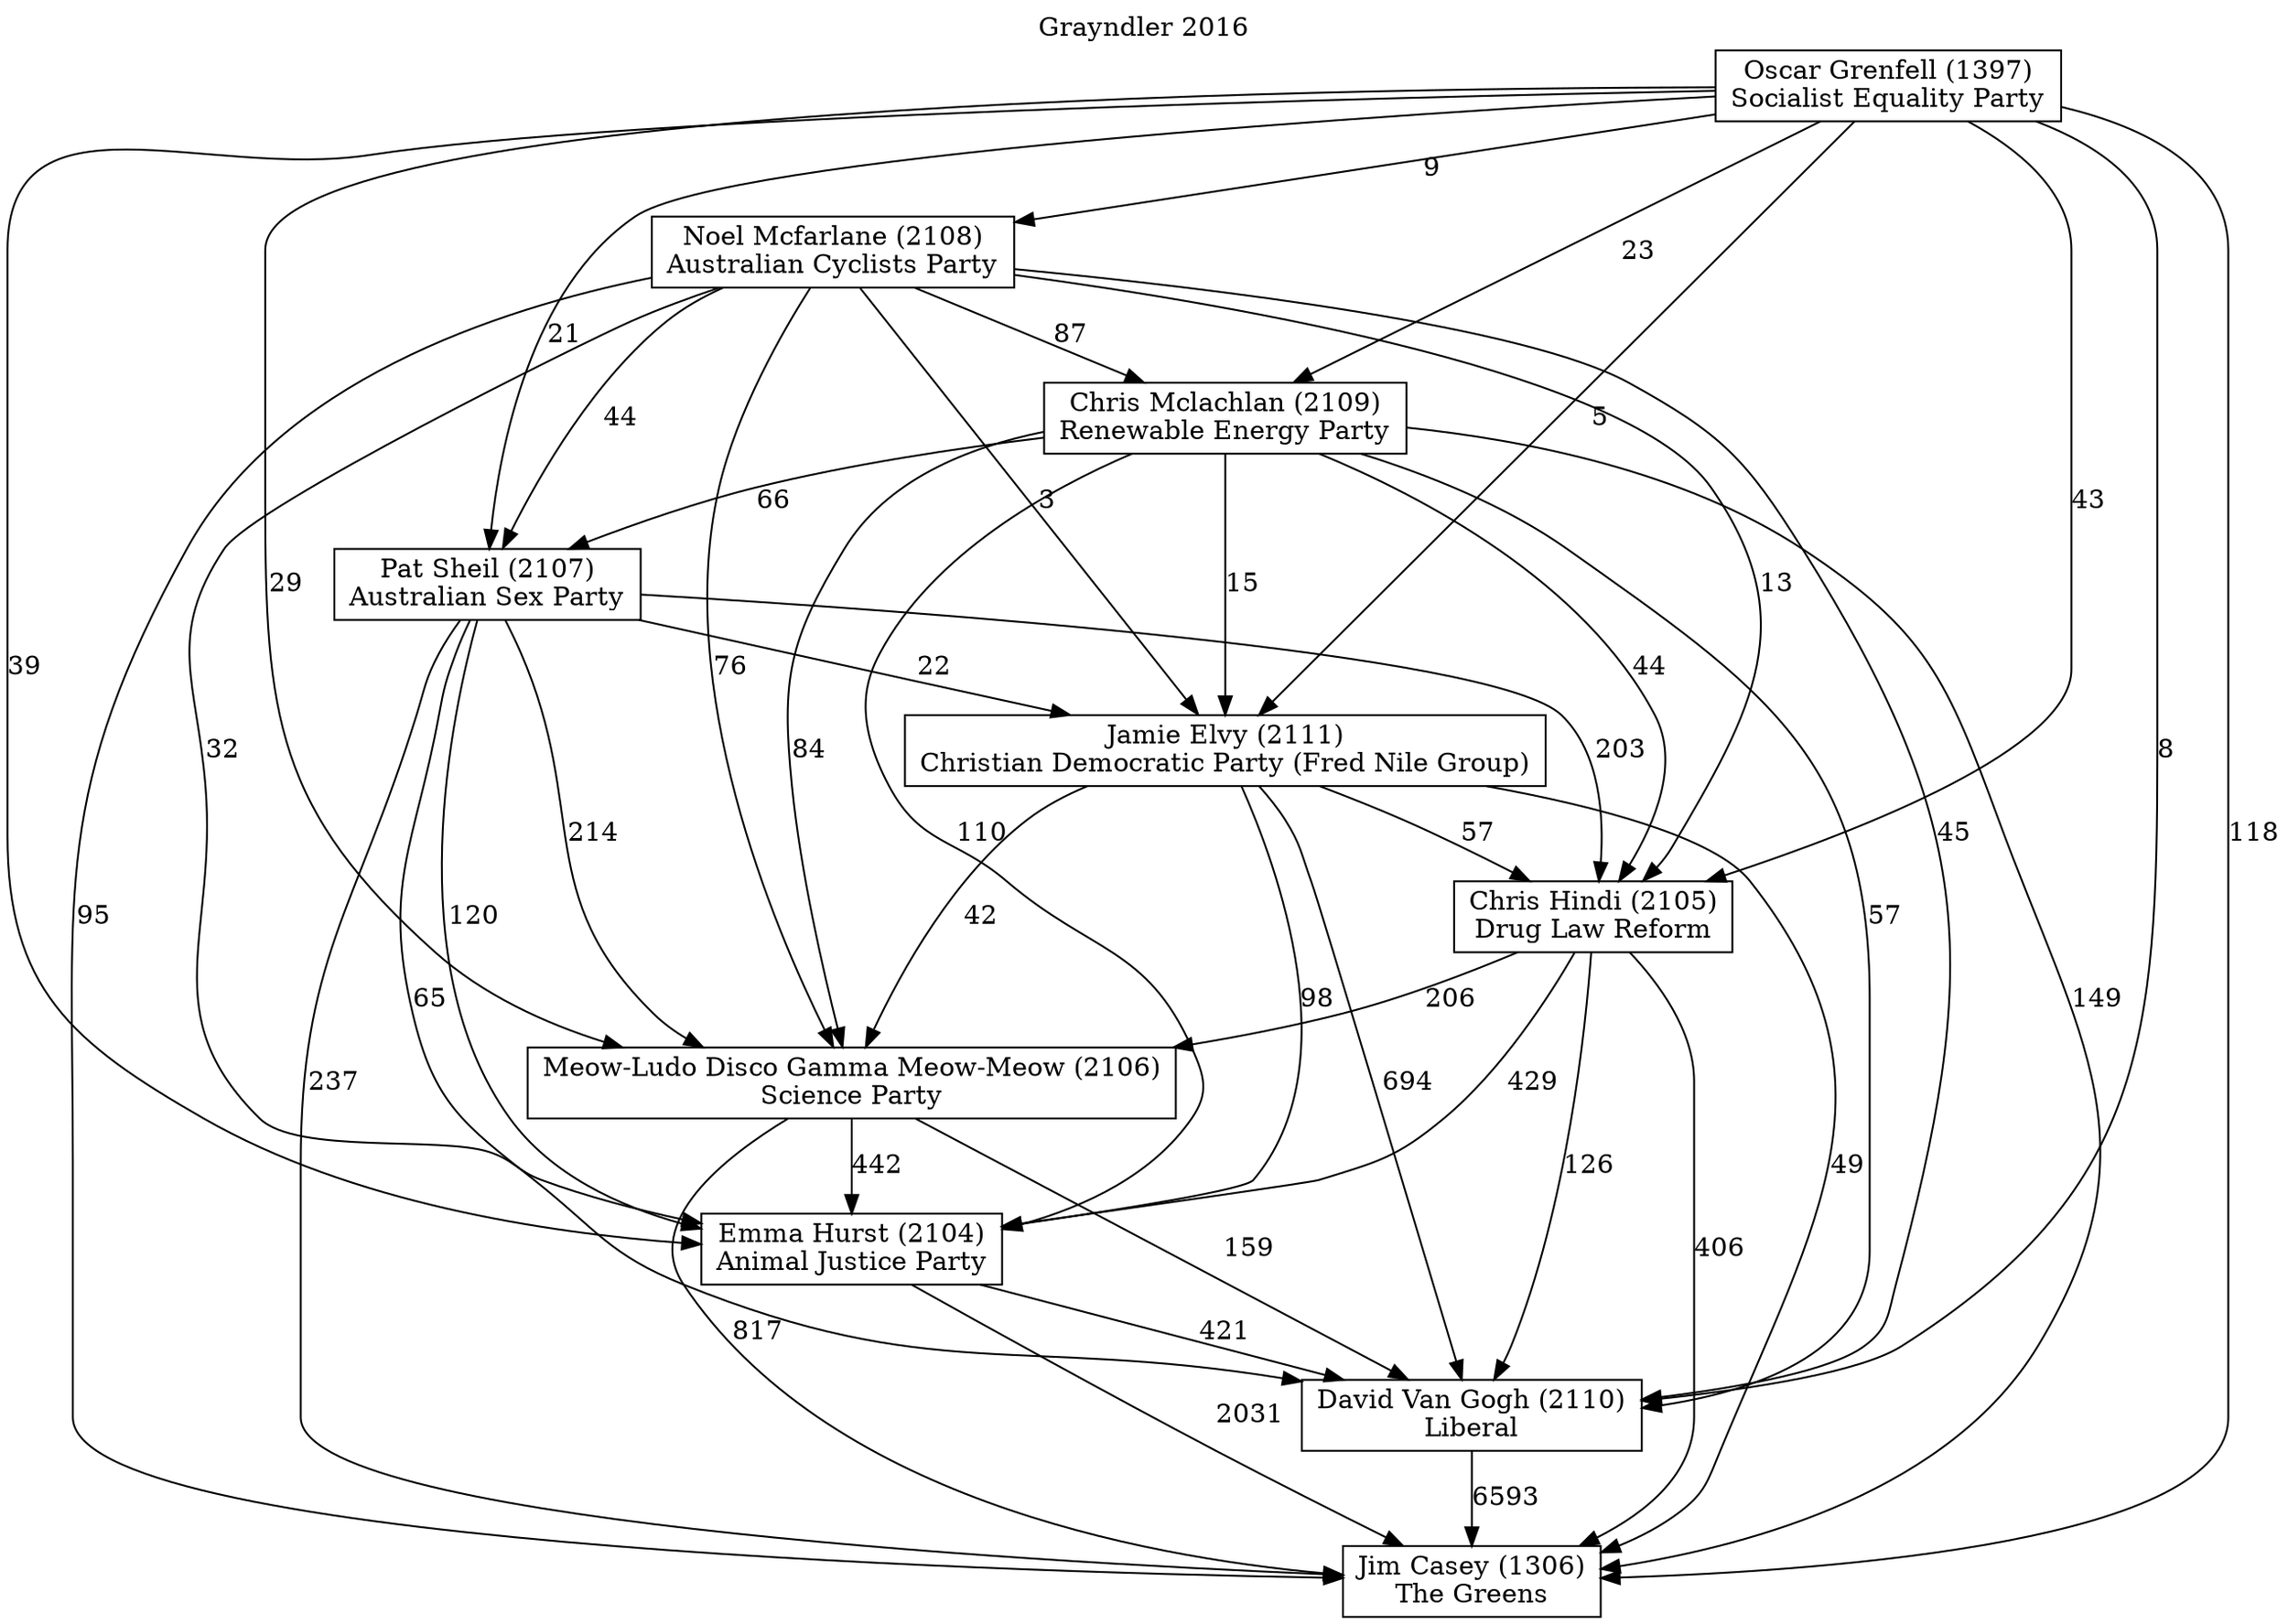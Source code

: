 // House preference flow
digraph "Jim Casey (1306)_Grayndler_2016" {
	graph [label="Grayndler 2016" labelloc=t mclimit=10]
	node [shape=box]
	"Jim Casey (1306)" [label="Jim Casey (1306)
The Greens"]
	"David Van Gogh (2110)" [label="David Van Gogh (2110)
Liberal"]
	"Emma Hurst (2104)" [label="Emma Hurst (2104)
Animal Justice Party"]
	"Meow-Ludo Disco Gamma Meow-Meow (2106)" [label="Meow-Ludo Disco Gamma Meow-Meow (2106)
Science Party"]
	"Chris Hindi (2105)" [label="Chris Hindi (2105)
Drug Law Reform"]
	"Jamie Elvy (2111)" [label="Jamie Elvy (2111)
Christian Democratic Party (Fred Nile Group)"]
	"Pat Sheil (2107)" [label="Pat Sheil (2107)
Australian Sex Party"]
	"Chris Mclachlan (2109)" [label="Chris Mclachlan (2109)
Renewable Energy Party"]
	"Noel Mcfarlane (2108)" [label="Noel Mcfarlane (2108)
Australian Cyclists Party"]
	"Oscar Grenfell (1397)" [label="Oscar Grenfell (1397)
Socialist Equality Party"]
	"Jim Casey (1306)" [label="Jim Casey (1306)
The Greens"]
	"Emma Hurst (2104)" [label="Emma Hurst (2104)
Animal Justice Party"]
	"Meow-Ludo Disco Gamma Meow-Meow (2106)" [label="Meow-Ludo Disco Gamma Meow-Meow (2106)
Science Party"]
	"Chris Hindi (2105)" [label="Chris Hindi (2105)
Drug Law Reform"]
	"Jamie Elvy (2111)" [label="Jamie Elvy (2111)
Christian Democratic Party (Fred Nile Group)"]
	"Pat Sheil (2107)" [label="Pat Sheil (2107)
Australian Sex Party"]
	"Chris Mclachlan (2109)" [label="Chris Mclachlan (2109)
Renewable Energy Party"]
	"Noel Mcfarlane (2108)" [label="Noel Mcfarlane (2108)
Australian Cyclists Party"]
	"Oscar Grenfell (1397)" [label="Oscar Grenfell (1397)
Socialist Equality Party"]
	"Jim Casey (1306)" [label="Jim Casey (1306)
The Greens"]
	"Meow-Ludo Disco Gamma Meow-Meow (2106)" [label="Meow-Ludo Disco Gamma Meow-Meow (2106)
Science Party"]
	"Chris Hindi (2105)" [label="Chris Hindi (2105)
Drug Law Reform"]
	"Jamie Elvy (2111)" [label="Jamie Elvy (2111)
Christian Democratic Party (Fred Nile Group)"]
	"Pat Sheil (2107)" [label="Pat Sheil (2107)
Australian Sex Party"]
	"Chris Mclachlan (2109)" [label="Chris Mclachlan (2109)
Renewable Energy Party"]
	"Noel Mcfarlane (2108)" [label="Noel Mcfarlane (2108)
Australian Cyclists Party"]
	"Oscar Grenfell (1397)" [label="Oscar Grenfell (1397)
Socialist Equality Party"]
	"Jim Casey (1306)" [label="Jim Casey (1306)
The Greens"]
	"Chris Hindi (2105)" [label="Chris Hindi (2105)
Drug Law Reform"]
	"Jamie Elvy (2111)" [label="Jamie Elvy (2111)
Christian Democratic Party (Fred Nile Group)"]
	"Pat Sheil (2107)" [label="Pat Sheil (2107)
Australian Sex Party"]
	"Chris Mclachlan (2109)" [label="Chris Mclachlan (2109)
Renewable Energy Party"]
	"Noel Mcfarlane (2108)" [label="Noel Mcfarlane (2108)
Australian Cyclists Party"]
	"Oscar Grenfell (1397)" [label="Oscar Grenfell (1397)
Socialist Equality Party"]
	"Jim Casey (1306)" [label="Jim Casey (1306)
The Greens"]
	"Jamie Elvy (2111)" [label="Jamie Elvy (2111)
Christian Democratic Party (Fred Nile Group)"]
	"Pat Sheil (2107)" [label="Pat Sheil (2107)
Australian Sex Party"]
	"Chris Mclachlan (2109)" [label="Chris Mclachlan (2109)
Renewable Energy Party"]
	"Noel Mcfarlane (2108)" [label="Noel Mcfarlane (2108)
Australian Cyclists Party"]
	"Oscar Grenfell (1397)" [label="Oscar Grenfell (1397)
Socialist Equality Party"]
	"Jim Casey (1306)" [label="Jim Casey (1306)
The Greens"]
	"Pat Sheil (2107)" [label="Pat Sheil (2107)
Australian Sex Party"]
	"Chris Mclachlan (2109)" [label="Chris Mclachlan (2109)
Renewable Energy Party"]
	"Noel Mcfarlane (2108)" [label="Noel Mcfarlane (2108)
Australian Cyclists Party"]
	"Oscar Grenfell (1397)" [label="Oscar Grenfell (1397)
Socialist Equality Party"]
	"Jim Casey (1306)" [label="Jim Casey (1306)
The Greens"]
	"Chris Mclachlan (2109)" [label="Chris Mclachlan (2109)
Renewable Energy Party"]
	"Noel Mcfarlane (2108)" [label="Noel Mcfarlane (2108)
Australian Cyclists Party"]
	"Oscar Grenfell (1397)" [label="Oscar Grenfell (1397)
Socialist Equality Party"]
	"Jim Casey (1306)" [label="Jim Casey (1306)
The Greens"]
	"Noel Mcfarlane (2108)" [label="Noel Mcfarlane (2108)
Australian Cyclists Party"]
	"Oscar Grenfell (1397)" [label="Oscar Grenfell (1397)
Socialist Equality Party"]
	"Jim Casey (1306)" [label="Jim Casey (1306)
The Greens"]
	"Oscar Grenfell (1397)" [label="Oscar Grenfell (1397)
Socialist Equality Party"]
	"Oscar Grenfell (1397)" [label="Oscar Grenfell (1397)
Socialist Equality Party"]
	"Noel Mcfarlane (2108)" [label="Noel Mcfarlane (2108)
Australian Cyclists Party"]
	"Oscar Grenfell (1397)" [label="Oscar Grenfell (1397)
Socialist Equality Party"]
	"Oscar Grenfell (1397)" [label="Oscar Grenfell (1397)
Socialist Equality Party"]
	"Chris Mclachlan (2109)" [label="Chris Mclachlan (2109)
Renewable Energy Party"]
	"Noel Mcfarlane (2108)" [label="Noel Mcfarlane (2108)
Australian Cyclists Party"]
	"Oscar Grenfell (1397)" [label="Oscar Grenfell (1397)
Socialist Equality Party"]
	"Chris Mclachlan (2109)" [label="Chris Mclachlan (2109)
Renewable Energy Party"]
	"Oscar Grenfell (1397)" [label="Oscar Grenfell (1397)
Socialist Equality Party"]
	"Oscar Grenfell (1397)" [label="Oscar Grenfell (1397)
Socialist Equality Party"]
	"Noel Mcfarlane (2108)" [label="Noel Mcfarlane (2108)
Australian Cyclists Party"]
	"Oscar Grenfell (1397)" [label="Oscar Grenfell (1397)
Socialist Equality Party"]
	"Oscar Grenfell (1397)" [label="Oscar Grenfell (1397)
Socialist Equality Party"]
	"Pat Sheil (2107)" [label="Pat Sheil (2107)
Australian Sex Party"]
	"Chris Mclachlan (2109)" [label="Chris Mclachlan (2109)
Renewable Energy Party"]
	"Noel Mcfarlane (2108)" [label="Noel Mcfarlane (2108)
Australian Cyclists Party"]
	"Oscar Grenfell (1397)" [label="Oscar Grenfell (1397)
Socialist Equality Party"]
	"Pat Sheil (2107)" [label="Pat Sheil (2107)
Australian Sex Party"]
	"Noel Mcfarlane (2108)" [label="Noel Mcfarlane (2108)
Australian Cyclists Party"]
	"Oscar Grenfell (1397)" [label="Oscar Grenfell (1397)
Socialist Equality Party"]
	"Pat Sheil (2107)" [label="Pat Sheil (2107)
Australian Sex Party"]
	"Oscar Grenfell (1397)" [label="Oscar Grenfell (1397)
Socialist Equality Party"]
	"Oscar Grenfell (1397)" [label="Oscar Grenfell (1397)
Socialist Equality Party"]
	"Noel Mcfarlane (2108)" [label="Noel Mcfarlane (2108)
Australian Cyclists Party"]
	"Oscar Grenfell (1397)" [label="Oscar Grenfell (1397)
Socialist Equality Party"]
	"Oscar Grenfell (1397)" [label="Oscar Grenfell (1397)
Socialist Equality Party"]
	"Chris Mclachlan (2109)" [label="Chris Mclachlan (2109)
Renewable Energy Party"]
	"Noel Mcfarlane (2108)" [label="Noel Mcfarlane (2108)
Australian Cyclists Party"]
	"Oscar Grenfell (1397)" [label="Oscar Grenfell (1397)
Socialist Equality Party"]
	"Chris Mclachlan (2109)" [label="Chris Mclachlan (2109)
Renewable Energy Party"]
	"Oscar Grenfell (1397)" [label="Oscar Grenfell (1397)
Socialist Equality Party"]
	"Oscar Grenfell (1397)" [label="Oscar Grenfell (1397)
Socialist Equality Party"]
	"Noel Mcfarlane (2108)" [label="Noel Mcfarlane (2108)
Australian Cyclists Party"]
	"Oscar Grenfell (1397)" [label="Oscar Grenfell (1397)
Socialist Equality Party"]
	"Oscar Grenfell (1397)" [label="Oscar Grenfell (1397)
Socialist Equality Party"]
	"Jamie Elvy (2111)" [label="Jamie Elvy (2111)
Christian Democratic Party (Fred Nile Group)"]
	"Pat Sheil (2107)" [label="Pat Sheil (2107)
Australian Sex Party"]
	"Chris Mclachlan (2109)" [label="Chris Mclachlan (2109)
Renewable Energy Party"]
	"Noel Mcfarlane (2108)" [label="Noel Mcfarlane (2108)
Australian Cyclists Party"]
	"Oscar Grenfell (1397)" [label="Oscar Grenfell (1397)
Socialist Equality Party"]
	"Jamie Elvy (2111)" [label="Jamie Elvy (2111)
Christian Democratic Party (Fred Nile Group)"]
	"Chris Mclachlan (2109)" [label="Chris Mclachlan (2109)
Renewable Energy Party"]
	"Noel Mcfarlane (2108)" [label="Noel Mcfarlane (2108)
Australian Cyclists Party"]
	"Oscar Grenfell (1397)" [label="Oscar Grenfell (1397)
Socialist Equality Party"]
	"Jamie Elvy (2111)" [label="Jamie Elvy (2111)
Christian Democratic Party (Fred Nile Group)"]
	"Noel Mcfarlane (2108)" [label="Noel Mcfarlane (2108)
Australian Cyclists Party"]
	"Oscar Grenfell (1397)" [label="Oscar Grenfell (1397)
Socialist Equality Party"]
	"Jamie Elvy (2111)" [label="Jamie Elvy (2111)
Christian Democratic Party (Fred Nile Group)"]
	"Oscar Grenfell (1397)" [label="Oscar Grenfell (1397)
Socialist Equality Party"]
	"Oscar Grenfell (1397)" [label="Oscar Grenfell (1397)
Socialist Equality Party"]
	"Noel Mcfarlane (2108)" [label="Noel Mcfarlane (2108)
Australian Cyclists Party"]
	"Oscar Grenfell (1397)" [label="Oscar Grenfell (1397)
Socialist Equality Party"]
	"Oscar Grenfell (1397)" [label="Oscar Grenfell (1397)
Socialist Equality Party"]
	"Chris Mclachlan (2109)" [label="Chris Mclachlan (2109)
Renewable Energy Party"]
	"Noel Mcfarlane (2108)" [label="Noel Mcfarlane (2108)
Australian Cyclists Party"]
	"Oscar Grenfell (1397)" [label="Oscar Grenfell (1397)
Socialist Equality Party"]
	"Chris Mclachlan (2109)" [label="Chris Mclachlan (2109)
Renewable Energy Party"]
	"Oscar Grenfell (1397)" [label="Oscar Grenfell (1397)
Socialist Equality Party"]
	"Oscar Grenfell (1397)" [label="Oscar Grenfell (1397)
Socialist Equality Party"]
	"Noel Mcfarlane (2108)" [label="Noel Mcfarlane (2108)
Australian Cyclists Party"]
	"Oscar Grenfell (1397)" [label="Oscar Grenfell (1397)
Socialist Equality Party"]
	"Oscar Grenfell (1397)" [label="Oscar Grenfell (1397)
Socialist Equality Party"]
	"Pat Sheil (2107)" [label="Pat Sheil (2107)
Australian Sex Party"]
	"Chris Mclachlan (2109)" [label="Chris Mclachlan (2109)
Renewable Energy Party"]
	"Noel Mcfarlane (2108)" [label="Noel Mcfarlane (2108)
Australian Cyclists Party"]
	"Oscar Grenfell (1397)" [label="Oscar Grenfell (1397)
Socialist Equality Party"]
	"Pat Sheil (2107)" [label="Pat Sheil (2107)
Australian Sex Party"]
	"Noel Mcfarlane (2108)" [label="Noel Mcfarlane (2108)
Australian Cyclists Party"]
	"Oscar Grenfell (1397)" [label="Oscar Grenfell (1397)
Socialist Equality Party"]
	"Pat Sheil (2107)" [label="Pat Sheil (2107)
Australian Sex Party"]
	"Oscar Grenfell (1397)" [label="Oscar Grenfell (1397)
Socialist Equality Party"]
	"Oscar Grenfell (1397)" [label="Oscar Grenfell (1397)
Socialist Equality Party"]
	"Noel Mcfarlane (2108)" [label="Noel Mcfarlane (2108)
Australian Cyclists Party"]
	"Oscar Grenfell (1397)" [label="Oscar Grenfell (1397)
Socialist Equality Party"]
	"Oscar Grenfell (1397)" [label="Oscar Grenfell (1397)
Socialist Equality Party"]
	"Chris Mclachlan (2109)" [label="Chris Mclachlan (2109)
Renewable Energy Party"]
	"Noel Mcfarlane (2108)" [label="Noel Mcfarlane (2108)
Australian Cyclists Party"]
	"Oscar Grenfell (1397)" [label="Oscar Grenfell (1397)
Socialist Equality Party"]
	"Chris Mclachlan (2109)" [label="Chris Mclachlan (2109)
Renewable Energy Party"]
	"Oscar Grenfell (1397)" [label="Oscar Grenfell (1397)
Socialist Equality Party"]
	"Oscar Grenfell (1397)" [label="Oscar Grenfell (1397)
Socialist Equality Party"]
	"Noel Mcfarlane (2108)" [label="Noel Mcfarlane (2108)
Australian Cyclists Party"]
	"Oscar Grenfell (1397)" [label="Oscar Grenfell (1397)
Socialist Equality Party"]
	"Oscar Grenfell (1397)" [label="Oscar Grenfell (1397)
Socialist Equality Party"]
	"Chris Hindi (2105)" [label="Chris Hindi (2105)
Drug Law Reform"]
	"Jamie Elvy (2111)" [label="Jamie Elvy (2111)
Christian Democratic Party (Fred Nile Group)"]
	"Pat Sheil (2107)" [label="Pat Sheil (2107)
Australian Sex Party"]
	"Chris Mclachlan (2109)" [label="Chris Mclachlan (2109)
Renewable Energy Party"]
	"Noel Mcfarlane (2108)" [label="Noel Mcfarlane (2108)
Australian Cyclists Party"]
	"Oscar Grenfell (1397)" [label="Oscar Grenfell (1397)
Socialist Equality Party"]
	"Chris Hindi (2105)" [label="Chris Hindi (2105)
Drug Law Reform"]
	"Pat Sheil (2107)" [label="Pat Sheil (2107)
Australian Sex Party"]
	"Chris Mclachlan (2109)" [label="Chris Mclachlan (2109)
Renewable Energy Party"]
	"Noel Mcfarlane (2108)" [label="Noel Mcfarlane (2108)
Australian Cyclists Party"]
	"Oscar Grenfell (1397)" [label="Oscar Grenfell (1397)
Socialist Equality Party"]
	"Chris Hindi (2105)" [label="Chris Hindi (2105)
Drug Law Reform"]
	"Chris Mclachlan (2109)" [label="Chris Mclachlan (2109)
Renewable Energy Party"]
	"Noel Mcfarlane (2108)" [label="Noel Mcfarlane (2108)
Australian Cyclists Party"]
	"Oscar Grenfell (1397)" [label="Oscar Grenfell (1397)
Socialist Equality Party"]
	"Chris Hindi (2105)" [label="Chris Hindi (2105)
Drug Law Reform"]
	"Noel Mcfarlane (2108)" [label="Noel Mcfarlane (2108)
Australian Cyclists Party"]
	"Oscar Grenfell (1397)" [label="Oscar Grenfell (1397)
Socialist Equality Party"]
	"Chris Hindi (2105)" [label="Chris Hindi (2105)
Drug Law Reform"]
	"Oscar Grenfell (1397)" [label="Oscar Grenfell (1397)
Socialist Equality Party"]
	"Oscar Grenfell (1397)" [label="Oscar Grenfell (1397)
Socialist Equality Party"]
	"Noel Mcfarlane (2108)" [label="Noel Mcfarlane (2108)
Australian Cyclists Party"]
	"Oscar Grenfell (1397)" [label="Oscar Grenfell (1397)
Socialist Equality Party"]
	"Oscar Grenfell (1397)" [label="Oscar Grenfell (1397)
Socialist Equality Party"]
	"Chris Mclachlan (2109)" [label="Chris Mclachlan (2109)
Renewable Energy Party"]
	"Noel Mcfarlane (2108)" [label="Noel Mcfarlane (2108)
Australian Cyclists Party"]
	"Oscar Grenfell (1397)" [label="Oscar Grenfell (1397)
Socialist Equality Party"]
	"Chris Mclachlan (2109)" [label="Chris Mclachlan (2109)
Renewable Energy Party"]
	"Oscar Grenfell (1397)" [label="Oscar Grenfell (1397)
Socialist Equality Party"]
	"Oscar Grenfell (1397)" [label="Oscar Grenfell (1397)
Socialist Equality Party"]
	"Noel Mcfarlane (2108)" [label="Noel Mcfarlane (2108)
Australian Cyclists Party"]
	"Oscar Grenfell (1397)" [label="Oscar Grenfell (1397)
Socialist Equality Party"]
	"Oscar Grenfell (1397)" [label="Oscar Grenfell (1397)
Socialist Equality Party"]
	"Pat Sheil (2107)" [label="Pat Sheil (2107)
Australian Sex Party"]
	"Chris Mclachlan (2109)" [label="Chris Mclachlan (2109)
Renewable Energy Party"]
	"Noel Mcfarlane (2108)" [label="Noel Mcfarlane (2108)
Australian Cyclists Party"]
	"Oscar Grenfell (1397)" [label="Oscar Grenfell (1397)
Socialist Equality Party"]
	"Pat Sheil (2107)" [label="Pat Sheil (2107)
Australian Sex Party"]
	"Noel Mcfarlane (2108)" [label="Noel Mcfarlane (2108)
Australian Cyclists Party"]
	"Oscar Grenfell (1397)" [label="Oscar Grenfell (1397)
Socialist Equality Party"]
	"Pat Sheil (2107)" [label="Pat Sheil (2107)
Australian Sex Party"]
	"Oscar Grenfell (1397)" [label="Oscar Grenfell (1397)
Socialist Equality Party"]
	"Oscar Grenfell (1397)" [label="Oscar Grenfell (1397)
Socialist Equality Party"]
	"Noel Mcfarlane (2108)" [label="Noel Mcfarlane (2108)
Australian Cyclists Party"]
	"Oscar Grenfell (1397)" [label="Oscar Grenfell (1397)
Socialist Equality Party"]
	"Oscar Grenfell (1397)" [label="Oscar Grenfell (1397)
Socialist Equality Party"]
	"Chris Mclachlan (2109)" [label="Chris Mclachlan (2109)
Renewable Energy Party"]
	"Noel Mcfarlane (2108)" [label="Noel Mcfarlane (2108)
Australian Cyclists Party"]
	"Oscar Grenfell (1397)" [label="Oscar Grenfell (1397)
Socialist Equality Party"]
	"Chris Mclachlan (2109)" [label="Chris Mclachlan (2109)
Renewable Energy Party"]
	"Oscar Grenfell (1397)" [label="Oscar Grenfell (1397)
Socialist Equality Party"]
	"Oscar Grenfell (1397)" [label="Oscar Grenfell (1397)
Socialist Equality Party"]
	"Noel Mcfarlane (2108)" [label="Noel Mcfarlane (2108)
Australian Cyclists Party"]
	"Oscar Grenfell (1397)" [label="Oscar Grenfell (1397)
Socialist Equality Party"]
	"Oscar Grenfell (1397)" [label="Oscar Grenfell (1397)
Socialist Equality Party"]
	"Jamie Elvy (2111)" [label="Jamie Elvy (2111)
Christian Democratic Party (Fred Nile Group)"]
	"Pat Sheil (2107)" [label="Pat Sheil (2107)
Australian Sex Party"]
	"Chris Mclachlan (2109)" [label="Chris Mclachlan (2109)
Renewable Energy Party"]
	"Noel Mcfarlane (2108)" [label="Noel Mcfarlane (2108)
Australian Cyclists Party"]
	"Oscar Grenfell (1397)" [label="Oscar Grenfell (1397)
Socialist Equality Party"]
	"Jamie Elvy (2111)" [label="Jamie Elvy (2111)
Christian Democratic Party (Fred Nile Group)"]
	"Chris Mclachlan (2109)" [label="Chris Mclachlan (2109)
Renewable Energy Party"]
	"Noel Mcfarlane (2108)" [label="Noel Mcfarlane (2108)
Australian Cyclists Party"]
	"Oscar Grenfell (1397)" [label="Oscar Grenfell (1397)
Socialist Equality Party"]
	"Jamie Elvy (2111)" [label="Jamie Elvy (2111)
Christian Democratic Party (Fred Nile Group)"]
	"Noel Mcfarlane (2108)" [label="Noel Mcfarlane (2108)
Australian Cyclists Party"]
	"Oscar Grenfell (1397)" [label="Oscar Grenfell (1397)
Socialist Equality Party"]
	"Jamie Elvy (2111)" [label="Jamie Elvy (2111)
Christian Democratic Party (Fred Nile Group)"]
	"Oscar Grenfell (1397)" [label="Oscar Grenfell (1397)
Socialist Equality Party"]
	"Oscar Grenfell (1397)" [label="Oscar Grenfell (1397)
Socialist Equality Party"]
	"Noel Mcfarlane (2108)" [label="Noel Mcfarlane (2108)
Australian Cyclists Party"]
	"Oscar Grenfell (1397)" [label="Oscar Grenfell (1397)
Socialist Equality Party"]
	"Oscar Grenfell (1397)" [label="Oscar Grenfell (1397)
Socialist Equality Party"]
	"Chris Mclachlan (2109)" [label="Chris Mclachlan (2109)
Renewable Energy Party"]
	"Noel Mcfarlane (2108)" [label="Noel Mcfarlane (2108)
Australian Cyclists Party"]
	"Oscar Grenfell (1397)" [label="Oscar Grenfell (1397)
Socialist Equality Party"]
	"Chris Mclachlan (2109)" [label="Chris Mclachlan (2109)
Renewable Energy Party"]
	"Oscar Grenfell (1397)" [label="Oscar Grenfell (1397)
Socialist Equality Party"]
	"Oscar Grenfell (1397)" [label="Oscar Grenfell (1397)
Socialist Equality Party"]
	"Noel Mcfarlane (2108)" [label="Noel Mcfarlane (2108)
Australian Cyclists Party"]
	"Oscar Grenfell (1397)" [label="Oscar Grenfell (1397)
Socialist Equality Party"]
	"Oscar Grenfell (1397)" [label="Oscar Grenfell (1397)
Socialist Equality Party"]
	"Pat Sheil (2107)" [label="Pat Sheil (2107)
Australian Sex Party"]
	"Chris Mclachlan (2109)" [label="Chris Mclachlan (2109)
Renewable Energy Party"]
	"Noel Mcfarlane (2108)" [label="Noel Mcfarlane (2108)
Australian Cyclists Party"]
	"Oscar Grenfell (1397)" [label="Oscar Grenfell (1397)
Socialist Equality Party"]
	"Pat Sheil (2107)" [label="Pat Sheil (2107)
Australian Sex Party"]
	"Noel Mcfarlane (2108)" [label="Noel Mcfarlane (2108)
Australian Cyclists Party"]
	"Oscar Grenfell (1397)" [label="Oscar Grenfell (1397)
Socialist Equality Party"]
	"Pat Sheil (2107)" [label="Pat Sheil (2107)
Australian Sex Party"]
	"Oscar Grenfell (1397)" [label="Oscar Grenfell (1397)
Socialist Equality Party"]
	"Oscar Grenfell (1397)" [label="Oscar Grenfell (1397)
Socialist Equality Party"]
	"Noel Mcfarlane (2108)" [label="Noel Mcfarlane (2108)
Australian Cyclists Party"]
	"Oscar Grenfell (1397)" [label="Oscar Grenfell (1397)
Socialist Equality Party"]
	"Oscar Grenfell (1397)" [label="Oscar Grenfell (1397)
Socialist Equality Party"]
	"Chris Mclachlan (2109)" [label="Chris Mclachlan (2109)
Renewable Energy Party"]
	"Noel Mcfarlane (2108)" [label="Noel Mcfarlane (2108)
Australian Cyclists Party"]
	"Oscar Grenfell (1397)" [label="Oscar Grenfell (1397)
Socialist Equality Party"]
	"Chris Mclachlan (2109)" [label="Chris Mclachlan (2109)
Renewable Energy Party"]
	"Oscar Grenfell (1397)" [label="Oscar Grenfell (1397)
Socialist Equality Party"]
	"Oscar Grenfell (1397)" [label="Oscar Grenfell (1397)
Socialist Equality Party"]
	"Noel Mcfarlane (2108)" [label="Noel Mcfarlane (2108)
Australian Cyclists Party"]
	"Oscar Grenfell (1397)" [label="Oscar Grenfell (1397)
Socialist Equality Party"]
	"Oscar Grenfell (1397)" [label="Oscar Grenfell (1397)
Socialist Equality Party"]
	"Meow-Ludo Disco Gamma Meow-Meow (2106)" [label="Meow-Ludo Disco Gamma Meow-Meow (2106)
Science Party"]
	"Chris Hindi (2105)" [label="Chris Hindi (2105)
Drug Law Reform"]
	"Jamie Elvy (2111)" [label="Jamie Elvy (2111)
Christian Democratic Party (Fred Nile Group)"]
	"Pat Sheil (2107)" [label="Pat Sheil (2107)
Australian Sex Party"]
	"Chris Mclachlan (2109)" [label="Chris Mclachlan (2109)
Renewable Energy Party"]
	"Noel Mcfarlane (2108)" [label="Noel Mcfarlane (2108)
Australian Cyclists Party"]
	"Oscar Grenfell (1397)" [label="Oscar Grenfell (1397)
Socialist Equality Party"]
	"Meow-Ludo Disco Gamma Meow-Meow (2106)" [label="Meow-Ludo Disco Gamma Meow-Meow (2106)
Science Party"]
	"Jamie Elvy (2111)" [label="Jamie Elvy (2111)
Christian Democratic Party (Fred Nile Group)"]
	"Pat Sheil (2107)" [label="Pat Sheil (2107)
Australian Sex Party"]
	"Chris Mclachlan (2109)" [label="Chris Mclachlan (2109)
Renewable Energy Party"]
	"Noel Mcfarlane (2108)" [label="Noel Mcfarlane (2108)
Australian Cyclists Party"]
	"Oscar Grenfell (1397)" [label="Oscar Grenfell (1397)
Socialist Equality Party"]
	"Meow-Ludo Disco Gamma Meow-Meow (2106)" [label="Meow-Ludo Disco Gamma Meow-Meow (2106)
Science Party"]
	"Pat Sheil (2107)" [label="Pat Sheil (2107)
Australian Sex Party"]
	"Chris Mclachlan (2109)" [label="Chris Mclachlan (2109)
Renewable Energy Party"]
	"Noel Mcfarlane (2108)" [label="Noel Mcfarlane (2108)
Australian Cyclists Party"]
	"Oscar Grenfell (1397)" [label="Oscar Grenfell (1397)
Socialist Equality Party"]
	"Meow-Ludo Disco Gamma Meow-Meow (2106)" [label="Meow-Ludo Disco Gamma Meow-Meow (2106)
Science Party"]
	"Chris Mclachlan (2109)" [label="Chris Mclachlan (2109)
Renewable Energy Party"]
	"Noel Mcfarlane (2108)" [label="Noel Mcfarlane (2108)
Australian Cyclists Party"]
	"Oscar Grenfell (1397)" [label="Oscar Grenfell (1397)
Socialist Equality Party"]
	"Meow-Ludo Disco Gamma Meow-Meow (2106)" [label="Meow-Ludo Disco Gamma Meow-Meow (2106)
Science Party"]
	"Noel Mcfarlane (2108)" [label="Noel Mcfarlane (2108)
Australian Cyclists Party"]
	"Oscar Grenfell (1397)" [label="Oscar Grenfell (1397)
Socialist Equality Party"]
	"Meow-Ludo Disco Gamma Meow-Meow (2106)" [label="Meow-Ludo Disco Gamma Meow-Meow (2106)
Science Party"]
	"Oscar Grenfell (1397)" [label="Oscar Grenfell (1397)
Socialist Equality Party"]
	"Oscar Grenfell (1397)" [label="Oscar Grenfell (1397)
Socialist Equality Party"]
	"Noel Mcfarlane (2108)" [label="Noel Mcfarlane (2108)
Australian Cyclists Party"]
	"Oscar Grenfell (1397)" [label="Oscar Grenfell (1397)
Socialist Equality Party"]
	"Oscar Grenfell (1397)" [label="Oscar Grenfell (1397)
Socialist Equality Party"]
	"Chris Mclachlan (2109)" [label="Chris Mclachlan (2109)
Renewable Energy Party"]
	"Noel Mcfarlane (2108)" [label="Noel Mcfarlane (2108)
Australian Cyclists Party"]
	"Oscar Grenfell (1397)" [label="Oscar Grenfell (1397)
Socialist Equality Party"]
	"Chris Mclachlan (2109)" [label="Chris Mclachlan (2109)
Renewable Energy Party"]
	"Oscar Grenfell (1397)" [label="Oscar Grenfell (1397)
Socialist Equality Party"]
	"Oscar Grenfell (1397)" [label="Oscar Grenfell (1397)
Socialist Equality Party"]
	"Noel Mcfarlane (2108)" [label="Noel Mcfarlane (2108)
Australian Cyclists Party"]
	"Oscar Grenfell (1397)" [label="Oscar Grenfell (1397)
Socialist Equality Party"]
	"Oscar Grenfell (1397)" [label="Oscar Grenfell (1397)
Socialist Equality Party"]
	"Pat Sheil (2107)" [label="Pat Sheil (2107)
Australian Sex Party"]
	"Chris Mclachlan (2109)" [label="Chris Mclachlan (2109)
Renewable Energy Party"]
	"Noel Mcfarlane (2108)" [label="Noel Mcfarlane (2108)
Australian Cyclists Party"]
	"Oscar Grenfell (1397)" [label="Oscar Grenfell (1397)
Socialist Equality Party"]
	"Pat Sheil (2107)" [label="Pat Sheil (2107)
Australian Sex Party"]
	"Noel Mcfarlane (2108)" [label="Noel Mcfarlane (2108)
Australian Cyclists Party"]
	"Oscar Grenfell (1397)" [label="Oscar Grenfell (1397)
Socialist Equality Party"]
	"Pat Sheil (2107)" [label="Pat Sheil (2107)
Australian Sex Party"]
	"Oscar Grenfell (1397)" [label="Oscar Grenfell (1397)
Socialist Equality Party"]
	"Oscar Grenfell (1397)" [label="Oscar Grenfell (1397)
Socialist Equality Party"]
	"Noel Mcfarlane (2108)" [label="Noel Mcfarlane (2108)
Australian Cyclists Party"]
	"Oscar Grenfell (1397)" [label="Oscar Grenfell (1397)
Socialist Equality Party"]
	"Oscar Grenfell (1397)" [label="Oscar Grenfell (1397)
Socialist Equality Party"]
	"Chris Mclachlan (2109)" [label="Chris Mclachlan (2109)
Renewable Energy Party"]
	"Noel Mcfarlane (2108)" [label="Noel Mcfarlane (2108)
Australian Cyclists Party"]
	"Oscar Grenfell (1397)" [label="Oscar Grenfell (1397)
Socialist Equality Party"]
	"Chris Mclachlan (2109)" [label="Chris Mclachlan (2109)
Renewable Energy Party"]
	"Oscar Grenfell (1397)" [label="Oscar Grenfell (1397)
Socialist Equality Party"]
	"Oscar Grenfell (1397)" [label="Oscar Grenfell (1397)
Socialist Equality Party"]
	"Noel Mcfarlane (2108)" [label="Noel Mcfarlane (2108)
Australian Cyclists Party"]
	"Oscar Grenfell (1397)" [label="Oscar Grenfell (1397)
Socialist Equality Party"]
	"Oscar Grenfell (1397)" [label="Oscar Grenfell (1397)
Socialist Equality Party"]
	"Jamie Elvy (2111)" [label="Jamie Elvy (2111)
Christian Democratic Party (Fred Nile Group)"]
	"Pat Sheil (2107)" [label="Pat Sheil (2107)
Australian Sex Party"]
	"Chris Mclachlan (2109)" [label="Chris Mclachlan (2109)
Renewable Energy Party"]
	"Noel Mcfarlane (2108)" [label="Noel Mcfarlane (2108)
Australian Cyclists Party"]
	"Oscar Grenfell (1397)" [label="Oscar Grenfell (1397)
Socialist Equality Party"]
	"Jamie Elvy (2111)" [label="Jamie Elvy (2111)
Christian Democratic Party (Fred Nile Group)"]
	"Chris Mclachlan (2109)" [label="Chris Mclachlan (2109)
Renewable Energy Party"]
	"Noel Mcfarlane (2108)" [label="Noel Mcfarlane (2108)
Australian Cyclists Party"]
	"Oscar Grenfell (1397)" [label="Oscar Grenfell (1397)
Socialist Equality Party"]
	"Jamie Elvy (2111)" [label="Jamie Elvy (2111)
Christian Democratic Party (Fred Nile Group)"]
	"Noel Mcfarlane (2108)" [label="Noel Mcfarlane (2108)
Australian Cyclists Party"]
	"Oscar Grenfell (1397)" [label="Oscar Grenfell (1397)
Socialist Equality Party"]
	"Jamie Elvy (2111)" [label="Jamie Elvy (2111)
Christian Democratic Party (Fred Nile Group)"]
	"Oscar Grenfell (1397)" [label="Oscar Grenfell (1397)
Socialist Equality Party"]
	"Oscar Grenfell (1397)" [label="Oscar Grenfell (1397)
Socialist Equality Party"]
	"Noel Mcfarlane (2108)" [label="Noel Mcfarlane (2108)
Australian Cyclists Party"]
	"Oscar Grenfell (1397)" [label="Oscar Grenfell (1397)
Socialist Equality Party"]
	"Oscar Grenfell (1397)" [label="Oscar Grenfell (1397)
Socialist Equality Party"]
	"Chris Mclachlan (2109)" [label="Chris Mclachlan (2109)
Renewable Energy Party"]
	"Noel Mcfarlane (2108)" [label="Noel Mcfarlane (2108)
Australian Cyclists Party"]
	"Oscar Grenfell (1397)" [label="Oscar Grenfell (1397)
Socialist Equality Party"]
	"Chris Mclachlan (2109)" [label="Chris Mclachlan (2109)
Renewable Energy Party"]
	"Oscar Grenfell (1397)" [label="Oscar Grenfell (1397)
Socialist Equality Party"]
	"Oscar Grenfell (1397)" [label="Oscar Grenfell (1397)
Socialist Equality Party"]
	"Noel Mcfarlane (2108)" [label="Noel Mcfarlane (2108)
Australian Cyclists Party"]
	"Oscar Grenfell (1397)" [label="Oscar Grenfell (1397)
Socialist Equality Party"]
	"Oscar Grenfell (1397)" [label="Oscar Grenfell (1397)
Socialist Equality Party"]
	"Pat Sheil (2107)" [label="Pat Sheil (2107)
Australian Sex Party"]
	"Chris Mclachlan (2109)" [label="Chris Mclachlan (2109)
Renewable Energy Party"]
	"Noel Mcfarlane (2108)" [label="Noel Mcfarlane (2108)
Australian Cyclists Party"]
	"Oscar Grenfell (1397)" [label="Oscar Grenfell (1397)
Socialist Equality Party"]
	"Pat Sheil (2107)" [label="Pat Sheil (2107)
Australian Sex Party"]
	"Noel Mcfarlane (2108)" [label="Noel Mcfarlane (2108)
Australian Cyclists Party"]
	"Oscar Grenfell (1397)" [label="Oscar Grenfell (1397)
Socialist Equality Party"]
	"Pat Sheil (2107)" [label="Pat Sheil (2107)
Australian Sex Party"]
	"Oscar Grenfell (1397)" [label="Oscar Grenfell (1397)
Socialist Equality Party"]
	"Oscar Grenfell (1397)" [label="Oscar Grenfell (1397)
Socialist Equality Party"]
	"Noel Mcfarlane (2108)" [label="Noel Mcfarlane (2108)
Australian Cyclists Party"]
	"Oscar Grenfell (1397)" [label="Oscar Grenfell (1397)
Socialist Equality Party"]
	"Oscar Grenfell (1397)" [label="Oscar Grenfell (1397)
Socialist Equality Party"]
	"Chris Mclachlan (2109)" [label="Chris Mclachlan (2109)
Renewable Energy Party"]
	"Noel Mcfarlane (2108)" [label="Noel Mcfarlane (2108)
Australian Cyclists Party"]
	"Oscar Grenfell (1397)" [label="Oscar Grenfell (1397)
Socialist Equality Party"]
	"Chris Mclachlan (2109)" [label="Chris Mclachlan (2109)
Renewable Energy Party"]
	"Oscar Grenfell (1397)" [label="Oscar Grenfell (1397)
Socialist Equality Party"]
	"Oscar Grenfell (1397)" [label="Oscar Grenfell (1397)
Socialist Equality Party"]
	"Noel Mcfarlane (2108)" [label="Noel Mcfarlane (2108)
Australian Cyclists Party"]
	"Oscar Grenfell (1397)" [label="Oscar Grenfell (1397)
Socialist Equality Party"]
	"Oscar Grenfell (1397)" [label="Oscar Grenfell (1397)
Socialist Equality Party"]
	"Chris Hindi (2105)" [label="Chris Hindi (2105)
Drug Law Reform"]
	"Jamie Elvy (2111)" [label="Jamie Elvy (2111)
Christian Democratic Party (Fred Nile Group)"]
	"Pat Sheil (2107)" [label="Pat Sheil (2107)
Australian Sex Party"]
	"Chris Mclachlan (2109)" [label="Chris Mclachlan (2109)
Renewable Energy Party"]
	"Noel Mcfarlane (2108)" [label="Noel Mcfarlane (2108)
Australian Cyclists Party"]
	"Oscar Grenfell (1397)" [label="Oscar Grenfell (1397)
Socialist Equality Party"]
	"Chris Hindi (2105)" [label="Chris Hindi (2105)
Drug Law Reform"]
	"Pat Sheil (2107)" [label="Pat Sheil (2107)
Australian Sex Party"]
	"Chris Mclachlan (2109)" [label="Chris Mclachlan (2109)
Renewable Energy Party"]
	"Noel Mcfarlane (2108)" [label="Noel Mcfarlane (2108)
Australian Cyclists Party"]
	"Oscar Grenfell (1397)" [label="Oscar Grenfell (1397)
Socialist Equality Party"]
	"Chris Hindi (2105)" [label="Chris Hindi (2105)
Drug Law Reform"]
	"Chris Mclachlan (2109)" [label="Chris Mclachlan (2109)
Renewable Energy Party"]
	"Noel Mcfarlane (2108)" [label="Noel Mcfarlane (2108)
Australian Cyclists Party"]
	"Oscar Grenfell (1397)" [label="Oscar Grenfell (1397)
Socialist Equality Party"]
	"Chris Hindi (2105)" [label="Chris Hindi (2105)
Drug Law Reform"]
	"Noel Mcfarlane (2108)" [label="Noel Mcfarlane (2108)
Australian Cyclists Party"]
	"Oscar Grenfell (1397)" [label="Oscar Grenfell (1397)
Socialist Equality Party"]
	"Chris Hindi (2105)" [label="Chris Hindi (2105)
Drug Law Reform"]
	"Oscar Grenfell (1397)" [label="Oscar Grenfell (1397)
Socialist Equality Party"]
	"Oscar Grenfell (1397)" [label="Oscar Grenfell (1397)
Socialist Equality Party"]
	"Noel Mcfarlane (2108)" [label="Noel Mcfarlane (2108)
Australian Cyclists Party"]
	"Oscar Grenfell (1397)" [label="Oscar Grenfell (1397)
Socialist Equality Party"]
	"Oscar Grenfell (1397)" [label="Oscar Grenfell (1397)
Socialist Equality Party"]
	"Chris Mclachlan (2109)" [label="Chris Mclachlan (2109)
Renewable Energy Party"]
	"Noel Mcfarlane (2108)" [label="Noel Mcfarlane (2108)
Australian Cyclists Party"]
	"Oscar Grenfell (1397)" [label="Oscar Grenfell (1397)
Socialist Equality Party"]
	"Chris Mclachlan (2109)" [label="Chris Mclachlan (2109)
Renewable Energy Party"]
	"Oscar Grenfell (1397)" [label="Oscar Grenfell (1397)
Socialist Equality Party"]
	"Oscar Grenfell (1397)" [label="Oscar Grenfell (1397)
Socialist Equality Party"]
	"Noel Mcfarlane (2108)" [label="Noel Mcfarlane (2108)
Australian Cyclists Party"]
	"Oscar Grenfell (1397)" [label="Oscar Grenfell (1397)
Socialist Equality Party"]
	"Oscar Grenfell (1397)" [label="Oscar Grenfell (1397)
Socialist Equality Party"]
	"Pat Sheil (2107)" [label="Pat Sheil (2107)
Australian Sex Party"]
	"Chris Mclachlan (2109)" [label="Chris Mclachlan (2109)
Renewable Energy Party"]
	"Noel Mcfarlane (2108)" [label="Noel Mcfarlane (2108)
Australian Cyclists Party"]
	"Oscar Grenfell (1397)" [label="Oscar Grenfell (1397)
Socialist Equality Party"]
	"Pat Sheil (2107)" [label="Pat Sheil (2107)
Australian Sex Party"]
	"Noel Mcfarlane (2108)" [label="Noel Mcfarlane (2108)
Australian Cyclists Party"]
	"Oscar Grenfell (1397)" [label="Oscar Grenfell (1397)
Socialist Equality Party"]
	"Pat Sheil (2107)" [label="Pat Sheil (2107)
Australian Sex Party"]
	"Oscar Grenfell (1397)" [label="Oscar Grenfell (1397)
Socialist Equality Party"]
	"Oscar Grenfell (1397)" [label="Oscar Grenfell (1397)
Socialist Equality Party"]
	"Noel Mcfarlane (2108)" [label="Noel Mcfarlane (2108)
Australian Cyclists Party"]
	"Oscar Grenfell (1397)" [label="Oscar Grenfell (1397)
Socialist Equality Party"]
	"Oscar Grenfell (1397)" [label="Oscar Grenfell (1397)
Socialist Equality Party"]
	"Chris Mclachlan (2109)" [label="Chris Mclachlan (2109)
Renewable Energy Party"]
	"Noel Mcfarlane (2108)" [label="Noel Mcfarlane (2108)
Australian Cyclists Party"]
	"Oscar Grenfell (1397)" [label="Oscar Grenfell (1397)
Socialist Equality Party"]
	"Chris Mclachlan (2109)" [label="Chris Mclachlan (2109)
Renewable Energy Party"]
	"Oscar Grenfell (1397)" [label="Oscar Grenfell (1397)
Socialist Equality Party"]
	"Oscar Grenfell (1397)" [label="Oscar Grenfell (1397)
Socialist Equality Party"]
	"Noel Mcfarlane (2108)" [label="Noel Mcfarlane (2108)
Australian Cyclists Party"]
	"Oscar Grenfell (1397)" [label="Oscar Grenfell (1397)
Socialist Equality Party"]
	"Oscar Grenfell (1397)" [label="Oscar Grenfell (1397)
Socialist Equality Party"]
	"Jamie Elvy (2111)" [label="Jamie Elvy (2111)
Christian Democratic Party (Fred Nile Group)"]
	"Pat Sheil (2107)" [label="Pat Sheil (2107)
Australian Sex Party"]
	"Chris Mclachlan (2109)" [label="Chris Mclachlan (2109)
Renewable Energy Party"]
	"Noel Mcfarlane (2108)" [label="Noel Mcfarlane (2108)
Australian Cyclists Party"]
	"Oscar Grenfell (1397)" [label="Oscar Grenfell (1397)
Socialist Equality Party"]
	"Jamie Elvy (2111)" [label="Jamie Elvy (2111)
Christian Democratic Party (Fred Nile Group)"]
	"Chris Mclachlan (2109)" [label="Chris Mclachlan (2109)
Renewable Energy Party"]
	"Noel Mcfarlane (2108)" [label="Noel Mcfarlane (2108)
Australian Cyclists Party"]
	"Oscar Grenfell (1397)" [label="Oscar Grenfell (1397)
Socialist Equality Party"]
	"Jamie Elvy (2111)" [label="Jamie Elvy (2111)
Christian Democratic Party (Fred Nile Group)"]
	"Noel Mcfarlane (2108)" [label="Noel Mcfarlane (2108)
Australian Cyclists Party"]
	"Oscar Grenfell (1397)" [label="Oscar Grenfell (1397)
Socialist Equality Party"]
	"Jamie Elvy (2111)" [label="Jamie Elvy (2111)
Christian Democratic Party (Fred Nile Group)"]
	"Oscar Grenfell (1397)" [label="Oscar Grenfell (1397)
Socialist Equality Party"]
	"Oscar Grenfell (1397)" [label="Oscar Grenfell (1397)
Socialist Equality Party"]
	"Noel Mcfarlane (2108)" [label="Noel Mcfarlane (2108)
Australian Cyclists Party"]
	"Oscar Grenfell (1397)" [label="Oscar Grenfell (1397)
Socialist Equality Party"]
	"Oscar Grenfell (1397)" [label="Oscar Grenfell (1397)
Socialist Equality Party"]
	"Chris Mclachlan (2109)" [label="Chris Mclachlan (2109)
Renewable Energy Party"]
	"Noel Mcfarlane (2108)" [label="Noel Mcfarlane (2108)
Australian Cyclists Party"]
	"Oscar Grenfell (1397)" [label="Oscar Grenfell (1397)
Socialist Equality Party"]
	"Chris Mclachlan (2109)" [label="Chris Mclachlan (2109)
Renewable Energy Party"]
	"Oscar Grenfell (1397)" [label="Oscar Grenfell (1397)
Socialist Equality Party"]
	"Oscar Grenfell (1397)" [label="Oscar Grenfell (1397)
Socialist Equality Party"]
	"Noel Mcfarlane (2108)" [label="Noel Mcfarlane (2108)
Australian Cyclists Party"]
	"Oscar Grenfell (1397)" [label="Oscar Grenfell (1397)
Socialist Equality Party"]
	"Oscar Grenfell (1397)" [label="Oscar Grenfell (1397)
Socialist Equality Party"]
	"Pat Sheil (2107)" [label="Pat Sheil (2107)
Australian Sex Party"]
	"Chris Mclachlan (2109)" [label="Chris Mclachlan (2109)
Renewable Energy Party"]
	"Noel Mcfarlane (2108)" [label="Noel Mcfarlane (2108)
Australian Cyclists Party"]
	"Oscar Grenfell (1397)" [label="Oscar Grenfell (1397)
Socialist Equality Party"]
	"Pat Sheil (2107)" [label="Pat Sheil (2107)
Australian Sex Party"]
	"Noel Mcfarlane (2108)" [label="Noel Mcfarlane (2108)
Australian Cyclists Party"]
	"Oscar Grenfell (1397)" [label="Oscar Grenfell (1397)
Socialist Equality Party"]
	"Pat Sheil (2107)" [label="Pat Sheil (2107)
Australian Sex Party"]
	"Oscar Grenfell (1397)" [label="Oscar Grenfell (1397)
Socialist Equality Party"]
	"Oscar Grenfell (1397)" [label="Oscar Grenfell (1397)
Socialist Equality Party"]
	"Noel Mcfarlane (2108)" [label="Noel Mcfarlane (2108)
Australian Cyclists Party"]
	"Oscar Grenfell (1397)" [label="Oscar Grenfell (1397)
Socialist Equality Party"]
	"Oscar Grenfell (1397)" [label="Oscar Grenfell (1397)
Socialist Equality Party"]
	"Chris Mclachlan (2109)" [label="Chris Mclachlan (2109)
Renewable Energy Party"]
	"Noel Mcfarlane (2108)" [label="Noel Mcfarlane (2108)
Australian Cyclists Party"]
	"Oscar Grenfell (1397)" [label="Oscar Grenfell (1397)
Socialist Equality Party"]
	"Chris Mclachlan (2109)" [label="Chris Mclachlan (2109)
Renewable Energy Party"]
	"Oscar Grenfell (1397)" [label="Oscar Grenfell (1397)
Socialist Equality Party"]
	"Oscar Grenfell (1397)" [label="Oscar Grenfell (1397)
Socialist Equality Party"]
	"Noel Mcfarlane (2108)" [label="Noel Mcfarlane (2108)
Australian Cyclists Party"]
	"Oscar Grenfell (1397)" [label="Oscar Grenfell (1397)
Socialist Equality Party"]
	"Oscar Grenfell (1397)" [label="Oscar Grenfell (1397)
Socialist Equality Party"]
	"Emma Hurst (2104)" [label="Emma Hurst (2104)
Animal Justice Party"]
	"Meow-Ludo Disco Gamma Meow-Meow (2106)" [label="Meow-Ludo Disco Gamma Meow-Meow (2106)
Science Party"]
	"Chris Hindi (2105)" [label="Chris Hindi (2105)
Drug Law Reform"]
	"Jamie Elvy (2111)" [label="Jamie Elvy (2111)
Christian Democratic Party (Fred Nile Group)"]
	"Pat Sheil (2107)" [label="Pat Sheil (2107)
Australian Sex Party"]
	"Chris Mclachlan (2109)" [label="Chris Mclachlan (2109)
Renewable Energy Party"]
	"Noel Mcfarlane (2108)" [label="Noel Mcfarlane (2108)
Australian Cyclists Party"]
	"Oscar Grenfell (1397)" [label="Oscar Grenfell (1397)
Socialist Equality Party"]
	"Emma Hurst (2104)" [label="Emma Hurst (2104)
Animal Justice Party"]
	"Chris Hindi (2105)" [label="Chris Hindi (2105)
Drug Law Reform"]
	"Jamie Elvy (2111)" [label="Jamie Elvy (2111)
Christian Democratic Party (Fred Nile Group)"]
	"Pat Sheil (2107)" [label="Pat Sheil (2107)
Australian Sex Party"]
	"Chris Mclachlan (2109)" [label="Chris Mclachlan (2109)
Renewable Energy Party"]
	"Noel Mcfarlane (2108)" [label="Noel Mcfarlane (2108)
Australian Cyclists Party"]
	"Oscar Grenfell (1397)" [label="Oscar Grenfell (1397)
Socialist Equality Party"]
	"Emma Hurst (2104)" [label="Emma Hurst (2104)
Animal Justice Party"]
	"Jamie Elvy (2111)" [label="Jamie Elvy (2111)
Christian Democratic Party (Fred Nile Group)"]
	"Pat Sheil (2107)" [label="Pat Sheil (2107)
Australian Sex Party"]
	"Chris Mclachlan (2109)" [label="Chris Mclachlan (2109)
Renewable Energy Party"]
	"Noel Mcfarlane (2108)" [label="Noel Mcfarlane (2108)
Australian Cyclists Party"]
	"Oscar Grenfell (1397)" [label="Oscar Grenfell (1397)
Socialist Equality Party"]
	"Emma Hurst (2104)" [label="Emma Hurst (2104)
Animal Justice Party"]
	"Pat Sheil (2107)" [label="Pat Sheil (2107)
Australian Sex Party"]
	"Chris Mclachlan (2109)" [label="Chris Mclachlan (2109)
Renewable Energy Party"]
	"Noel Mcfarlane (2108)" [label="Noel Mcfarlane (2108)
Australian Cyclists Party"]
	"Oscar Grenfell (1397)" [label="Oscar Grenfell (1397)
Socialist Equality Party"]
	"Emma Hurst (2104)" [label="Emma Hurst (2104)
Animal Justice Party"]
	"Chris Mclachlan (2109)" [label="Chris Mclachlan (2109)
Renewable Energy Party"]
	"Noel Mcfarlane (2108)" [label="Noel Mcfarlane (2108)
Australian Cyclists Party"]
	"Oscar Grenfell (1397)" [label="Oscar Grenfell (1397)
Socialist Equality Party"]
	"Emma Hurst (2104)" [label="Emma Hurst (2104)
Animal Justice Party"]
	"Noel Mcfarlane (2108)" [label="Noel Mcfarlane (2108)
Australian Cyclists Party"]
	"Oscar Grenfell (1397)" [label="Oscar Grenfell (1397)
Socialist Equality Party"]
	"Emma Hurst (2104)" [label="Emma Hurst (2104)
Animal Justice Party"]
	"Oscar Grenfell (1397)" [label="Oscar Grenfell (1397)
Socialist Equality Party"]
	"Oscar Grenfell (1397)" [label="Oscar Grenfell (1397)
Socialist Equality Party"]
	"Noel Mcfarlane (2108)" [label="Noel Mcfarlane (2108)
Australian Cyclists Party"]
	"Oscar Grenfell (1397)" [label="Oscar Grenfell (1397)
Socialist Equality Party"]
	"Oscar Grenfell (1397)" [label="Oscar Grenfell (1397)
Socialist Equality Party"]
	"Chris Mclachlan (2109)" [label="Chris Mclachlan (2109)
Renewable Energy Party"]
	"Noel Mcfarlane (2108)" [label="Noel Mcfarlane (2108)
Australian Cyclists Party"]
	"Oscar Grenfell (1397)" [label="Oscar Grenfell (1397)
Socialist Equality Party"]
	"Chris Mclachlan (2109)" [label="Chris Mclachlan (2109)
Renewable Energy Party"]
	"Oscar Grenfell (1397)" [label="Oscar Grenfell (1397)
Socialist Equality Party"]
	"Oscar Grenfell (1397)" [label="Oscar Grenfell (1397)
Socialist Equality Party"]
	"Noel Mcfarlane (2108)" [label="Noel Mcfarlane (2108)
Australian Cyclists Party"]
	"Oscar Grenfell (1397)" [label="Oscar Grenfell (1397)
Socialist Equality Party"]
	"Oscar Grenfell (1397)" [label="Oscar Grenfell (1397)
Socialist Equality Party"]
	"Pat Sheil (2107)" [label="Pat Sheil (2107)
Australian Sex Party"]
	"Chris Mclachlan (2109)" [label="Chris Mclachlan (2109)
Renewable Energy Party"]
	"Noel Mcfarlane (2108)" [label="Noel Mcfarlane (2108)
Australian Cyclists Party"]
	"Oscar Grenfell (1397)" [label="Oscar Grenfell (1397)
Socialist Equality Party"]
	"Pat Sheil (2107)" [label="Pat Sheil (2107)
Australian Sex Party"]
	"Noel Mcfarlane (2108)" [label="Noel Mcfarlane (2108)
Australian Cyclists Party"]
	"Oscar Grenfell (1397)" [label="Oscar Grenfell (1397)
Socialist Equality Party"]
	"Pat Sheil (2107)" [label="Pat Sheil (2107)
Australian Sex Party"]
	"Oscar Grenfell (1397)" [label="Oscar Grenfell (1397)
Socialist Equality Party"]
	"Oscar Grenfell (1397)" [label="Oscar Grenfell (1397)
Socialist Equality Party"]
	"Noel Mcfarlane (2108)" [label="Noel Mcfarlane (2108)
Australian Cyclists Party"]
	"Oscar Grenfell (1397)" [label="Oscar Grenfell (1397)
Socialist Equality Party"]
	"Oscar Grenfell (1397)" [label="Oscar Grenfell (1397)
Socialist Equality Party"]
	"Chris Mclachlan (2109)" [label="Chris Mclachlan (2109)
Renewable Energy Party"]
	"Noel Mcfarlane (2108)" [label="Noel Mcfarlane (2108)
Australian Cyclists Party"]
	"Oscar Grenfell (1397)" [label="Oscar Grenfell (1397)
Socialist Equality Party"]
	"Chris Mclachlan (2109)" [label="Chris Mclachlan (2109)
Renewable Energy Party"]
	"Oscar Grenfell (1397)" [label="Oscar Grenfell (1397)
Socialist Equality Party"]
	"Oscar Grenfell (1397)" [label="Oscar Grenfell (1397)
Socialist Equality Party"]
	"Noel Mcfarlane (2108)" [label="Noel Mcfarlane (2108)
Australian Cyclists Party"]
	"Oscar Grenfell (1397)" [label="Oscar Grenfell (1397)
Socialist Equality Party"]
	"Oscar Grenfell (1397)" [label="Oscar Grenfell (1397)
Socialist Equality Party"]
	"Jamie Elvy (2111)" [label="Jamie Elvy (2111)
Christian Democratic Party (Fred Nile Group)"]
	"Pat Sheil (2107)" [label="Pat Sheil (2107)
Australian Sex Party"]
	"Chris Mclachlan (2109)" [label="Chris Mclachlan (2109)
Renewable Energy Party"]
	"Noel Mcfarlane (2108)" [label="Noel Mcfarlane (2108)
Australian Cyclists Party"]
	"Oscar Grenfell (1397)" [label="Oscar Grenfell (1397)
Socialist Equality Party"]
	"Jamie Elvy (2111)" [label="Jamie Elvy (2111)
Christian Democratic Party (Fred Nile Group)"]
	"Chris Mclachlan (2109)" [label="Chris Mclachlan (2109)
Renewable Energy Party"]
	"Noel Mcfarlane (2108)" [label="Noel Mcfarlane (2108)
Australian Cyclists Party"]
	"Oscar Grenfell (1397)" [label="Oscar Grenfell (1397)
Socialist Equality Party"]
	"Jamie Elvy (2111)" [label="Jamie Elvy (2111)
Christian Democratic Party (Fred Nile Group)"]
	"Noel Mcfarlane (2108)" [label="Noel Mcfarlane (2108)
Australian Cyclists Party"]
	"Oscar Grenfell (1397)" [label="Oscar Grenfell (1397)
Socialist Equality Party"]
	"Jamie Elvy (2111)" [label="Jamie Elvy (2111)
Christian Democratic Party (Fred Nile Group)"]
	"Oscar Grenfell (1397)" [label="Oscar Grenfell (1397)
Socialist Equality Party"]
	"Oscar Grenfell (1397)" [label="Oscar Grenfell (1397)
Socialist Equality Party"]
	"Noel Mcfarlane (2108)" [label="Noel Mcfarlane (2108)
Australian Cyclists Party"]
	"Oscar Grenfell (1397)" [label="Oscar Grenfell (1397)
Socialist Equality Party"]
	"Oscar Grenfell (1397)" [label="Oscar Grenfell (1397)
Socialist Equality Party"]
	"Chris Mclachlan (2109)" [label="Chris Mclachlan (2109)
Renewable Energy Party"]
	"Noel Mcfarlane (2108)" [label="Noel Mcfarlane (2108)
Australian Cyclists Party"]
	"Oscar Grenfell (1397)" [label="Oscar Grenfell (1397)
Socialist Equality Party"]
	"Chris Mclachlan (2109)" [label="Chris Mclachlan (2109)
Renewable Energy Party"]
	"Oscar Grenfell (1397)" [label="Oscar Grenfell (1397)
Socialist Equality Party"]
	"Oscar Grenfell (1397)" [label="Oscar Grenfell (1397)
Socialist Equality Party"]
	"Noel Mcfarlane (2108)" [label="Noel Mcfarlane (2108)
Australian Cyclists Party"]
	"Oscar Grenfell (1397)" [label="Oscar Grenfell (1397)
Socialist Equality Party"]
	"Oscar Grenfell (1397)" [label="Oscar Grenfell (1397)
Socialist Equality Party"]
	"Pat Sheil (2107)" [label="Pat Sheil (2107)
Australian Sex Party"]
	"Chris Mclachlan (2109)" [label="Chris Mclachlan (2109)
Renewable Energy Party"]
	"Noel Mcfarlane (2108)" [label="Noel Mcfarlane (2108)
Australian Cyclists Party"]
	"Oscar Grenfell (1397)" [label="Oscar Grenfell (1397)
Socialist Equality Party"]
	"Pat Sheil (2107)" [label="Pat Sheil (2107)
Australian Sex Party"]
	"Noel Mcfarlane (2108)" [label="Noel Mcfarlane (2108)
Australian Cyclists Party"]
	"Oscar Grenfell (1397)" [label="Oscar Grenfell (1397)
Socialist Equality Party"]
	"Pat Sheil (2107)" [label="Pat Sheil (2107)
Australian Sex Party"]
	"Oscar Grenfell (1397)" [label="Oscar Grenfell (1397)
Socialist Equality Party"]
	"Oscar Grenfell (1397)" [label="Oscar Grenfell (1397)
Socialist Equality Party"]
	"Noel Mcfarlane (2108)" [label="Noel Mcfarlane (2108)
Australian Cyclists Party"]
	"Oscar Grenfell (1397)" [label="Oscar Grenfell (1397)
Socialist Equality Party"]
	"Oscar Grenfell (1397)" [label="Oscar Grenfell (1397)
Socialist Equality Party"]
	"Chris Mclachlan (2109)" [label="Chris Mclachlan (2109)
Renewable Energy Party"]
	"Noel Mcfarlane (2108)" [label="Noel Mcfarlane (2108)
Australian Cyclists Party"]
	"Oscar Grenfell (1397)" [label="Oscar Grenfell (1397)
Socialist Equality Party"]
	"Chris Mclachlan (2109)" [label="Chris Mclachlan (2109)
Renewable Energy Party"]
	"Oscar Grenfell (1397)" [label="Oscar Grenfell (1397)
Socialist Equality Party"]
	"Oscar Grenfell (1397)" [label="Oscar Grenfell (1397)
Socialist Equality Party"]
	"Noel Mcfarlane (2108)" [label="Noel Mcfarlane (2108)
Australian Cyclists Party"]
	"Oscar Grenfell (1397)" [label="Oscar Grenfell (1397)
Socialist Equality Party"]
	"Oscar Grenfell (1397)" [label="Oscar Grenfell (1397)
Socialist Equality Party"]
	"Chris Hindi (2105)" [label="Chris Hindi (2105)
Drug Law Reform"]
	"Jamie Elvy (2111)" [label="Jamie Elvy (2111)
Christian Democratic Party (Fred Nile Group)"]
	"Pat Sheil (2107)" [label="Pat Sheil (2107)
Australian Sex Party"]
	"Chris Mclachlan (2109)" [label="Chris Mclachlan (2109)
Renewable Energy Party"]
	"Noel Mcfarlane (2108)" [label="Noel Mcfarlane (2108)
Australian Cyclists Party"]
	"Oscar Grenfell (1397)" [label="Oscar Grenfell (1397)
Socialist Equality Party"]
	"Chris Hindi (2105)" [label="Chris Hindi (2105)
Drug Law Reform"]
	"Pat Sheil (2107)" [label="Pat Sheil (2107)
Australian Sex Party"]
	"Chris Mclachlan (2109)" [label="Chris Mclachlan (2109)
Renewable Energy Party"]
	"Noel Mcfarlane (2108)" [label="Noel Mcfarlane (2108)
Australian Cyclists Party"]
	"Oscar Grenfell (1397)" [label="Oscar Grenfell (1397)
Socialist Equality Party"]
	"Chris Hindi (2105)" [label="Chris Hindi (2105)
Drug Law Reform"]
	"Chris Mclachlan (2109)" [label="Chris Mclachlan (2109)
Renewable Energy Party"]
	"Noel Mcfarlane (2108)" [label="Noel Mcfarlane (2108)
Australian Cyclists Party"]
	"Oscar Grenfell (1397)" [label="Oscar Grenfell (1397)
Socialist Equality Party"]
	"Chris Hindi (2105)" [label="Chris Hindi (2105)
Drug Law Reform"]
	"Noel Mcfarlane (2108)" [label="Noel Mcfarlane (2108)
Australian Cyclists Party"]
	"Oscar Grenfell (1397)" [label="Oscar Grenfell (1397)
Socialist Equality Party"]
	"Chris Hindi (2105)" [label="Chris Hindi (2105)
Drug Law Reform"]
	"Oscar Grenfell (1397)" [label="Oscar Grenfell (1397)
Socialist Equality Party"]
	"Oscar Grenfell (1397)" [label="Oscar Grenfell (1397)
Socialist Equality Party"]
	"Noel Mcfarlane (2108)" [label="Noel Mcfarlane (2108)
Australian Cyclists Party"]
	"Oscar Grenfell (1397)" [label="Oscar Grenfell (1397)
Socialist Equality Party"]
	"Oscar Grenfell (1397)" [label="Oscar Grenfell (1397)
Socialist Equality Party"]
	"Chris Mclachlan (2109)" [label="Chris Mclachlan (2109)
Renewable Energy Party"]
	"Noel Mcfarlane (2108)" [label="Noel Mcfarlane (2108)
Australian Cyclists Party"]
	"Oscar Grenfell (1397)" [label="Oscar Grenfell (1397)
Socialist Equality Party"]
	"Chris Mclachlan (2109)" [label="Chris Mclachlan (2109)
Renewable Energy Party"]
	"Oscar Grenfell (1397)" [label="Oscar Grenfell (1397)
Socialist Equality Party"]
	"Oscar Grenfell (1397)" [label="Oscar Grenfell (1397)
Socialist Equality Party"]
	"Noel Mcfarlane (2108)" [label="Noel Mcfarlane (2108)
Australian Cyclists Party"]
	"Oscar Grenfell (1397)" [label="Oscar Grenfell (1397)
Socialist Equality Party"]
	"Oscar Grenfell (1397)" [label="Oscar Grenfell (1397)
Socialist Equality Party"]
	"Pat Sheil (2107)" [label="Pat Sheil (2107)
Australian Sex Party"]
	"Chris Mclachlan (2109)" [label="Chris Mclachlan (2109)
Renewable Energy Party"]
	"Noel Mcfarlane (2108)" [label="Noel Mcfarlane (2108)
Australian Cyclists Party"]
	"Oscar Grenfell (1397)" [label="Oscar Grenfell (1397)
Socialist Equality Party"]
	"Pat Sheil (2107)" [label="Pat Sheil (2107)
Australian Sex Party"]
	"Noel Mcfarlane (2108)" [label="Noel Mcfarlane (2108)
Australian Cyclists Party"]
	"Oscar Grenfell (1397)" [label="Oscar Grenfell (1397)
Socialist Equality Party"]
	"Pat Sheil (2107)" [label="Pat Sheil (2107)
Australian Sex Party"]
	"Oscar Grenfell (1397)" [label="Oscar Grenfell (1397)
Socialist Equality Party"]
	"Oscar Grenfell (1397)" [label="Oscar Grenfell (1397)
Socialist Equality Party"]
	"Noel Mcfarlane (2108)" [label="Noel Mcfarlane (2108)
Australian Cyclists Party"]
	"Oscar Grenfell (1397)" [label="Oscar Grenfell (1397)
Socialist Equality Party"]
	"Oscar Grenfell (1397)" [label="Oscar Grenfell (1397)
Socialist Equality Party"]
	"Chris Mclachlan (2109)" [label="Chris Mclachlan (2109)
Renewable Energy Party"]
	"Noel Mcfarlane (2108)" [label="Noel Mcfarlane (2108)
Australian Cyclists Party"]
	"Oscar Grenfell (1397)" [label="Oscar Grenfell (1397)
Socialist Equality Party"]
	"Chris Mclachlan (2109)" [label="Chris Mclachlan (2109)
Renewable Energy Party"]
	"Oscar Grenfell (1397)" [label="Oscar Grenfell (1397)
Socialist Equality Party"]
	"Oscar Grenfell (1397)" [label="Oscar Grenfell (1397)
Socialist Equality Party"]
	"Noel Mcfarlane (2108)" [label="Noel Mcfarlane (2108)
Australian Cyclists Party"]
	"Oscar Grenfell (1397)" [label="Oscar Grenfell (1397)
Socialist Equality Party"]
	"Oscar Grenfell (1397)" [label="Oscar Grenfell (1397)
Socialist Equality Party"]
	"Jamie Elvy (2111)" [label="Jamie Elvy (2111)
Christian Democratic Party (Fred Nile Group)"]
	"Pat Sheil (2107)" [label="Pat Sheil (2107)
Australian Sex Party"]
	"Chris Mclachlan (2109)" [label="Chris Mclachlan (2109)
Renewable Energy Party"]
	"Noel Mcfarlane (2108)" [label="Noel Mcfarlane (2108)
Australian Cyclists Party"]
	"Oscar Grenfell (1397)" [label="Oscar Grenfell (1397)
Socialist Equality Party"]
	"Jamie Elvy (2111)" [label="Jamie Elvy (2111)
Christian Democratic Party (Fred Nile Group)"]
	"Chris Mclachlan (2109)" [label="Chris Mclachlan (2109)
Renewable Energy Party"]
	"Noel Mcfarlane (2108)" [label="Noel Mcfarlane (2108)
Australian Cyclists Party"]
	"Oscar Grenfell (1397)" [label="Oscar Grenfell (1397)
Socialist Equality Party"]
	"Jamie Elvy (2111)" [label="Jamie Elvy (2111)
Christian Democratic Party (Fred Nile Group)"]
	"Noel Mcfarlane (2108)" [label="Noel Mcfarlane (2108)
Australian Cyclists Party"]
	"Oscar Grenfell (1397)" [label="Oscar Grenfell (1397)
Socialist Equality Party"]
	"Jamie Elvy (2111)" [label="Jamie Elvy (2111)
Christian Democratic Party (Fred Nile Group)"]
	"Oscar Grenfell (1397)" [label="Oscar Grenfell (1397)
Socialist Equality Party"]
	"Oscar Grenfell (1397)" [label="Oscar Grenfell (1397)
Socialist Equality Party"]
	"Noel Mcfarlane (2108)" [label="Noel Mcfarlane (2108)
Australian Cyclists Party"]
	"Oscar Grenfell (1397)" [label="Oscar Grenfell (1397)
Socialist Equality Party"]
	"Oscar Grenfell (1397)" [label="Oscar Grenfell (1397)
Socialist Equality Party"]
	"Chris Mclachlan (2109)" [label="Chris Mclachlan (2109)
Renewable Energy Party"]
	"Noel Mcfarlane (2108)" [label="Noel Mcfarlane (2108)
Australian Cyclists Party"]
	"Oscar Grenfell (1397)" [label="Oscar Grenfell (1397)
Socialist Equality Party"]
	"Chris Mclachlan (2109)" [label="Chris Mclachlan (2109)
Renewable Energy Party"]
	"Oscar Grenfell (1397)" [label="Oscar Grenfell (1397)
Socialist Equality Party"]
	"Oscar Grenfell (1397)" [label="Oscar Grenfell (1397)
Socialist Equality Party"]
	"Noel Mcfarlane (2108)" [label="Noel Mcfarlane (2108)
Australian Cyclists Party"]
	"Oscar Grenfell (1397)" [label="Oscar Grenfell (1397)
Socialist Equality Party"]
	"Oscar Grenfell (1397)" [label="Oscar Grenfell (1397)
Socialist Equality Party"]
	"Pat Sheil (2107)" [label="Pat Sheil (2107)
Australian Sex Party"]
	"Chris Mclachlan (2109)" [label="Chris Mclachlan (2109)
Renewable Energy Party"]
	"Noel Mcfarlane (2108)" [label="Noel Mcfarlane (2108)
Australian Cyclists Party"]
	"Oscar Grenfell (1397)" [label="Oscar Grenfell (1397)
Socialist Equality Party"]
	"Pat Sheil (2107)" [label="Pat Sheil (2107)
Australian Sex Party"]
	"Noel Mcfarlane (2108)" [label="Noel Mcfarlane (2108)
Australian Cyclists Party"]
	"Oscar Grenfell (1397)" [label="Oscar Grenfell (1397)
Socialist Equality Party"]
	"Pat Sheil (2107)" [label="Pat Sheil (2107)
Australian Sex Party"]
	"Oscar Grenfell (1397)" [label="Oscar Grenfell (1397)
Socialist Equality Party"]
	"Oscar Grenfell (1397)" [label="Oscar Grenfell (1397)
Socialist Equality Party"]
	"Noel Mcfarlane (2108)" [label="Noel Mcfarlane (2108)
Australian Cyclists Party"]
	"Oscar Grenfell (1397)" [label="Oscar Grenfell (1397)
Socialist Equality Party"]
	"Oscar Grenfell (1397)" [label="Oscar Grenfell (1397)
Socialist Equality Party"]
	"Chris Mclachlan (2109)" [label="Chris Mclachlan (2109)
Renewable Energy Party"]
	"Noel Mcfarlane (2108)" [label="Noel Mcfarlane (2108)
Australian Cyclists Party"]
	"Oscar Grenfell (1397)" [label="Oscar Grenfell (1397)
Socialist Equality Party"]
	"Chris Mclachlan (2109)" [label="Chris Mclachlan (2109)
Renewable Energy Party"]
	"Oscar Grenfell (1397)" [label="Oscar Grenfell (1397)
Socialist Equality Party"]
	"Oscar Grenfell (1397)" [label="Oscar Grenfell (1397)
Socialist Equality Party"]
	"Noel Mcfarlane (2108)" [label="Noel Mcfarlane (2108)
Australian Cyclists Party"]
	"Oscar Grenfell (1397)" [label="Oscar Grenfell (1397)
Socialist Equality Party"]
	"Oscar Grenfell (1397)" [label="Oscar Grenfell (1397)
Socialist Equality Party"]
	"Meow-Ludo Disco Gamma Meow-Meow (2106)" [label="Meow-Ludo Disco Gamma Meow-Meow (2106)
Science Party"]
	"Chris Hindi (2105)" [label="Chris Hindi (2105)
Drug Law Reform"]
	"Jamie Elvy (2111)" [label="Jamie Elvy (2111)
Christian Democratic Party (Fred Nile Group)"]
	"Pat Sheil (2107)" [label="Pat Sheil (2107)
Australian Sex Party"]
	"Chris Mclachlan (2109)" [label="Chris Mclachlan (2109)
Renewable Energy Party"]
	"Noel Mcfarlane (2108)" [label="Noel Mcfarlane (2108)
Australian Cyclists Party"]
	"Oscar Grenfell (1397)" [label="Oscar Grenfell (1397)
Socialist Equality Party"]
	"Meow-Ludo Disco Gamma Meow-Meow (2106)" [label="Meow-Ludo Disco Gamma Meow-Meow (2106)
Science Party"]
	"Jamie Elvy (2111)" [label="Jamie Elvy (2111)
Christian Democratic Party (Fred Nile Group)"]
	"Pat Sheil (2107)" [label="Pat Sheil (2107)
Australian Sex Party"]
	"Chris Mclachlan (2109)" [label="Chris Mclachlan (2109)
Renewable Energy Party"]
	"Noel Mcfarlane (2108)" [label="Noel Mcfarlane (2108)
Australian Cyclists Party"]
	"Oscar Grenfell (1397)" [label="Oscar Grenfell (1397)
Socialist Equality Party"]
	"Meow-Ludo Disco Gamma Meow-Meow (2106)" [label="Meow-Ludo Disco Gamma Meow-Meow (2106)
Science Party"]
	"Pat Sheil (2107)" [label="Pat Sheil (2107)
Australian Sex Party"]
	"Chris Mclachlan (2109)" [label="Chris Mclachlan (2109)
Renewable Energy Party"]
	"Noel Mcfarlane (2108)" [label="Noel Mcfarlane (2108)
Australian Cyclists Party"]
	"Oscar Grenfell (1397)" [label="Oscar Grenfell (1397)
Socialist Equality Party"]
	"Meow-Ludo Disco Gamma Meow-Meow (2106)" [label="Meow-Ludo Disco Gamma Meow-Meow (2106)
Science Party"]
	"Chris Mclachlan (2109)" [label="Chris Mclachlan (2109)
Renewable Energy Party"]
	"Noel Mcfarlane (2108)" [label="Noel Mcfarlane (2108)
Australian Cyclists Party"]
	"Oscar Grenfell (1397)" [label="Oscar Grenfell (1397)
Socialist Equality Party"]
	"Meow-Ludo Disco Gamma Meow-Meow (2106)" [label="Meow-Ludo Disco Gamma Meow-Meow (2106)
Science Party"]
	"Noel Mcfarlane (2108)" [label="Noel Mcfarlane (2108)
Australian Cyclists Party"]
	"Oscar Grenfell (1397)" [label="Oscar Grenfell (1397)
Socialist Equality Party"]
	"Meow-Ludo Disco Gamma Meow-Meow (2106)" [label="Meow-Ludo Disco Gamma Meow-Meow (2106)
Science Party"]
	"Oscar Grenfell (1397)" [label="Oscar Grenfell (1397)
Socialist Equality Party"]
	"Oscar Grenfell (1397)" [label="Oscar Grenfell (1397)
Socialist Equality Party"]
	"Noel Mcfarlane (2108)" [label="Noel Mcfarlane (2108)
Australian Cyclists Party"]
	"Oscar Grenfell (1397)" [label="Oscar Grenfell (1397)
Socialist Equality Party"]
	"Oscar Grenfell (1397)" [label="Oscar Grenfell (1397)
Socialist Equality Party"]
	"Chris Mclachlan (2109)" [label="Chris Mclachlan (2109)
Renewable Energy Party"]
	"Noel Mcfarlane (2108)" [label="Noel Mcfarlane (2108)
Australian Cyclists Party"]
	"Oscar Grenfell (1397)" [label="Oscar Grenfell (1397)
Socialist Equality Party"]
	"Chris Mclachlan (2109)" [label="Chris Mclachlan (2109)
Renewable Energy Party"]
	"Oscar Grenfell (1397)" [label="Oscar Grenfell (1397)
Socialist Equality Party"]
	"Oscar Grenfell (1397)" [label="Oscar Grenfell (1397)
Socialist Equality Party"]
	"Noel Mcfarlane (2108)" [label="Noel Mcfarlane (2108)
Australian Cyclists Party"]
	"Oscar Grenfell (1397)" [label="Oscar Grenfell (1397)
Socialist Equality Party"]
	"Oscar Grenfell (1397)" [label="Oscar Grenfell (1397)
Socialist Equality Party"]
	"Pat Sheil (2107)" [label="Pat Sheil (2107)
Australian Sex Party"]
	"Chris Mclachlan (2109)" [label="Chris Mclachlan (2109)
Renewable Energy Party"]
	"Noel Mcfarlane (2108)" [label="Noel Mcfarlane (2108)
Australian Cyclists Party"]
	"Oscar Grenfell (1397)" [label="Oscar Grenfell (1397)
Socialist Equality Party"]
	"Pat Sheil (2107)" [label="Pat Sheil (2107)
Australian Sex Party"]
	"Noel Mcfarlane (2108)" [label="Noel Mcfarlane (2108)
Australian Cyclists Party"]
	"Oscar Grenfell (1397)" [label="Oscar Grenfell (1397)
Socialist Equality Party"]
	"Pat Sheil (2107)" [label="Pat Sheil (2107)
Australian Sex Party"]
	"Oscar Grenfell (1397)" [label="Oscar Grenfell (1397)
Socialist Equality Party"]
	"Oscar Grenfell (1397)" [label="Oscar Grenfell (1397)
Socialist Equality Party"]
	"Noel Mcfarlane (2108)" [label="Noel Mcfarlane (2108)
Australian Cyclists Party"]
	"Oscar Grenfell (1397)" [label="Oscar Grenfell (1397)
Socialist Equality Party"]
	"Oscar Grenfell (1397)" [label="Oscar Grenfell (1397)
Socialist Equality Party"]
	"Chris Mclachlan (2109)" [label="Chris Mclachlan (2109)
Renewable Energy Party"]
	"Noel Mcfarlane (2108)" [label="Noel Mcfarlane (2108)
Australian Cyclists Party"]
	"Oscar Grenfell (1397)" [label="Oscar Grenfell (1397)
Socialist Equality Party"]
	"Chris Mclachlan (2109)" [label="Chris Mclachlan (2109)
Renewable Energy Party"]
	"Oscar Grenfell (1397)" [label="Oscar Grenfell (1397)
Socialist Equality Party"]
	"Oscar Grenfell (1397)" [label="Oscar Grenfell (1397)
Socialist Equality Party"]
	"Noel Mcfarlane (2108)" [label="Noel Mcfarlane (2108)
Australian Cyclists Party"]
	"Oscar Grenfell (1397)" [label="Oscar Grenfell (1397)
Socialist Equality Party"]
	"Oscar Grenfell (1397)" [label="Oscar Grenfell (1397)
Socialist Equality Party"]
	"Jamie Elvy (2111)" [label="Jamie Elvy (2111)
Christian Democratic Party (Fred Nile Group)"]
	"Pat Sheil (2107)" [label="Pat Sheil (2107)
Australian Sex Party"]
	"Chris Mclachlan (2109)" [label="Chris Mclachlan (2109)
Renewable Energy Party"]
	"Noel Mcfarlane (2108)" [label="Noel Mcfarlane (2108)
Australian Cyclists Party"]
	"Oscar Grenfell (1397)" [label="Oscar Grenfell (1397)
Socialist Equality Party"]
	"Jamie Elvy (2111)" [label="Jamie Elvy (2111)
Christian Democratic Party (Fred Nile Group)"]
	"Chris Mclachlan (2109)" [label="Chris Mclachlan (2109)
Renewable Energy Party"]
	"Noel Mcfarlane (2108)" [label="Noel Mcfarlane (2108)
Australian Cyclists Party"]
	"Oscar Grenfell (1397)" [label="Oscar Grenfell (1397)
Socialist Equality Party"]
	"Jamie Elvy (2111)" [label="Jamie Elvy (2111)
Christian Democratic Party (Fred Nile Group)"]
	"Noel Mcfarlane (2108)" [label="Noel Mcfarlane (2108)
Australian Cyclists Party"]
	"Oscar Grenfell (1397)" [label="Oscar Grenfell (1397)
Socialist Equality Party"]
	"Jamie Elvy (2111)" [label="Jamie Elvy (2111)
Christian Democratic Party (Fred Nile Group)"]
	"Oscar Grenfell (1397)" [label="Oscar Grenfell (1397)
Socialist Equality Party"]
	"Oscar Grenfell (1397)" [label="Oscar Grenfell (1397)
Socialist Equality Party"]
	"Noel Mcfarlane (2108)" [label="Noel Mcfarlane (2108)
Australian Cyclists Party"]
	"Oscar Grenfell (1397)" [label="Oscar Grenfell (1397)
Socialist Equality Party"]
	"Oscar Grenfell (1397)" [label="Oscar Grenfell (1397)
Socialist Equality Party"]
	"Chris Mclachlan (2109)" [label="Chris Mclachlan (2109)
Renewable Energy Party"]
	"Noel Mcfarlane (2108)" [label="Noel Mcfarlane (2108)
Australian Cyclists Party"]
	"Oscar Grenfell (1397)" [label="Oscar Grenfell (1397)
Socialist Equality Party"]
	"Chris Mclachlan (2109)" [label="Chris Mclachlan (2109)
Renewable Energy Party"]
	"Oscar Grenfell (1397)" [label="Oscar Grenfell (1397)
Socialist Equality Party"]
	"Oscar Grenfell (1397)" [label="Oscar Grenfell (1397)
Socialist Equality Party"]
	"Noel Mcfarlane (2108)" [label="Noel Mcfarlane (2108)
Australian Cyclists Party"]
	"Oscar Grenfell (1397)" [label="Oscar Grenfell (1397)
Socialist Equality Party"]
	"Oscar Grenfell (1397)" [label="Oscar Grenfell (1397)
Socialist Equality Party"]
	"Pat Sheil (2107)" [label="Pat Sheil (2107)
Australian Sex Party"]
	"Chris Mclachlan (2109)" [label="Chris Mclachlan (2109)
Renewable Energy Party"]
	"Noel Mcfarlane (2108)" [label="Noel Mcfarlane (2108)
Australian Cyclists Party"]
	"Oscar Grenfell (1397)" [label="Oscar Grenfell (1397)
Socialist Equality Party"]
	"Pat Sheil (2107)" [label="Pat Sheil (2107)
Australian Sex Party"]
	"Noel Mcfarlane (2108)" [label="Noel Mcfarlane (2108)
Australian Cyclists Party"]
	"Oscar Grenfell (1397)" [label="Oscar Grenfell (1397)
Socialist Equality Party"]
	"Pat Sheil (2107)" [label="Pat Sheil (2107)
Australian Sex Party"]
	"Oscar Grenfell (1397)" [label="Oscar Grenfell (1397)
Socialist Equality Party"]
	"Oscar Grenfell (1397)" [label="Oscar Grenfell (1397)
Socialist Equality Party"]
	"Noel Mcfarlane (2108)" [label="Noel Mcfarlane (2108)
Australian Cyclists Party"]
	"Oscar Grenfell (1397)" [label="Oscar Grenfell (1397)
Socialist Equality Party"]
	"Oscar Grenfell (1397)" [label="Oscar Grenfell (1397)
Socialist Equality Party"]
	"Chris Mclachlan (2109)" [label="Chris Mclachlan (2109)
Renewable Energy Party"]
	"Noel Mcfarlane (2108)" [label="Noel Mcfarlane (2108)
Australian Cyclists Party"]
	"Oscar Grenfell (1397)" [label="Oscar Grenfell (1397)
Socialist Equality Party"]
	"Chris Mclachlan (2109)" [label="Chris Mclachlan (2109)
Renewable Energy Party"]
	"Oscar Grenfell (1397)" [label="Oscar Grenfell (1397)
Socialist Equality Party"]
	"Oscar Grenfell (1397)" [label="Oscar Grenfell (1397)
Socialist Equality Party"]
	"Noel Mcfarlane (2108)" [label="Noel Mcfarlane (2108)
Australian Cyclists Party"]
	"Oscar Grenfell (1397)" [label="Oscar Grenfell (1397)
Socialist Equality Party"]
	"Oscar Grenfell (1397)" [label="Oscar Grenfell (1397)
Socialist Equality Party"]
	"Chris Hindi (2105)" [label="Chris Hindi (2105)
Drug Law Reform"]
	"Jamie Elvy (2111)" [label="Jamie Elvy (2111)
Christian Democratic Party (Fred Nile Group)"]
	"Pat Sheil (2107)" [label="Pat Sheil (2107)
Australian Sex Party"]
	"Chris Mclachlan (2109)" [label="Chris Mclachlan (2109)
Renewable Energy Party"]
	"Noel Mcfarlane (2108)" [label="Noel Mcfarlane (2108)
Australian Cyclists Party"]
	"Oscar Grenfell (1397)" [label="Oscar Grenfell (1397)
Socialist Equality Party"]
	"Chris Hindi (2105)" [label="Chris Hindi (2105)
Drug Law Reform"]
	"Pat Sheil (2107)" [label="Pat Sheil (2107)
Australian Sex Party"]
	"Chris Mclachlan (2109)" [label="Chris Mclachlan (2109)
Renewable Energy Party"]
	"Noel Mcfarlane (2108)" [label="Noel Mcfarlane (2108)
Australian Cyclists Party"]
	"Oscar Grenfell (1397)" [label="Oscar Grenfell (1397)
Socialist Equality Party"]
	"Chris Hindi (2105)" [label="Chris Hindi (2105)
Drug Law Reform"]
	"Chris Mclachlan (2109)" [label="Chris Mclachlan (2109)
Renewable Energy Party"]
	"Noel Mcfarlane (2108)" [label="Noel Mcfarlane (2108)
Australian Cyclists Party"]
	"Oscar Grenfell (1397)" [label="Oscar Grenfell (1397)
Socialist Equality Party"]
	"Chris Hindi (2105)" [label="Chris Hindi (2105)
Drug Law Reform"]
	"Noel Mcfarlane (2108)" [label="Noel Mcfarlane (2108)
Australian Cyclists Party"]
	"Oscar Grenfell (1397)" [label="Oscar Grenfell (1397)
Socialist Equality Party"]
	"Chris Hindi (2105)" [label="Chris Hindi (2105)
Drug Law Reform"]
	"Oscar Grenfell (1397)" [label="Oscar Grenfell (1397)
Socialist Equality Party"]
	"Oscar Grenfell (1397)" [label="Oscar Grenfell (1397)
Socialist Equality Party"]
	"Noel Mcfarlane (2108)" [label="Noel Mcfarlane (2108)
Australian Cyclists Party"]
	"Oscar Grenfell (1397)" [label="Oscar Grenfell (1397)
Socialist Equality Party"]
	"Oscar Grenfell (1397)" [label="Oscar Grenfell (1397)
Socialist Equality Party"]
	"Chris Mclachlan (2109)" [label="Chris Mclachlan (2109)
Renewable Energy Party"]
	"Noel Mcfarlane (2108)" [label="Noel Mcfarlane (2108)
Australian Cyclists Party"]
	"Oscar Grenfell (1397)" [label="Oscar Grenfell (1397)
Socialist Equality Party"]
	"Chris Mclachlan (2109)" [label="Chris Mclachlan (2109)
Renewable Energy Party"]
	"Oscar Grenfell (1397)" [label="Oscar Grenfell (1397)
Socialist Equality Party"]
	"Oscar Grenfell (1397)" [label="Oscar Grenfell (1397)
Socialist Equality Party"]
	"Noel Mcfarlane (2108)" [label="Noel Mcfarlane (2108)
Australian Cyclists Party"]
	"Oscar Grenfell (1397)" [label="Oscar Grenfell (1397)
Socialist Equality Party"]
	"Oscar Grenfell (1397)" [label="Oscar Grenfell (1397)
Socialist Equality Party"]
	"Pat Sheil (2107)" [label="Pat Sheil (2107)
Australian Sex Party"]
	"Chris Mclachlan (2109)" [label="Chris Mclachlan (2109)
Renewable Energy Party"]
	"Noel Mcfarlane (2108)" [label="Noel Mcfarlane (2108)
Australian Cyclists Party"]
	"Oscar Grenfell (1397)" [label="Oscar Grenfell (1397)
Socialist Equality Party"]
	"Pat Sheil (2107)" [label="Pat Sheil (2107)
Australian Sex Party"]
	"Noel Mcfarlane (2108)" [label="Noel Mcfarlane (2108)
Australian Cyclists Party"]
	"Oscar Grenfell (1397)" [label="Oscar Grenfell (1397)
Socialist Equality Party"]
	"Pat Sheil (2107)" [label="Pat Sheil (2107)
Australian Sex Party"]
	"Oscar Grenfell (1397)" [label="Oscar Grenfell (1397)
Socialist Equality Party"]
	"Oscar Grenfell (1397)" [label="Oscar Grenfell (1397)
Socialist Equality Party"]
	"Noel Mcfarlane (2108)" [label="Noel Mcfarlane (2108)
Australian Cyclists Party"]
	"Oscar Grenfell (1397)" [label="Oscar Grenfell (1397)
Socialist Equality Party"]
	"Oscar Grenfell (1397)" [label="Oscar Grenfell (1397)
Socialist Equality Party"]
	"Chris Mclachlan (2109)" [label="Chris Mclachlan (2109)
Renewable Energy Party"]
	"Noel Mcfarlane (2108)" [label="Noel Mcfarlane (2108)
Australian Cyclists Party"]
	"Oscar Grenfell (1397)" [label="Oscar Grenfell (1397)
Socialist Equality Party"]
	"Chris Mclachlan (2109)" [label="Chris Mclachlan (2109)
Renewable Energy Party"]
	"Oscar Grenfell (1397)" [label="Oscar Grenfell (1397)
Socialist Equality Party"]
	"Oscar Grenfell (1397)" [label="Oscar Grenfell (1397)
Socialist Equality Party"]
	"Noel Mcfarlane (2108)" [label="Noel Mcfarlane (2108)
Australian Cyclists Party"]
	"Oscar Grenfell (1397)" [label="Oscar Grenfell (1397)
Socialist Equality Party"]
	"Oscar Grenfell (1397)" [label="Oscar Grenfell (1397)
Socialist Equality Party"]
	"Jamie Elvy (2111)" [label="Jamie Elvy (2111)
Christian Democratic Party (Fred Nile Group)"]
	"Pat Sheil (2107)" [label="Pat Sheil (2107)
Australian Sex Party"]
	"Chris Mclachlan (2109)" [label="Chris Mclachlan (2109)
Renewable Energy Party"]
	"Noel Mcfarlane (2108)" [label="Noel Mcfarlane (2108)
Australian Cyclists Party"]
	"Oscar Grenfell (1397)" [label="Oscar Grenfell (1397)
Socialist Equality Party"]
	"Jamie Elvy (2111)" [label="Jamie Elvy (2111)
Christian Democratic Party (Fred Nile Group)"]
	"Chris Mclachlan (2109)" [label="Chris Mclachlan (2109)
Renewable Energy Party"]
	"Noel Mcfarlane (2108)" [label="Noel Mcfarlane (2108)
Australian Cyclists Party"]
	"Oscar Grenfell (1397)" [label="Oscar Grenfell (1397)
Socialist Equality Party"]
	"Jamie Elvy (2111)" [label="Jamie Elvy (2111)
Christian Democratic Party (Fred Nile Group)"]
	"Noel Mcfarlane (2108)" [label="Noel Mcfarlane (2108)
Australian Cyclists Party"]
	"Oscar Grenfell (1397)" [label="Oscar Grenfell (1397)
Socialist Equality Party"]
	"Jamie Elvy (2111)" [label="Jamie Elvy (2111)
Christian Democratic Party (Fred Nile Group)"]
	"Oscar Grenfell (1397)" [label="Oscar Grenfell (1397)
Socialist Equality Party"]
	"Oscar Grenfell (1397)" [label="Oscar Grenfell (1397)
Socialist Equality Party"]
	"Noel Mcfarlane (2108)" [label="Noel Mcfarlane (2108)
Australian Cyclists Party"]
	"Oscar Grenfell (1397)" [label="Oscar Grenfell (1397)
Socialist Equality Party"]
	"Oscar Grenfell (1397)" [label="Oscar Grenfell (1397)
Socialist Equality Party"]
	"Chris Mclachlan (2109)" [label="Chris Mclachlan (2109)
Renewable Energy Party"]
	"Noel Mcfarlane (2108)" [label="Noel Mcfarlane (2108)
Australian Cyclists Party"]
	"Oscar Grenfell (1397)" [label="Oscar Grenfell (1397)
Socialist Equality Party"]
	"Chris Mclachlan (2109)" [label="Chris Mclachlan (2109)
Renewable Energy Party"]
	"Oscar Grenfell (1397)" [label="Oscar Grenfell (1397)
Socialist Equality Party"]
	"Oscar Grenfell (1397)" [label="Oscar Grenfell (1397)
Socialist Equality Party"]
	"Noel Mcfarlane (2108)" [label="Noel Mcfarlane (2108)
Australian Cyclists Party"]
	"Oscar Grenfell (1397)" [label="Oscar Grenfell (1397)
Socialist Equality Party"]
	"Oscar Grenfell (1397)" [label="Oscar Grenfell (1397)
Socialist Equality Party"]
	"Pat Sheil (2107)" [label="Pat Sheil (2107)
Australian Sex Party"]
	"Chris Mclachlan (2109)" [label="Chris Mclachlan (2109)
Renewable Energy Party"]
	"Noel Mcfarlane (2108)" [label="Noel Mcfarlane (2108)
Australian Cyclists Party"]
	"Oscar Grenfell (1397)" [label="Oscar Grenfell (1397)
Socialist Equality Party"]
	"Pat Sheil (2107)" [label="Pat Sheil (2107)
Australian Sex Party"]
	"Noel Mcfarlane (2108)" [label="Noel Mcfarlane (2108)
Australian Cyclists Party"]
	"Oscar Grenfell (1397)" [label="Oscar Grenfell (1397)
Socialist Equality Party"]
	"Pat Sheil (2107)" [label="Pat Sheil (2107)
Australian Sex Party"]
	"Oscar Grenfell (1397)" [label="Oscar Grenfell (1397)
Socialist Equality Party"]
	"Oscar Grenfell (1397)" [label="Oscar Grenfell (1397)
Socialist Equality Party"]
	"Noel Mcfarlane (2108)" [label="Noel Mcfarlane (2108)
Australian Cyclists Party"]
	"Oscar Grenfell (1397)" [label="Oscar Grenfell (1397)
Socialist Equality Party"]
	"Oscar Grenfell (1397)" [label="Oscar Grenfell (1397)
Socialist Equality Party"]
	"Chris Mclachlan (2109)" [label="Chris Mclachlan (2109)
Renewable Energy Party"]
	"Noel Mcfarlane (2108)" [label="Noel Mcfarlane (2108)
Australian Cyclists Party"]
	"Oscar Grenfell (1397)" [label="Oscar Grenfell (1397)
Socialist Equality Party"]
	"Chris Mclachlan (2109)" [label="Chris Mclachlan (2109)
Renewable Energy Party"]
	"Oscar Grenfell (1397)" [label="Oscar Grenfell (1397)
Socialist Equality Party"]
	"Oscar Grenfell (1397)" [label="Oscar Grenfell (1397)
Socialist Equality Party"]
	"Noel Mcfarlane (2108)" [label="Noel Mcfarlane (2108)
Australian Cyclists Party"]
	"Oscar Grenfell (1397)" [label="Oscar Grenfell (1397)
Socialist Equality Party"]
	"Oscar Grenfell (1397)" [label="Oscar Grenfell (1397)
Socialist Equality Party"]
	"David Van Gogh (2110)" [label="David Van Gogh (2110)
Liberal"]
	"Emma Hurst (2104)" [label="Emma Hurst (2104)
Animal Justice Party"]
	"Meow-Ludo Disco Gamma Meow-Meow (2106)" [label="Meow-Ludo Disco Gamma Meow-Meow (2106)
Science Party"]
	"Chris Hindi (2105)" [label="Chris Hindi (2105)
Drug Law Reform"]
	"Jamie Elvy (2111)" [label="Jamie Elvy (2111)
Christian Democratic Party (Fred Nile Group)"]
	"Pat Sheil (2107)" [label="Pat Sheil (2107)
Australian Sex Party"]
	"Chris Mclachlan (2109)" [label="Chris Mclachlan (2109)
Renewable Energy Party"]
	"Noel Mcfarlane (2108)" [label="Noel Mcfarlane (2108)
Australian Cyclists Party"]
	"Oscar Grenfell (1397)" [label="Oscar Grenfell (1397)
Socialist Equality Party"]
	"David Van Gogh (2110)" [label="David Van Gogh (2110)
Liberal"]
	"Meow-Ludo Disco Gamma Meow-Meow (2106)" [label="Meow-Ludo Disco Gamma Meow-Meow (2106)
Science Party"]
	"Chris Hindi (2105)" [label="Chris Hindi (2105)
Drug Law Reform"]
	"Jamie Elvy (2111)" [label="Jamie Elvy (2111)
Christian Democratic Party (Fred Nile Group)"]
	"Pat Sheil (2107)" [label="Pat Sheil (2107)
Australian Sex Party"]
	"Chris Mclachlan (2109)" [label="Chris Mclachlan (2109)
Renewable Energy Party"]
	"Noel Mcfarlane (2108)" [label="Noel Mcfarlane (2108)
Australian Cyclists Party"]
	"Oscar Grenfell (1397)" [label="Oscar Grenfell (1397)
Socialist Equality Party"]
	"David Van Gogh (2110)" [label="David Van Gogh (2110)
Liberal"]
	"Chris Hindi (2105)" [label="Chris Hindi (2105)
Drug Law Reform"]
	"Jamie Elvy (2111)" [label="Jamie Elvy (2111)
Christian Democratic Party (Fred Nile Group)"]
	"Pat Sheil (2107)" [label="Pat Sheil (2107)
Australian Sex Party"]
	"Chris Mclachlan (2109)" [label="Chris Mclachlan (2109)
Renewable Energy Party"]
	"Noel Mcfarlane (2108)" [label="Noel Mcfarlane (2108)
Australian Cyclists Party"]
	"Oscar Grenfell (1397)" [label="Oscar Grenfell (1397)
Socialist Equality Party"]
	"David Van Gogh (2110)" [label="David Van Gogh (2110)
Liberal"]
	"Jamie Elvy (2111)" [label="Jamie Elvy (2111)
Christian Democratic Party (Fred Nile Group)"]
	"Pat Sheil (2107)" [label="Pat Sheil (2107)
Australian Sex Party"]
	"Chris Mclachlan (2109)" [label="Chris Mclachlan (2109)
Renewable Energy Party"]
	"Noel Mcfarlane (2108)" [label="Noel Mcfarlane (2108)
Australian Cyclists Party"]
	"Oscar Grenfell (1397)" [label="Oscar Grenfell (1397)
Socialist Equality Party"]
	"David Van Gogh (2110)" [label="David Van Gogh (2110)
Liberal"]
	"Pat Sheil (2107)" [label="Pat Sheil (2107)
Australian Sex Party"]
	"Chris Mclachlan (2109)" [label="Chris Mclachlan (2109)
Renewable Energy Party"]
	"Noel Mcfarlane (2108)" [label="Noel Mcfarlane (2108)
Australian Cyclists Party"]
	"Oscar Grenfell (1397)" [label="Oscar Grenfell (1397)
Socialist Equality Party"]
	"David Van Gogh (2110)" [label="David Van Gogh (2110)
Liberal"]
	"Chris Mclachlan (2109)" [label="Chris Mclachlan (2109)
Renewable Energy Party"]
	"Noel Mcfarlane (2108)" [label="Noel Mcfarlane (2108)
Australian Cyclists Party"]
	"Oscar Grenfell (1397)" [label="Oscar Grenfell (1397)
Socialist Equality Party"]
	"David Van Gogh (2110)" [label="David Van Gogh (2110)
Liberal"]
	"Noel Mcfarlane (2108)" [label="Noel Mcfarlane (2108)
Australian Cyclists Party"]
	"Oscar Grenfell (1397)" [label="Oscar Grenfell (1397)
Socialist Equality Party"]
	"David Van Gogh (2110)" [label="David Van Gogh (2110)
Liberal"]
	"Oscar Grenfell (1397)" [label="Oscar Grenfell (1397)
Socialist Equality Party"]
	"Oscar Grenfell (1397)" [label="Oscar Grenfell (1397)
Socialist Equality Party"]
	"Noel Mcfarlane (2108)" [label="Noel Mcfarlane (2108)
Australian Cyclists Party"]
	"Oscar Grenfell (1397)" [label="Oscar Grenfell (1397)
Socialist Equality Party"]
	"Oscar Grenfell (1397)" [label="Oscar Grenfell (1397)
Socialist Equality Party"]
	"Chris Mclachlan (2109)" [label="Chris Mclachlan (2109)
Renewable Energy Party"]
	"Noel Mcfarlane (2108)" [label="Noel Mcfarlane (2108)
Australian Cyclists Party"]
	"Oscar Grenfell (1397)" [label="Oscar Grenfell (1397)
Socialist Equality Party"]
	"Chris Mclachlan (2109)" [label="Chris Mclachlan (2109)
Renewable Energy Party"]
	"Oscar Grenfell (1397)" [label="Oscar Grenfell (1397)
Socialist Equality Party"]
	"Oscar Grenfell (1397)" [label="Oscar Grenfell (1397)
Socialist Equality Party"]
	"Noel Mcfarlane (2108)" [label="Noel Mcfarlane (2108)
Australian Cyclists Party"]
	"Oscar Grenfell (1397)" [label="Oscar Grenfell (1397)
Socialist Equality Party"]
	"Oscar Grenfell (1397)" [label="Oscar Grenfell (1397)
Socialist Equality Party"]
	"Pat Sheil (2107)" [label="Pat Sheil (2107)
Australian Sex Party"]
	"Chris Mclachlan (2109)" [label="Chris Mclachlan (2109)
Renewable Energy Party"]
	"Noel Mcfarlane (2108)" [label="Noel Mcfarlane (2108)
Australian Cyclists Party"]
	"Oscar Grenfell (1397)" [label="Oscar Grenfell (1397)
Socialist Equality Party"]
	"Pat Sheil (2107)" [label="Pat Sheil (2107)
Australian Sex Party"]
	"Noel Mcfarlane (2108)" [label="Noel Mcfarlane (2108)
Australian Cyclists Party"]
	"Oscar Grenfell (1397)" [label="Oscar Grenfell (1397)
Socialist Equality Party"]
	"Pat Sheil (2107)" [label="Pat Sheil (2107)
Australian Sex Party"]
	"Oscar Grenfell (1397)" [label="Oscar Grenfell (1397)
Socialist Equality Party"]
	"Oscar Grenfell (1397)" [label="Oscar Grenfell (1397)
Socialist Equality Party"]
	"Noel Mcfarlane (2108)" [label="Noel Mcfarlane (2108)
Australian Cyclists Party"]
	"Oscar Grenfell (1397)" [label="Oscar Grenfell (1397)
Socialist Equality Party"]
	"Oscar Grenfell (1397)" [label="Oscar Grenfell (1397)
Socialist Equality Party"]
	"Chris Mclachlan (2109)" [label="Chris Mclachlan (2109)
Renewable Energy Party"]
	"Noel Mcfarlane (2108)" [label="Noel Mcfarlane (2108)
Australian Cyclists Party"]
	"Oscar Grenfell (1397)" [label="Oscar Grenfell (1397)
Socialist Equality Party"]
	"Chris Mclachlan (2109)" [label="Chris Mclachlan (2109)
Renewable Energy Party"]
	"Oscar Grenfell (1397)" [label="Oscar Grenfell (1397)
Socialist Equality Party"]
	"Oscar Grenfell (1397)" [label="Oscar Grenfell (1397)
Socialist Equality Party"]
	"Noel Mcfarlane (2108)" [label="Noel Mcfarlane (2108)
Australian Cyclists Party"]
	"Oscar Grenfell (1397)" [label="Oscar Grenfell (1397)
Socialist Equality Party"]
	"Oscar Grenfell (1397)" [label="Oscar Grenfell (1397)
Socialist Equality Party"]
	"Jamie Elvy (2111)" [label="Jamie Elvy (2111)
Christian Democratic Party (Fred Nile Group)"]
	"Pat Sheil (2107)" [label="Pat Sheil (2107)
Australian Sex Party"]
	"Chris Mclachlan (2109)" [label="Chris Mclachlan (2109)
Renewable Energy Party"]
	"Noel Mcfarlane (2108)" [label="Noel Mcfarlane (2108)
Australian Cyclists Party"]
	"Oscar Grenfell (1397)" [label="Oscar Grenfell (1397)
Socialist Equality Party"]
	"Jamie Elvy (2111)" [label="Jamie Elvy (2111)
Christian Democratic Party (Fred Nile Group)"]
	"Chris Mclachlan (2109)" [label="Chris Mclachlan (2109)
Renewable Energy Party"]
	"Noel Mcfarlane (2108)" [label="Noel Mcfarlane (2108)
Australian Cyclists Party"]
	"Oscar Grenfell (1397)" [label="Oscar Grenfell (1397)
Socialist Equality Party"]
	"Jamie Elvy (2111)" [label="Jamie Elvy (2111)
Christian Democratic Party (Fred Nile Group)"]
	"Noel Mcfarlane (2108)" [label="Noel Mcfarlane (2108)
Australian Cyclists Party"]
	"Oscar Grenfell (1397)" [label="Oscar Grenfell (1397)
Socialist Equality Party"]
	"Jamie Elvy (2111)" [label="Jamie Elvy (2111)
Christian Democratic Party (Fred Nile Group)"]
	"Oscar Grenfell (1397)" [label="Oscar Grenfell (1397)
Socialist Equality Party"]
	"Oscar Grenfell (1397)" [label="Oscar Grenfell (1397)
Socialist Equality Party"]
	"Noel Mcfarlane (2108)" [label="Noel Mcfarlane (2108)
Australian Cyclists Party"]
	"Oscar Grenfell (1397)" [label="Oscar Grenfell (1397)
Socialist Equality Party"]
	"Oscar Grenfell (1397)" [label="Oscar Grenfell (1397)
Socialist Equality Party"]
	"Chris Mclachlan (2109)" [label="Chris Mclachlan (2109)
Renewable Energy Party"]
	"Noel Mcfarlane (2108)" [label="Noel Mcfarlane (2108)
Australian Cyclists Party"]
	"Oscar Grenfell (1397)" [label="Oscar Grenfell (1397)
Socialist Equality Party"]
	"Chris Mclachlan (2109)" [label="Chris Mclachlan (2109)
Renewable Energy Party"]
	"Oscar Grenfell (1397)" [label="Oscar Grenfell (1397)
Socialist Equality Party"]
	"Oscar Grenfell (1397)" [label="Oscar Grenfell (1397)
Socialist Equality Party"]
	"Noel Mcfarlane (2108)" [label="Noel Mcfarlane (2108)
Australian Cyclists Party"]
	"Oscar Grenfell (1397)" [label="Oscar Grenfell (1397)
Socialist Equality Party"]
	"Oscar Grenfell (1397)" [label="Oscar Grenfell (1397)
Socialist Equality Party"]
	"Pat Sheil (2107)" [label="Pat Sheil (2107)
Australian Sex Party"]
	"Chris Mclachlan (2109)" [label="Chris Mclachlan (2109)
Renewable Energy Party"]
	"Noel Mcfarlane (2108)" [label="Noel Mcfarlane (2108)
Australian Cyclists Party"]
	"Oscar Grenfell (1397)" [label="Oscar Grenfell (1397)
Socialist Equality Party"]
	"Pat Sheil (2107)" [label="Pat Sheil (2107)
Australian Sex Party"]
	"Noel Mcfarlane (2108)" [label="Noel Mcfarlane (2108)
Australian Cyclists Party"]
	"Oscar Grenfell (1397)" [label="Oscar Grenfell (1397)
Socialist Equality Party"]
	"Pat Sheil (2107)" [label="Pat Sheil (2107)
Australian Sex Party"]
	"Oscar Grenfell (1397)" [label="Oscar Grenfell (1397)
Socialist Equality Party"]
	"Oscar Grenfell (1397)" [label="Oscar Grenfell (1397)
Socialist Equality Party"]
	"Noel Mcfarlane (2108)" [label="Noel Mcfarlane (2108)
Australian Cyclists Party"]
	"Oscar Grenfell (1397)" [label="Oscar Grenfell (1397)
Socialist Equality Party"]
	"Oscar Grenfell (1397)" [label="Oscar Grenfell (1397)
Socialist Equality Party"]
	"Chris Mclachlan (2109)" [label="Chris Mclachlan (2109)
Renewable Energy Party"]
	"Noel Mcfarlane (2108)" [label="Noel Mcfarlane (2108)
Australian Cyclists Party"]
	"Oscar Grenfell (1397)" [label="Oscar Grenfell (1397)
Socialist Equality Party"]
	"Chris Mclachlan (2109)" [label="Chris Mclachlan (2109)
Renewable Energy Party"]
	"Oscar Grenfell (1397)" [label="Oscar Grenfell (1397)
Socialist Equality Party"]
	"Oscar Grenfell (1397)" [label="Oscar Grenfell (1397)
Socialist Equality Party"]
	"Noel Mcfarlane (2108)" [label="Noel Mcfarlane (2108)
Australian Cyclists Party"]
	"Oscar Grenfell (1397)" [label="Oscar Grenfell (1397)
Socialist Equality Party"]
	"Oscar Grenfell (1397)" [label="Oscar Grenfell (1397)
Socialist Equality Party"]
	"Chris Hindi (2105)" [label="Chris Hindi (2105)
Drug Law Reform"]
	"Jamie Elvy (2111)" [label="Jamie Elvy (2111)
Christian Democratic Party (Fred Nile Group)"]
	"Pat Sheil (2107)" [label="Pat Sheil (2107)
Australian Sex Party"]
	"Chris Mclachlan (2109)" [label="Chris Mclachlan (2109)
Renewable Energy Party"]
	"Noel Mcfarlane (2108)" [label="Noel Mcfarlane (2108)
Australian Cyclists Party"]
	"Oscar Grenfell (1397)" [label="Oscar Grenfell (1397)
Socialist Equality Party"]
	"Chris Hindi (2105)" [label="Chris Hindi (2105)
Drug Law Reform"]
	"Pat Sheil (2107)" [label="Pat Sheil (2107)
Australian Sex Party"]
	"Chris Mclachlan (2109)" [label="Chris Mclachlan (2109)
Renewable Energy Party"]
	"Noel Mcfarlane (2108)" [label="Noel Mcfarlane (2108)
Australian Cyclists Party"]
	"Oscar Grenfell (1397)" [label="Oscar Grenfell (1397)
Socialist Equality Party"]
	"Chris Hindi (2105)" [label="Chris Hindi (2105)
Drug Law Reform"]
	"Chris Mclachlan (2109)" [label="Chris Mclachlan (2109)
Renewable Energy Party"]
	"Noel Mcfarlane (2108)" [label="Noel Mcfarlane (2108)
Australian Cyclists Party"]
	"Oscar Grenfell (1397)" [label="Oscar Grenfell (1397)
Socialist Equality Party"]
	"Chris Hindi (2105)" [label="Chris Hindi (2105)
Drug Law Reform"]
	"Noel Mcfarlane (2108)" [label="Noel Mcfarlane (2108)
Australian Cyclists Party"]
	"Oscar Grenfell (1397)" [label="Oscar Grenfell (1397)
Socialist Equality Party"]
	"Chris Hindi (2105)" [label="Chris Hindi (2105)
Drug Law Reform"]
	"Oscar Grenfell (1397)" [label="Oscar Grenfell (1397)
Socialist Equality Party"]
	"Oscar Grenfell (1397)" [label="Oscar Grenfell (1397)
Socialist Equality Party"]
	"Noel Mcfarlane (2108)" [label="Noel Mcfarlane (2108)
Australian Cyclists Party"]
	"Oscar Grenfell (1397)" [label="Oscar Grenfell (1397)
Socialist Equality Party"]
	"Oscar Grenfell (1397)" [label="Oscar Grenfell (1397)
Socialist Equality Party"]
	"Chris Mclachlan (2109)" [label="Chris Mclachlan (2109)
Renewable Energy Party"]
	"Noel Mcfarlane (2108)" [label="Noel Mcfarlane (2108)
Australian Cyclists Party"]
	"Oscar Grenfell (1397)" [label="Oscar Grenfell (1397)
Socialist Equality Party"]
	"Chris Mclachlan (2109)" [label="Chris Mclachlan (2109)
Renewable Energy Party"]
	"Oscar Grenfell (1397)" [label="Oscar Grenfell (1397)
Socialist Equality Party"]
	"Oscar Grenfell (1397)" [label="Oscar Grenfell (1397)
Socialist Equality Party"]
	"Noel Mcfarlane (2108)" [label="Noel Mcfarlane (2108)
Australian Cyclists Party"]
	"Oscar Grenfell (1397)" [label="Oscar Grenfell (1397)
Socialist Equality Party"]
	"Oscar Grenfell (1397)" [label="Oscar Grenfell (1397)
Socialist Equality Party"]
	"Pat Sheil (2107)" [label="Pat Sheil (2107)
Australian Sex Party"]
	"Chris Mclachlan (2109)" [label="Chris Mclachlan (2109)
Renewable Energy Party"]
	"Noel Mcfarlane (2108)" [label="Noel Mcfarlane (2108)
Australian Cyclists Party"]
	"Oscar Grenfell (1397)" [label="Oscar Grenfell (1397)
Socialist Equality Party"]
	"Pat Sheil (2107)" [label="Pat Sheil (2107)
Australian Sex Party"]
	"Noel Mcfarlane (2108)" [label="Noel Mcfarlane (2108)
Australian Cyclists Party"]
	"Oscar Grenfell (1397)" [label="Oscar Grenfell (1397)
Socialist Equality Party"]
	"Pat Sheil (2107)" [label="Pat Sheil (2107)
Australian Sex Party"]
	"Oscar Grenfell (1397)" [label="Oscar Grenfell (1397)
Socialist Equality Party"]
	"Oscar Grenfell (1397)" [label="Oscar Grenfell (1397)
Socialist Equality Party"]
	"Noel Mcfarlane (2108)" [label="Noel Mcfarlane (2108)
Australian Cyclists Party"]
	"Oscar Grenfell (1397)" [label="Oscar Grenfell (1397)
Socialist Equality Party"]
	"Oscar Grenfell (1397)" [label="Oscar Grenfell (1397)
Socialist Equality Party"]
	"Chris Mclachlan (2109)" [label="Chris Mclachlan (2109)
Renewable Energy Party"]
	"Noel Mcfarlane (2108)" [label="Noel Mcfarlane (2108)
Australian Cyclists Party"]
	"Oscar Grenfell (1397)" [label="Oscar Grenfell (1397)
Socialist Equality Party"]
	"Chris Mclachlan (2109)" [label="Chris Mclachlan (2109)
Renewable Energy Party"]
	"Oscar Grenfell (1397)" [label="Oscar Grenfell (1397)
Socialist Equality Party"]
	"Oscar Grenfell (1397)" [label="Oscar Grenfell (1397)
Socialist Equality Party"]
	"Noel Mcfarlane (2108)" [label="Noel Mcfarlane (2108)
Australian Cyclists Party"]
	"Oscar Grenfell (1397)" [label="Oscar Grenfell (1397)
Socialist Equality Party"]
	"Oscar Grenfell (1397)" [label="Oscar Grenfell (1397)
Socialist Equality Party"]
	"Jamie Elvy (2111)" [label="Jamie Elvy (2111)
Christian Democratic Party (Fred Nile Group)"]
	"Pat Sheil (2107)" [label="Pat Sheil (2107)
Australian Sex Party"]
	"Chris Mclachlan (2109)" [label="Chris Mclachlan (2109)
Renewable Energy Party"]
	"Noel Mcfarlane (2108)" [label="Noel Mcfarlane (2108)
Australian Cyclists Party"]
	"Oscar Grenfell (1397)" [label="Oscar Grenfell (1397)
Socialist Equality Party"]
	"Jamie Elvy (2111)" [label="Jamie Elvy (2111)
Christian Democratic Party (Fred Nile Group)"]
	"Chris Mclachlan (2109)" [label="Chris Mclachlan (2109)
Renewable Energy Party"]
	"Noel Mcfarlane (2108)" [label="Noel Mcfarlane (2108)
Australian Cyclists Party"]
	"Oscar Grenfell (1397)" [label="Oscar Grenfell (1397)
Socialist Equality Party"]
	"Jamie Elvy (2111)" [label="Jamie Elvy (2111)
Christian Democratic Party (Fred Nile Group)"]
	"Noel Mcfarlane (2108)" [label="Noel Mcfarlane (2108)
Australian Cyclists Party"]
	"Oscar Grenfell (1397)" [label="Oscar Grenfell (1397)
Socialist Equality Party"]
	"Jamie Elvy (2111)" [label="Jamie Elvy (2111)
Christian Democratic Party (Fred Nile Group)"]
	"Oscar Grenfell (1397)" [label="Oscar Grenfell (1397)
Socialist Equality Party"]
	"Oscar Grenfell (1397)" [label="Oscar Grenfell (1397)
Socialist Equality Party"]
	"Noel Mcfarlane (2108)" [label="Noel Mcfarlane (2108)
Australian Cyclists Party"]
	"Oscar Grenfell (1397)" [label="Oscar Grenfell (1397)
Socialist Equality Party"]
	"Oscar Grenfell (1397)" [label="Oscar Grenfell (1397)
Socialist Equality Party"]
	"Chris Mclachlan (2109)" [label="Chris Mclachlan (2109)
Renewable Energy Party"]
	"Noel Mcfarlane (2108)" [label="Noel Mcfarlane (2108)
Australian Cyclists Party"]
	"Oscar Grenfell (1397)" [label="Oscar Grenfell (1397)
Socialist Equality Party"]
	"Chris Mclachlan (2109)" [label="Chris Mclachlan (2109)
Renewable Energy Party"]
	"Oscar Grenfell (1397)" [label="Oscar Grenfell (1397)
Socialist Equality Party"]
	"Oscar Grenfell (1397)" [label="Oscar Grenfell (1397)
Socialist Equality Party"]
	"Noel Mcfarlane (2108)" [label="Noel Mcfarlane (2108)
Australian Cyclists Party"]
	"Oscar Grenfell (1397)" [label="Oscar Grenfell (1397)
Socialist Equality Party"]
	"Oscar Grenfell (1397)" [label="Oscar Grenfell (1397)
Socialist Equality Party"]
	"Pat Sheil (2107)" [label="Pat Sheil (2107)
Australian Sex Party"]
	"Chris Mclachlan (2109)" [label="Chris Mclachlan (2109)
Renewable Energy Party"]
	"Noel Mcfarlane (2108)" [label="Noel Mcfarlane (2108)
Australian Cyclists Party"]
	"Oscar Grenfell (1397)" [label="Oscar Grenfell (1397)
Socialist Equality Party"]
	"Pat Sheil (2107)" [label="Pat Sheil (2107)
Australian Sex Party"]
	"Noel Mcfarlane (2108)" [label="Noel Mcfarlane (2108)
Australian Cyclists Party"]
	"Oscar Grenfell (1397)" [label="Oscar Grenfell (1397)
Socialist Equality Party"]
	"Pat Sheil (2107)" [label="Pat Sheil (2107)
Australian Sex Party"]
	"Oscar Grenfell (1397)" [label="Oscar Grenfell (1397)
Socialist Equality Party"]
	"Oscar Grenfell (1397)" [label="Oscar Grenfell (1397)
Socialist Equality Party"]
	"Noel Mcfarlane (2108)" [label="Noel Mcfarlane (2108)
Australian Cyclists Party"]
	"Oscar Grenfell (1397)" [label="Oscar Grenfell (1397)
Socialist Equality Party"]
	"Oscar Grenfell (1397)" [label="Oscar Grenfell (1397)
Socialist Equality Party"]
	"Chris Mclachlan (2109)" [label="Chris Mclachlan (2109)
Renewable Energy Party"]
	"Noel Mcfarlane (2108)" [label="Noel Mcfarlane (2108)
Australian Cyclists Party"]
	"Oscar Grenfell (1397)" [label="Oscar Grenfell (1397)
Socialist Equality Party"]
	"Chris Mclachlan (2109)" [label="Chris Mclachlan (2109)
Renewable Energy Party"]
	"Oscar Grenfell (1397)" [label="Oscar Grenfell (1397)
Socialist Equality Party"]
	"Oscar Grenfell (1397)" [label="Oscar Grenfell (1397)
Socialist Equality Party"]
	"Noel Mcfarlane (2108)" [label="Noel Mcfarlane (2108)
Australian Cyclists Party"]
	"Oscar Grenfell (1397)" [label="Oscar Grenfell (1397)
Socialist Equality Party"]
	"Oscar Grenfell (1397)" [label="Oscar Grenfell (1397)
Socialist Equality Party"]
	"Meow-Ludo Disco Gamma Meow-Meow (2106)" [label="Meow-Ludo Disco Gamma Meow-Meow (2106)
Science Party"]
	"Chris Hindi (2105)" [label="Chris Hindi (2105)
Drug Law Reform"]
	"Jamie Elvy (2111)" [label="Jamie Elvy (2111)
Christian Democratic Party (Fred Nile Group)"]
	"Pat Sheil (2107)" [label="Pat Sheil (2107)
Australian Sex Party"]
	"Chris Mclachlan (2109)" [label="Chris Mclachlan (2109)
Renewable Energy Party"]
	"Noel Mcfarlane (2108)" [label="Noel Mcfarlane (2108)
Australian Cyclists Party"]
	"Oscar Grenfell (1397)" [label="Oscar Grenfell (1397)
Socialist Equality Party"]
	"Meow-Ludo Disco Gamma Meow-Meow (2106)" [label="Meow-Ludo Disco Gamma Meow-Meow (2106)
Science Party"]
	"Jamie Elvy (2111)" [label="Jamie Elvy (2111)
Christian Democratic Party (Fred Nile Group)"]
	"Pat Sheil (2107)" [label="Pat Sheil (2107)
Australian Sex Party"]
	"Chris Mclachlan (2109)" [label="Chris Mclachlan (2109)
Renewable Energy Party"]
	"Noel Mcfarlane (2108)" [label="Noel Mcfarlane (2108)
Australian Cyclists Party"]
	"Oscar Grenfell (1397)" [label="Oscar Grenfell (1397)
Socialist Equality Party"]
	"Meow-Ludo Disco Gamma Meow-Meow (2106)" [label="Meow-Ludo Disco Gamma Meow-Meow (2106)
Science Party"]
	"Pat Sheil (2107)" [label="Pat Sheil (2107)
Australian Sex Party"]
	"Chris Mclachlan (2109)" [label="Chris Mclachlan (2109)
Renewable Energy Party"]
	"Noel Mcfarlane (2108)" [label="Noel Mcfarlane (2108)
Australian Cyclists Party"]
	"Oscar Grenfell (1397)" [label="Oscar Grenfell (1397)
Socialist Equality Party"]
	"Meow-Ludo Disco Gamma Meow-Meow (2106)" [label="Meow-Ludo Disco Gamma Meow-Meow (2106)
Science Party"]
	"Chris Mclachlan (2109)" [label="Chris Mclachlan (2109)
Renewable Energy Party"]
	"Noel Mcfarlane (2108)" [label="Noel Mcfarlane (2108)
Australian Cyclists Party"]
	"Oscar Grenfell (1397)" [label="Oscar Grenfell (1397)
Socialist Equality Party"]
	"Meow-Ludo Disco Gamma Meow-Meow (2106)" [label="Meow-Ludo Disco Gamma Meow-Meow (2106)
Science Party"]
	"Noel Mcfarlane (2108)" [label="Noel Mcfarlane (2108)
Australian Cyclists Party"]
	"Oscar Grenfell (1397)" [label="Oscar Grenfell (1397)
Socialist Equality Party"]
	"Meow-Ludo Disco Gamma Meow-Meow (2106)" [label="Meow-Ludo Disco Gamma Meow-Meow (2106)
Science Party"]
	"Oscar Grenfell (1397)" [label="Oscar Grenfell (1397)
Socialist Equality Party"]
	"Oscar Grenfell (1397)" [label="Oscar Grenfell (1397)
Socialist Equality Party"]
	"Noel Mcfarlane (2108)" [label="Noel Mcfarlane (2108)
Australian Cyclists Party"]
	"Oscar Grenfell (1397)" [label="Oscar Grenfell (1397)
Socialist Equality Party"]
	"Oscar Grenfell (1397)" [label="Oscar Grenfell (1397)
Socialist Equality Party"]
	"Chris Mclachlan (2109)" [label="Chris Mclachlan (2109)
Renewable Energy Party"]
	"Noel Mcfarlane (2108)" [label="Noel Mcfarlane (2108)
Australian Cyclists Party"]
	"Oscar Grenfell (1397)" [label="Oscar Grenfell (1397)
Socialist Equality Party"]
	"Chris Mclachlan (2109)" [label="Chris Mclachlan (2109)
Renewable Energy Party"]
	"Oscar Grenfell (1397)" [label="Oscar Grenfell (1397)
Socialist Equality Party"]
	"Oscar Grenfell (1397)" [label="Oscar Grenfell (1397)
Socialist Equality Party"]
	"Noel Mcfarlane (2108)" [label="Noel Mcfarlane (2108)
Australian Cyclists Party"]
	"Oscar Grenfell (1397)" [label="Oscar Grenfell (1397)
Socialist Equality Party"]
	"Oscar Grenfell (1397)" [label="Oscar Grenfell (1397)
Socialist Equality Party"]
	"Pat Sheil (2107)" [label="Pat Sheil (2107)
Australian Sex Party"]
	"Chris Mclachlan (2109)" [label="Chris Mclachlan (2109)
Renewable Energy Party"]
	"Noel Mcfarlane (2108)" [label="Noel Mcfarlane (2108)
Australian Cyclists Party"]
	"Oscar Grenfell (1397)" [label="Oscar Grenfell (1397)
Socialist Equality Party"]
	"Pat Sheil (2107)" [label="Pat Sheil (2107)
Australian Sex Party"]
	"Noel Mcfarlane (2108)" [label="Noel Mcfarlane (2108)
Australian Cyclists Party"]
	"Oscar Grenfell (1397)" [label="Oscar Grenfell (1397)
Socialist Equality Party"]
	"Pat Sheil (2107)" [label="Pat Sheil (2107)
Australian Sex Party"]
	"Oscar Grenfell (1397)" [label="Oscar Grenfell (1397)
Socialist Equality Party"]
	"Oscar Grenfell (1397)" [label="Oscar Grenfell (1397)
Socialist Equality Party"]
	"Noel Mcfarlane (2108)" [label="Noel Mcfarlane (2108)
Australian Cyclists Party"]
	"Oscar Grenfell (1397)" [label="Oscar Grenfell (1397)
Socialist Equality Party"]
	"Oscar Grenfell (1397)" [label="Oscar Grenfell (1397)
Socialist Equality Party"]
	"Chris Mclachlan (2109)" [label="Chris Mclachlan (2109)
Renewable Energy Party"]
	"Noel Mcfarlane (2108)" [label="Noel Mcfarlane (2108)
Australian Cyclists Party"]
	"Oscar Grenfell (1397)" [label="Oscar Grenfell (1397)
Socialist Equality Party"]
	"Chris Mclachlan (2109)" [label="Chris Mclachlan (2109)
Renewable Energy Party"]
	"Oscar Grenfell (1397)" [label="Oscar Grenfell (1397)
Socialist Equality Party"]
	"Oscar Grenfell (1397)" [label="Oscar Grenfell (1397)
Socialist Equality Party"]
	"Noel Mcfarlane (2108)" [label="Noel Mcfarlane (2108)
Australian Cyclists Party"]
	"Oscar Grenfell (1397)" [label="Oscar Grenfell (1397)
Socialist Equality Party"]
	"Oscar Grenfell (1397)" [label="Oscar Grenfell (1397)
Socialist Equality Party"]
	"Jamie Elvy (2111)" [label="Jamie Elvy (2111)
Christian Democratic Party (Fred Nile Group)"]
	"Pat Sheil (2107)" [label="Pat Sheil (2107)
Australian Sex Party"]
	"Chris Mclachlan (2109)" [label="Chris Mclachlan (2109)
Renewable Energy Party"]
	"Noel Mcfarlane (2108)" [label="Noel Mcfarlane (2108)
Australian Cyclists Party"]
	"Oscar Grenfell (1397)" [label="Oscar Grenfell (1397)
Socialist Equality Party"]
	"Jamie Elvy (2111)" [label="Jamie Elvy (2111)
Christian Democratic Party (Fred Nile Group)"]
	"Chris Mclachlan (2109)" [label="Chris Mclachlan (2109)
Renewable Energy Party"]
	"Noel Mcfarlane (2108)" [label="Noel Mcfarlane (2108)
Australian Cyclists Party"]
	"Oscar Grenfell (1397)" [label="Oscar Grenfell (1397)
Socialist Equality Party"]
	"Jamie Elvy (2111)" [label="Jamie Elvy (2111)
Christian Democratic Party (Fred Nile Group)"]
	"Noel Mcfarlane (2108)" [label="Noel Mcfarlane (2108)
Australian Cyclists Party"]
	"Oscar Grenfell (1397)" [label="Oscar Grenfell (1397)
Socialist Equality Party"]
	"Jamie Elvy (2111)" [label="Jamie Elvy (2111)
Christian Democratic Party (Fred Nile Group)"]
	"Oscar Grenfell (1397)" [label="Oscar Grenfell (1397)
Socialist Equality Party"]
	"Oscar Grenfell (1397)" [label="Oscar Grenfell (1397)
Socialist Equality Party"]
	"Noel Mcfarlane (2108)" [label="Noel Mcfarlane (2108)
Australian Cyclists Party"]
	"Oscar Grenfell (1397)" [label="Oscar Grenfell (1397)
Socialist Equality Party"]
	"Oscar Grenfell (1397)" [label="Oscar Grenfell (1397)
Socialist Equality Party"]
	"Chris Mclachlan (2109)" [label="Chris Mclachlan (2109)
Renewable Energy Party"]
	"Noel Mcfarlane (2108)" [label="Noel Mcfarlane (2108)
Australian Cyclists Party"]
	"Oscar Grenfell (1397)" [label="Oscar Grenfell (1397)
Socialist Equality Party"]
	"Chris Mclachlan (2109)" [label="Chris Mclachlan (2109)
Renewable Energy Party"]
	"Oscar Grenfell (1397)" [label="Oscar Grenfell (1397)
Socialist Equality Party"]
	"Oscar Grenfell (1397)" [label="Oscar Grenfell (1397)
Socialist Equality Party"]
	"Noel Mcfarlane (2108)" [label="Noel Mcfarlane (2108)
Australian Cyclists Party"]
	"Oscar Grenfell (1397)" [label="Oscar Grenfell (1397)
Socialist Equality Party"]
	"Oscar Grenfell (1397)" [label="Oscar Grenfell (1397)
Socialist Equality Party"]
	"Pat Sheil (2107)" [label="Pat Sheil (2107)
Australian Sex Party"]
	"Chris Mclachlan (2109)" [label="Chris Mclachlan (2109)
Renewable Energy Party"]
	"Noel Mcfarlane (2108)" [label="Noel Mcfarlane (2108)
Australian Cyclists Party"]
	"Oscar Grenfell (1397)" [label="Oscar Grenfell (1397)
Socialist Equality Party"]
	"Pat Sheil (2107)" [label="Pat Sheil (2107)
Australian Sex Party"]
	"Noel Mcfarlane (2108)" [label="Noel Mcfarlane (2108)
Australian Cyclists Party"]
	"Oscar Grenfell (1397)" [label="Oscar Grenfell (1397)
Socialist Equality Party"]
	"Pat Sheil (2107)" [label="Pat Sheil (2107)
Australian Sex Party"]
	"Oscar Grenfell (1397)" [label="Oscar Grenfell (1397)
Socialist Equality Party"]
	"Oscar Grenfell (1397)" [label="Oscar Grenfell (1397)
Socialist Equality Party"]
	"Noel Mcfarlane (2108)" [label="Noel Mcfarlane (2108)
Australian Cyclists Party"]
	"Oscar Grenfell (1397)" [label="Oscar Grenfell (1397)
Socialist Equality Party"]
	"Oscar Grenfell (1397)" [label="Oscar Grenfell (1397)
Socialist Equality Party"]
	"Chris Mclachlan (2109)" [label="Chris Mclachlan (2109)
Renewable Energy Party"]
	"Noel Mcfarlane (2108)" [label="Noel Mcfarlane (2108)
Australian Cyclists Party"]
	"Oscar Grenfell (1397)" [label="Oscar Grenfell (1397)
Socialist Equality Party"]
	"Chris Mclachlan (2109)" [label="Chris Mclachlan (2109)
Renewable Energy Party"]
	"Oscar Grenfell (1397)" [label="Oscar Grenfell (1397)
Socialist Equality Party"]
	"Oscar Grenfell (1397)" [label="Oscar Grenfell (1397)
Socialist Equality Party"]
	"Noel Mcfarlane (2108)" [label="Noel Mcfarlane (2108)
Australian Cyclists Party"]
	"Oscar Grenfell (1397)" [label="Oscar Grenfell (1397)
Socialist Equality Party"]
	"Oscar Grenfell (1397)" [label="Oscar Grenfell (1397)
Socialist Equality Party"]
	"Chris Hindi (2105)" [label="Chris Hindi (2105)
Drug Law Reform"]
	"Jamie Elvy (2111)" [label="Jamie Elvy (2111)
Christian Democratic Party (Fred Nile Group)"]
	"Pat Sheil (2107)" [label="Pat Sheil (2107)
Australian Sex Party"]
	"Chris Mclachlan (2109)" [label="Chris Mclachlan (2109)
Renewable Energy Party"]
	"Noel Mcfarlane (2108)" [label="Noel Mcfarlane (2108)
Australian Cyclists Party"]
	"Oscar Grenfell (1397)" [label="Oscar Grenfell (1397)
Socialist Equality Party"]
	"Chris Hindi (2105)" [label="Chris Hindi (2105)
Drug Law Reform"]
	"Pat Sheil (2107)" [label="Pat Sheil (2107)
Australian Sex Party"]
	"Chris Mclachlan (2109)" [label="Chris Mclachlan (2109)
Renewable Energy Party"]
	"Noel Mcfarlane (2108)" [label="Noel Mcfarlane (2108)
Australian Cyclists Party"]
	"Oscar Grenfell (1397)" [label="Oscar Grenfell (1397)
Socialist Equality Party"]
	"Chris Hindi (2105)" [label="Chris Hindi (2105)
Drug Law Reform"]
	"Chris Mclachlan (2109)" [label="Chris Mclachlan (2109)
Renewable Energy Party"]
	"Noel Mcfarlane (2108)" [label="Noel Mcfarlane (2108)
Australian Cyclists Party"]
	"Oscar Grenfell (1397)" [label="Oscar Grenfell (1397)
Socialist Equality Party"]
	"Chris Hindi (2105)" [label="Chris Hindi (2105)
Drug Law Reform"]
	"Noel Mcfarlane (2108)" [label="Noel Mcfarlane (2108)
Australian Cyclists Party"]
	"Oscar Grenfell (1397)" [label="Oscar Grenfell (1397)
Socialist Equality Party"]
	"Chris Hindi (2105)" [label="Chris Hindi (2105)
Drug Law Reform"]
	"Oscar Grenfell (1397)" [label="Oscar Grenfell (1397)
Socialist Equality Party"]
	"Oscar Grenfell (1397)" [label="Oscar Grenfell (1397)
Socialist Equality Party"]
	"Noel Mcfarlane (2108)" [label="Noel Mcfarlane (2108)
Australian Cyclists Party"]
	"Oscar Grenfell (1397)" [label="Oscar Grenfell (1397)
Socialist Equality Party"]
	"Oscar Grenfell (1397)" [label="Oscar Grenfell (1397)
Socialist Equality Party"]
	"Chris Mclachlan (2109)" [label="Chris Mclachlan (2109)
Renewable Energy Party"]
	"Noel Mcfarlane (2108)" [label="Noel Mcfarlane (2108)
Australian Cyclists Party"]
	"Oscar Grenfell (1397)" [label="Oscar Grenfell (1397)
Socialist Equality Party"]
	"Chris Mclachlan (2109)" [label="Chris Mclachlan (2109)
Renewable Energy Party"]
	"Oscar Grenfell (1397)" [label="Oscar Grenfell (1397)
Socialist Equality Party"]
	"Oscar Grenfell (1397)" [label="Oscar Grenfell (1397)
Socialist Equality Party"]
	"Noel Mcfarlane (2108)" [label="Noel Mcfarlane (2108)
Australian Cyclists Party"]
	"Oscar Grenfell (1397)" [label="Oscar Grenfell (1397)
Socialist Equality Party"]
	"Oscar Grenfell (1397)" [label="Oscar Grenfell (1397)
Socialist Equality Party"]
	"Pat Sheil (2107)" [label="Pat Sheil (2107)
Australian Sex Party"]
	"Chris Mclachlan (2109)" [label="Chris Mclachlan (2109)
Renewable Energy Party"]
	"Noel Mcfarlane (2108)" [label="Noel Mcfarlane (2108)
Australian Cyclists Party"]
	"Oscar Grenfell (1397)" [label="Oscar Grenfell (1397)
Socialist Equality Party"]
	"Pat Sheil (2107)" [label="Pat Sheil (2107)
Australian Sex Party"]
	"Noel Mcfarlane (2108)" [label="Noel Mcfarlane (2108)
Australian Cyclists Party"]
	"Oscar Grenfell (1397)" [label="Oscar Grenfell (1397)
Socialist Equality Party"]
	"Pat Sheil (2107)" [label="Pat Sheil (2107)
Australian Sex Party"]
	"Oscar Grenfell (1397)" [label="Oscar Grenfell (1397)
Socialist Equality Party"]
	"Oscar Grenfell (1397)" [label="Oscar Grenfell (1397)
Socialist Equality Party"]
	"Noel Mcfarlane (2108)" [label="Noel Mcfarlane (2108)
Australian Cyclists Party"]
	"Oscar Grenfell (1397)" [label="Oscar Grenfell (1397)
Socialist Equality Party"]
	"Oscar Grenfell (1397)" [label="Oscar Grenfell (1397)
Socialist Equality Party"]
	"Chris Mclachlan (2109)" [label="Chris Mclachlan (2109)
Renewable Energy Party"]
	"Noel Mcfarlane (2108)" [label="Noel Mcfarlane (2108)
Australian Cyclists Party"]
	"Oscar Grenfell (1397)" [label="Oscar Grenfell (1397)
Socialist Equality Party"]
	"Chris Mclachlan (2109)" [label="Chris Mclachlan (2109)
Renewable Energy Party"]
	"Oscar Grenfell (1397)" [label="Oscar Grenfell (1397)
Socialist Equality Party"]
	"Oscar Grenfell (1397)" [label="Oscar Grenfell (1397)
Socialist Equality Party"]
	"Noel Mcfarlane (2108)" [label="Noel Mcfarlane (2108)
Australian Cyclists Party"]
	"Oscar Grenfell (1397)" [label="Oscar Grenfell (1397)
Socialist Equality Party"]
	"Oscar Grenfell (1397)" [label="Oscar Grenfell (1397)
Socialist Equality Party"]
	"Jamie Elvy (2111)" [label="Jamie Elvy (2111)
Christian Democratic Party (Fred Nile Group)"]
	"Pat Sheil (2107)" [label="Pat Sheil (2107)
Australian Sex Party"]
	"Chris Mclachlan (2109)" [label="Chris Mclachlan (2109)
Renewable Energy Party"]
	"Noel Mcfarlane (2108)" [label="Noel Mcfarlane (2108)
Australian Cyclists Party"]
	"Oscar Grenfell (1397)" [label="Oscar Grenfell (1397)
Socialist Equality Party"]
	"Jamie Elvy (2111)" [label="Jamie Elvy (2111)
Christian Democratic Party (Fred Nile Group)"]
	"Chris Mclachlan (2109)" [label="Chris Mclachlan (2109)
Renewable Energy Party"]
	"Noel Mcfarlane (2108)" [label="Noel Mcfarlane (2108)
Australian Cyclists Party"]
	"Oscar Grenfell (1397)" [label="Oscar Grenfell (1397)
Socialist Equality Party"]
	"Jamie Elvy (2111)" [label="Jamie Elvy (2111)
Christian Democratic Party (Fred Nile Group)"]
	"Noel Mcfarlane (2108)" [label="Noel Mcfarlane (2108)
Australian Cyclists Party"]
	"Oscar Grenfell (1397)" [label="Oscar Grenfell (1397)
Socialist Equality Party"]
	"Jamie Elvy (2111)" [label="Jamie Elvy (2111)
Christian Democratic Party (Fred Nile Group)"]
	"Oscar Grenfell (1397)" [label="Oscar Grenfell (1397)
Socialist Equality Party"]
	"Oscar Grenfell (1397)" [label="Oscar Grenfell (1397)
Socialist Equality Party"]
	"Noel Mcfarlane (2108)" [label="Noel Mcfarlane (2108)
Australian Cyclists Party"]
	"Oscar Grenfell (1397)" [label="Oscar Grenfell (1397)
Socialist Equality Party"]
	"Oscar Grenfell (1397)" [label="Oscar Grenfell (1397)
Socialist Equality Party"]
	"Chris Mclachlan (2109)" [label="Chris Mclachlan (2109)
Renewable Energy Party"]
	"Noel Mcfarlane (2108)" [label="Noel Mcfarlane (2108)
Australian Cyclists Party"]
	"Oscar Grenfell (1397)" [label="Oscar Grenfell (1397)
Socialist Equality Party"]
	"Chris Mclachlan (2109)" [label="Chris Mclachlan (2109)
Renewable Energy Party"]
	"Oscar Grenfell (1397)" [label="Oscar Grenfell (1397)
Socialist Equality Party"]
	"Oscar Grenfell (1397)" [label="Oscar Grenfell (1397)
Socialist Equality Party"]
	"Noel Mcfarlane (2108)" [label="Noel Mcfarlane (2108)
Australian Cyclists Party"]
	"Oscar Grenfell (1397)" [label="Oscar Grenfell (1397)
Socialist Equality Party"]
	"Oscar Grenfell (1397)" [label="Oscar Grenfell (1397)
Socialist Equality Party"]
	"Pat Sheil (2107)" [label="Pat Sheil (2107)
Australian Sex Party"]
	"Chris Mclachlan (2109)" [label="Chris Mclachlan (2109)
Renewable Energy Party"]
	"Noel Mcfarlane (2108)" [label="Noel Mcfarlane (2108)
Australian Cyclists Party"]
	"Oscar Grenfell (1397)" [label="Oscar Grenfell (1397)
Socialist Equality Party"]
	"Pat Sheil (2107)" [label="Pat Sheil (2107)
Australian Sex Party"]
	"Noel Mcfarlane (2108)" [label="Noel Mcfarlane (2108)
Australian Cyclists Party"]
	"Oscar Grenfell (1397)" [label="Oscar Grenfell (1397)
Socialist Equality Party"]
	"Pat Sheil (2107)" [label="Pat Sheil (2107)
Australian Sex Party"]
	"Oscar Grenfell (1397)" [label="Oscar Grenfell (1397)
Socialist Equality Party"]
	"Oscar Grenfell (1397)" [label="Oscar Grenfell (1397)
Socialist Equality Party"]
	"Noel Mcfarlane (2108)" [label="Noel Mcfarlane (2108)
Australian Cyclists Party"]
	"Oscar Grenfell (1397)" [label="Oscar Grenfell (1397)
Socialist Equality Party"]
	"Oscar Grenfell (1397)" [label="Oscar Grenfell (1397)
Socialist Equality Party"]
	"Chris Mclachlan (2109)" [label="Chris Mclachlan (2109)
Renewable Energy Party"]
	"Noel Mcfarlane (2108)" [label="Noel Mcfarlane (2108)
Australian Cyclists Party"]
	"Oscar Grenfell (1397)" [label="Oscar Grenfell (1397)
Socialist Equality Party"]
	"Chris Mclachlan (2109)" [label="Chris Mclachlan (2109)
Renewable Energy Party"]
	"Oscar Grenfell (1397)" [label="Oscar Grenfell (1397)
Socialist Equality Party"]
	"Oscar Grenfell (1397)" [label="Oscar Grenfell (1397)
Socialist Equality Party"]
	"Noel Mcfarlane (2108)" [label="Noel Mcfarlane (2108)
Australian Cyclists Party"]
	"Oscar Grenfell (1397)" [label="Oscar Grenfell (1397)
Socialist Equality Party"]
	"Oscar Grenfell (1397)" [label="Oscar Grenfell (1397)
Socialist Equality Party"]
	"Emma Hurst (2104)" [label="Emma Hurst (2104)
Animal Justice Party"]
	"Meow-Ludo Disco Gamma Meow-Meow (2106)" [label="Meow-Ludo Disco Gamma Meow-Meow (2106)
Science Party"]
	"Chris Hindi (2105)" [label="Chris Hindi (2105)
Drug Law Reform"]
	"Jamie Elvy (2111)" [label="Jamie Elvy (2111)
Christian Democratic Party (Fred Nile Group)"]
	"Pat Sheil (2107)" [label="Pat Sheil (2107)
Australian Sex Party"]
	"Chris Mclachlan (2109)" [label="Chris Mclachlan (2109)
Renewable Energy Party"]
	"Noel Mcfarlane (2108)" [label="Noel Mcfarlane (2108)
Australian Cyclists Party"]
	"Oscar Grenfell (1397)" [label="Oscar Grenfell (1397)
Socialist Equality Party"]
	"Emma Hurst (2104)" [label="Emma Hurst (2104)
Animal Justice Party"]
	"Chris Hindi (2105)" [label="Chris Hindi (2105)
Drug Law Reform"]
	"Jamie Elvy (2111)" [label="Jamie Elvy (2111)
Christian Democratic Party (Fred Nile Group)"]
	"Pat Sheil (2107)" [label="Pat Sheil (2107)
Australian Sex Party"]
	"Chris Mclachlan (2109)" [label="Chris Mclachlan (2109)
Renewable Energy Party"]
	"Noel Mcfarlane (2108)" [label="Noel Mcfarlane (2108)
Australian Cyclists Party"]
	"Oscar Grenfell (1397)" [label="Oscar Grenfell (1397)
Socialist Equality Party"]
	"Emma Hurst (2104)" [label="Emma Hurst (2104)
Animal Justice Party"]
	"Jamie Elvy (2111)" [label="Jamie Elvy (2111)
Christian Democratic Party (Fred Nile Group)"]
	"Pat Sheil (2107)" [label="Pat Sheil (2107)
Australian Sex Party"]
	"Chris Mclachlan (2109)" [label="Chris Mclachlan (2109)
Renewable Energy Party"]
	"Noel Mcfarlane (2108)" [label="Noel Mcfarlane (2108)
Australian Cyclists Party"]
	"Oscar Grenfell (1397)" [label="Oscar Grenfell (1397)
Socialist Equality Party"]
	"Emma Hurst (2104)" [label="Emma Hurst (2104)
Animal Justice Party"]
	"Pat Sheil (2107)" [label="Pat Sheil (2107)
Australian Sex Party"]
	"Chris Mclachlan (2109)" [label="Chris Mclachlan (2109)
Renewable Energy Party"]
	"Noel Mcfarlane (2108)" [label="Noel Mcfarlane (2108)
Australian Cyclists Party"]
	"Oscar Grenfell (1397)" [label="Oscar Grenfell (1397)
Socialist Equality Party"]
	"Emma Hurst (2104)" [label="Emma Hurst (2104)
Animal Justice Party"]
	"Chris Mclachlan (2109)" [label="Chris Mclachlan (2109)
Renewable Energy Party"]
	"Noel Mcfarlane (2108)" [label="Noel Mcfarlane (2108)
Australian Cyclists Party"]
	"Oscar Grenfell (1397)" [label="Oscar Grenfell (1397)
Socialist Equality Party"]
	"Emma Hurst (2104)" [label="Emma Hurst (2104)
Animal Justice Party"]
	"Noel Mcfarlane (2108)" [label="Noel Mcfarlane (2108)
Australian Cyclists Party"]
	"Oscar Grenfell (1397)" [label="Oscar Grenfell (1397)
Socialist Equality Party"]
	"Emma Hurst (2104)" [label="Emma Hurst (2104)
Animal Justice Party"]
	"Oscar Grenfell (1397)" [label="Oscar Grenfell (1397)
Socialist Equality Party"]
	"Oscar Grenfell (1397)" [label="Oscar Grenfell (1397)
Socialist Equality Party"]
	"Noel Mcfarlane (2108)" [label="Noel Mcfarlane (2108)
Australian Cyclists Party"]
	"Oscar Grenfell (1397)" [label="Oscar Grenfell (1397)
Socialist Equality Party"]
	"Oscar Grenfell (1397)" [label="Oscar Grenfell (1397)
Socialist Equality Party"]
	"Chris Mclachlan (2109)" [label="Chris Mclachlan (2109)
Renewable Energy Party"]
	"Noel Mcfarlane (2108)" [label="Noel Mcfarlane (2108)
Australian Cyclists Party"]
	"Oscar Grenfell (1397)" [label="Oscar Grenfell (1397)
Socialist Equality Party"]
	"Chris Mclachlan (2109)" [label="Chris Mclachlan (2109)
Renewable Energy Party"]
	"Oscar Grenfell (1397)" [label="Oscar Grenfell (1397)
Socialist Equality Party"]
	"Oscar Grenfell (1397)" [label="Oscar Grenfell (1397)
Socialist Equality Party"]
	"Noel Mcfarlane (2108)" [label="Noel Mcfarlane (2108)
Australian Cyclists Party"]
	"Oscar Grenfell (1397)" [label="Oscar Grenfell (1397)
Socialist Equality Party"]
	"Oscar Grenfell (1397)" [label="Oscar Grenfell (1397)
Socialist Equality Party"]
	"Pat Sheil (2107)" [label="Pat Sheil (2107)
Australian Sex Party"]
	"Chris Mclachlan (2109)" [label="Chris Mclachlan (2109)
Renewable Energy Party"]
	"Noel Mcfarlane (2108)" [label="Noel Mcfarlane (2108)
Australian Cyclists Party"]
	"Oscar Grenfell (1397)" [label="Oscar Grenfell (1397)
Socialist Equality Party"]
	"Pat Sheil (2107)" [label="Pat Sheil (2107)
Australian Sex Party"]
	"Noel Mcfarlane (2108)" [label="Noel Mcfarlane (2108)
Australian Cyclists Party"]
	"Oscar Grenfell (1397)" [label="Oscar Grenfell (1397)
Socialist Equality Party"]
	"Pat Sheil (2107)" [label="Pat Sheil (2107)
Australian Sex Party"]
	"Oscar Grenfell (1397)" [label="Oscar Grenfell (1397)
Socialist Equality Party"]
	"Oscar Grenfell (1397)" [label="Oscar Grenfell (1397)
Socialist Equality Party"]
	"Noel Mcfarlane (2108)" [label="Noel Mcfarlane (2108)
Australian Cyclists Party"]
	"Oscar Grenfell (1397)" [label="Oscar Grenfell (1397)
Socialist Equality Party"]
	"Oscar Grenfell (1397)" [label="Oscar Grenfell (1397)
Socialist Equality Party"]
	"Chris Mclachlan (2109)" [label="Chris Mclachlan (2109)
Renewable Energy Party"]
	"Noel Mcfarlane (2108)" [label="Noel Mcfarlane (2108)
Australian Cyclists Party"]
	"Oscar Grenfell (1397)" [label="Oscar Grenfell (1397)
Socialist Equality Party"]
	"Chris Mclachlan (2109)" [label="Chris Mclachlan (2109)
Renewable Energy Party"]
	"Oscar Grenfell (1397)" [label="Oscar Grenfell (1397)
Socialist Equality Party"]
	"Oscar Grenfell (1397)" [label="Oscar Grenfell (1397)
Socialist Equality Party"]
	"Noel Mcfarlane (2108)" [label="Noel Mcfarlane (2108)
Australian Cyclists Party"]
	"Oscar Grenfell (1397)" [label="Oscar Grenfell (1397)
Socialist Equality Party"]
	"Oscar Grenfell (1397)" [label="Oscar Grenfell (1397)
Socialist Equality Party"]
	"Jamie Elvy (2111)" [label="Jamie Elvy (2111)
Christian Democratic Party (Fred Nile Group)"]
	"Pat Sheil (2107)" [label="Pat Sheil (2107)
Australian Sex Party"]
	"Chris Mclachlan (2109)" [label="Chris Mclachlan (2109)
Renewable Energy Party"]
	"Noel Mcfarlane (2108)" [label="Noel Mcfarlane (2108)
Australian Cyclists Party"]
	"Oscar Grenfell (1397)" [label="Oscar Grenfell (1397)
Socialist Equality Party"]
	"Jamie Elvy (2111)" [label="Jamie Elvy (2111)
Christian Democratic Party (Fred Nile Group)"]
	"Chris Mclachlan (2109)" [label="Chris Mclachlan (2109)
Renewable Energy Party"]
	"Noel Mcfarlane (2108)" [label="Noel Mcfarlane (2108)
Australian Cyclists Party"]
	"Oscar Grenfell (1397)" [label="Oscar Grenfell (1397)
Socialist Equality Party"]
	"Jamie Elvy (2111)" [label="Jamie Elvy (2111)
Christian Democratic Party (Fred Nile Group)"]
	"Noel Mcfarlane (2108)" [label="Noel Mcfarlane (2108)
Australian Cyclists Party"]
	"Oscar Grenfell (1397)" [label="Oscar Grenfell (1397)
Socialist Equality Party"]
	"Jamie Elvy (2111)" [label="Jamie Elvy (2111)
Christian Democratic Party (Fred Nile Group)"]
	"Oscar Grenfell (1397)" [label="Oscar Grenfell (1397)
Socialist Equality Party"]
	"Oscar Grenfell (1397)" [label="Oscar Grenfell (1397)
Socialist Equality Party"]
	"Noel Mcfarlane (2108)" [label="Noel Mcfarlane (2108)
Australian Cyclists Party"]
	"Oscar Grenfell (1397)" [label="Oscar Grenfell (1397)
Socialist Equality Party"]
	"Oscar Grenfell (1397)" [label="Oscar Grenfell (1397)
Socialist Equality Party"]
	"Chris Mclachlan (2109)" [label="Chris Mclachlan (2109)
Renewable Energy Party"]
	"Noel Mcfarlane (2108)" [label="Noel Mcfarlane (2108)
Australian Cyclists Party"]
	"Oscar Grenfell (1397)" [label="Oscar Grenfell (1397)
Socialist Equality Party"]
	"Chris Mclachlan (2109)" [label="Chris Mclachlan (2109)
Renewable Energy Party"]
	"Oscar Grenfell (1397)" [label="Oscar Grenfell (1397)
Socialist Equality Party"]
	"Oscar Grenfell (1397)" [label="Oscar Grenfell (1397)
Socialist Equality Party"]
	"Noel Mcfarlane (2108)" [label="Noel Mcfarlane (2108)
Australian Cyclists Party"]
	"Oscar Grenfell (1397)" [label="Oscar Grenfell (1397)
Socialist Equality Party"]
	"Oscar Grenfell (1397)" [label="Oscar Grenfell (1397)
Socialist Equality Party"]
	"Pat Sheil (2107)" [label="Pat Sheil (2107)
Australian Sex Party"]
	"Chris Mclachlan (2109)" [label="Chris Mclachlan (2109)
Renewable Energy Party"]
	"Noel Mcfarlane (2108)" [label="Noel Mcfarlane (2108)
Australian Cyclists Party"]
	"Oscar Grenfell (1397)" [label="Oscar Grenfell (1397)
Socialist Equality Party"]
	"Pat Sheil (2107)" [label="Pat Sheil (2107)
Australian Sex Party"]
	"Noel Mcfarlane (2108)" [label="Noel Mcfarlane (2108)
Australian Cyclists Party"]
	"Oscar Grenfell (1397)" [label="Oscar Grenfell (1397)
Socialist Equality Party"]
	"Pat Sheil (2107)" [label="Pat Sheil (2107)
Australian Sex Party"]
	"Oscar Grenfell (1397)" [label="Oscar Grenfell (1397)
Socialist Equality Party"]
	"Oscar Grenfell (1397)" [label="Oscar Grenfell (1397)
Socialist Equality Party"]
	"Noel Mcfarlane (2108)" [label="Noel Mcfarlane (2108)
Australian Cyclists Party"]
	"Oscar Grenfell (1397)" [label="Oscar Grenfell (1397)
Socialist Equality Party"]
	"Oscar Grenfell (1397)" [label="Oscar Grenfell (1397)
Socialist Equality Party"]
	"Chris Mclachlan (2109)" [label="Chris Mclachlan (2109)
Renewable Energy Party"]
	"Noel Mcfarlane (2108)" [label="Noel Mcfarlane (2108)
Australian Cyclists Party"]
	"Oscar Grenfell (1397)" [label="Oscar Grenfell (1397)
Socialist Equality Party"]
	"Chris Mclachlan (2109)" [label="Chris Mclachlan (2109)
Renewable Energy Party"]
	"Oscar Grenfell (1397)" [label="Oscar Grenfell (1397)
Socialist Equality Party"]
	"Oscar Grenfell (1397)" [label="Oscar Grenfell (1397)
Socialist Equality Party"]
	"Noel Mcfarlane (2108)" [label="Noel Mcfarlane (2108)
Australian Cyclists Party"]
	"Oscar Grenfell (1397)" [label="Oscar Grenfell (1397)
Socialist Equality Party"]
	"Oscar Grenfell (1397)" [label="Oscar Grenfell (1397)
Socialist Equality Party"]
	"Chris Hindi (2105)" [label="Chris Hindi (2105)
Drug Law Reform"]
	"Jamie Elvy (2111)" [label="Jamie Elvy (2111)
Christian Democratic Party (Fred Nile Group)"]
	"Pat Sheil (2107)" [label="Pat Sheil (2107)
Australian Sex Party"]
	"Chris Mclachlan (2109)" [label="Chris Mclachlan (2109)
Renewable Energy Party"]
	"Noel Mcfarlane (2108)" [label="Noel Mcfarlane (2108)
Australian Cyclists Party"]
	"Oscar Grenfell (1397)" [label="Oscar Grenfell (1397)
Socialist Equality Party"]
	"Chris Hindi (2105)" [label="Chris Hindi (2105)
Drug Law Reform"]
	"Pat Sheil (2107)" [label="Pat Sheil (2107)
Australian Sex Party"]
	"Chris Mclachlan (2109)" [label="Chris Mclachlan (2109)
Renewable Energy Party"]
	"Noel Mcfarlane (2108)" [label="Noel Mcfarlane (2108)
Australian Cyclists Party"]
	"Oscar Grenfell (1397)" [label="Oscar Grenfell (1397)
Socialist Equality Party"]
	"Chris Hindi (2105)" [label="Chris Hindi (2105)
Drug Law Reform"]
	"Chris Mclachlan (2109)" [label="Chris Mclachlan (2109)
Renewable Energy Party"]
	"Noel Mcfarlane (2108)" [label="Noel Mcfarlane (2108)
Australian Cyclists Party"]
	"Oscar Grenfell (1397)" [label="Oscar Grenfell (1397)
Socialist Equality Party"]
	"Chris Hindi (2105)" [label="Chris Hindi (2105)
Drug Law Reform"]
	"Noel Mcfarlane (2108)" [label="Noel Mcfarlane (2108)
Australian Cyclists Party"]
	"Oscar Grenfell (1397)" [label="Oscar Grenfell (1397)
Socialist Equality Party"]
	"Chris Hindi (2105)" [label="Chris Hindi (2105)
Drug Law Reform"]
	"Oscar Grenfell (1397)" [label="Oscar Grenfell (1397)
Socialist Equality Party"]
	"Oscar Grenfell (1397)" [label="Oscar Grenfell (1397)
Socialist Equality Party"]
	"Noel Mcfarlane (2108)" [label="Noel Mcfarlane (2108)
Australian Cyclists Party"]
	"Oscar Grenfell (1397)" [label="Oscar Grenfell (1397)
Socialist Equality Party"]
	"Oscar Grenfell (1397)" [label="Oscar Grenfell (1397)
Socialist Equality Party"]
	"Chris Mclachlan (2109)" [label="Chris Mclachlan (2109)
Renewable Energy Party"]
	"Noel Mcfarlane (2108)" [label="Noel Mcfarlane (2108)
Australian Cyclists Party"]
	"Oscar Grenfell (1397)" [label="Oscar Grenfell (1397)
Socialist Equality Party"]
	"Chris Mclachlan (2109)" [label="Chris Mclachlan (2109)
Renewable Energy Party"]
	"Oscar Grenfell (1397)" [label="Oscar Grenfell (1397)
Socialist Equality Party"]
	"Oscar Grenfell (1397)" [label="Oscar Grenfell (1397)
Socialist Equality Party"]
	"Noel Mcfarlane (2108)" [label="Noel Mcfarlane (2108)
Australian Cyclists Party"]
	"Oscar Grenfell (1397)" [label="Oscar Grenfell (1397)
Socialist Equality Party"]
	"Oscar Grenfell (1397)" [label="Oscar Grenfell (1397)
Socialist Equality Party"]
	"Pat Sheil (2107)" [label="Pat Sheil (2107)
Australian Sex Party"]
	"Chris Mclachlan (2109)" [label="Chris Mclachlan (2109)
Renewable Energy Party"]
	"Noel Mcfarlane (2108)" [label="Noel Mcfarlane (2108)
Australian Cyclists Party"]
	"Oscar Grenfell (1397)" [label="Oscar Grenfell (1397)
Socialist Equality Party"]
	"Pat Sheil (2107)" [label="Pat Sheil (2107)
Australian Sex Party"]
	"Noel Mcfarlane (2108)" [label="Noel Mcfarlane (2108)
Australian Cyclists Party"]
	"Oscar Grenfell (1397)" [label="Oscar Grenfell (1397)
Socialist Equality Party"]
	"Pat Sheil (2107)" [label="Pat Sheil (2107)
Australian Sex Party"]
	"Oscar Grenfell (1397)" [label="Oscar Grenfell (1397)
Socialist Equality Party"]
	"Oscar Grenfell (1397)" [label="Oscar Grenfell (1397)
Socialist Equality Party"]
	"Noel Mcfarlane (2108)" [label="Noel Mcfarlane (2108)
Australian Cyclists Party"]
	"Oscar Grenfell (1397)" [label="Oscar Grenfell (1397)
Socialist Equality Party"]
	"Oscar Grenfell (1397)" [label="Oscar Grenfell (1397)
Socialist Equality Party"]
	"Chris Mclachlan (2109)" [label="Chris Mclachlan (2109)
Renewable Energy Party"]
	"Noel Mcfarlane (2108)" [label="Noel Mcfarlane (2108)
Australian Cyclists Party"]
	"Oscar Grenfell (1397)" [label="Oscar Grenfell (1397)
Socialist Equality Party"]
	"Chris Mclachlan (2109)" [label="Chris Mclachlan (2109)
Renewable Energy Party"]
	"Oscar Grenfell (1397)" [label="Oscar Grenfell (1397)
Socialist Equality Party"]
	"Oscar Grenfell (1397)" [label="Oscar Grenfell (1397)
Socialist Equality Party"]
	"Noel Mcfarlane (2108)" [label="Noel Mcfarlane (2108)
Australian Cyclists Party"]
	"Oscar Grenfell (1397)" [label="Oscar Grenfell (1397)
Socialist Equality Party"]
	"Oscar Grenfell (1397)" [label="Oscar Grenfell (1397)
Socialist Equality Party"]
	"Jamie Elvy (2111)" [label="Jamie Elvy (2111)
Christian Democratic Party (Fred Nile Group)"]
	"Pat Sheil (2107)" [label="Pat Sheil (2107)
Australian Sex Party"]
	"Chris Mclachlan (2109)" [label="Chris Mclachlan (2109)
Renewable Energy Party"]
	"Noel Mcfarlane (2108)" [label="Noel Mcfarlane (2108)
Australian Cyclists Party"]
	"Oscar Grenfell (1397)" [label="Oscar Grenfell (1397)
Socialist Equality Party"]
	"Jamie Elvy (2111)" [label="Jamie Elvy (2111)
Christian Democratic Party (Fred Nile Group)"]
	"Chris Mclachlan (2109)" [label="Chris Mclachlan (2109)
Renewable Energy Party"]
	"Noel Mcfarlane (2108)" [label="Noel Mcfarlane (2108)
Australian Cyclists Party"]
	"Oscar Grenfell (1397)" [label="Oscar Grenfell (1397)
Socialist Equality Party"]
	"Jamie Elvy (2111)" [label="Jamie Elvy (2111)
Christian Democratic Party (Fred Nile Group)"]
	"Noel Mcfarlane (2108)" [label="Noel Mcfarlane (2108)
Australian Cyclists Party"]
	"Oscar Grenfell (1397)" [label="Oscar Grenfell (1397)
Socialist Equality Party"]
	"Jamie Elvy (2111)" [label="Jamie Elvy (2111)
Christian Democratic Party (Fred Nile Group)"]
	"Oscar Grenfell (1397)" [label="Oscar Grenfell (1397)
Socialist Equality Party"]
	"Oscar Grenfell (1397)" [label="Oscar Grenfell (1397)
Socialist Equality Party"]
	"Noel Mcfarlane (2108)" [label="Noel Mcfarlane (2108)
Australian Cyclists Party"]
	"Oscar Grenfell (1397)" [label="Oscar Grenfell (1397)
Socialist Equality Party"]
	"Oscar Grenfell (1397)" [label="Oscar Grenfell (1397)
Socialist Equality Party"]
	"Chris Mclachlan (2109)" [label="Chris Mclachlan (2109)
Renewable Energy Party"]
	"Noel Mcfarlane (2108)" [label="Noel Mcfarlane (2108)
Australian Cyclists Party"]
	"Oscar Grenfell (1397)" [label="Oscar Grenfell (1397)
Socialist Equality Party"]
	"Chris Mclachlan (2109)" [label="Chris Mclachlan (2109)
Renewable Energy Party"]
	"Oscar Grenfell (1397)" [label="Oscar Grenfell (1397)
Socialist Equality Party"]
	"Oscar Grenfell (1397)" [label="Oscar Grenfell (1397)
Socialist Equality Party"]
	"Noel Mcfarlane (2108)" [label="Noel Mcfarlane (2108)
Australian Cyclists Party"]
	"Oscar Grenfell (1397)" [label="Oscar Grenfell (1397)
Socialist Equality Party"]
	"Oscar Grenfell (1397)" [label="Oscar Grenfell (1397)
Socialist Equality Party"]
	"Pat Sheil (2107)" [label="Pat Sheil (2107)
Australian Sex Party"]
	"Chris Mclachlan (2109)" [label="Chris Mclachlan (2109)
Renewable Energy Party"]
	"Noel Mcfarlane (2108)" [label="Noel Mcfarlane (2108)
Australian Cyclists Party"]
	"Oscar Grenfell (1397)" [label="Oscar Grenfell (1397)
Socialist Equality Party"]
	"Pat Sheil (2107)" [label="Pat Sheil (2107)
Australian Sex Party"]
	"Noel Mcfarlane (2108)" [label="Noel Mcfarlane (2108)
Australian Cyclists Party"]
	"Oscar Grenfell (1397)" [label="Oscar Grenfell (1397)
Socialist Equality Party"]
	"Pat Sheil (2107)" [label="Pat Sheil (2107)
Australian Sex Party"]
	"Oscar Grenfell (1397)" [label="Oscar Grenfell (1397)
Socialist Equality Party"]
	"Oscar Grenfell (1397)" [label="Oscar Grenfell (1397)
Socialist Equality Party"]
	"Noel Mcfarlane (2108)" [label="Noel Mcfarlane (2108)
Australian Cyclists Party"]
	"Oscar Grenfell (1397)" [label="Oscar Grenfell (1397)
Socialist Equality Party"]
	"Oscar Grenfell (1397)" [label="Oscar Grenfell (1397)
Socialist Equality Party"]
	"Chris Mclachlan (2109)" [label="Chris Mclachlan (2109)
Renewable Energy Party"]
	"Noel Mcfarlane (2108)" [label="Noel Mcfarlane (2108)
Australian Cyclists Party"]
	"Oscar Grenfell (1397)" [label="Oscar Grenfell (1397)
Socialist Equality Party"]
	"Chris Mclachlan (2109)" [label="Chris Mclachlan (2109)
Renewable Energy Party"]
	"Oscar Grenfell (1397)" [label="Oscar Grenfell (1397)
Socialist Equality Party"]
	"Oscar Grenfell (1397)" [label="Oscar Grenfell (1397)
Socialist Equality Party"]
	"Noel Mcfarlane (2108)" [label="Noel Mcfarlane (2108)
Australian Cyclists Party"]
	"Oscar Grenfell (1397)" [label="Oscar Grenfell (1397)
Socialist Equality Party"]
	"Oscar Grenfell (1397)" [label="Oscar Grenfell (1397)
Socialist Equality Party"]
	"Meow-Ludo Disco Gamma Meow-Meow (2106)" [label="Meow-Ludo Disco Gamma Meow-Meow (2106)
Science Party"]
	"Chris Hindi (2105)" [label="Chris Hindi (2105)
Drug Law Reform"]
	"Jamie Elvy (2111)" [label="Jamie Elvy (2111)
Christian Democratic Party (Fred Nile Group)"]
	"Pat Sheil (2107)" [label="Pat Sheil (2107)
Australian Sex Party"]
	"Chris Mclachlan (2109)" [label="Chris Mclachlan (2109)
Renewable Energy Party"]
	"Noel Mcfarlane (2108)" [label="Noel Mcfarlane (2108)
Australian Cyclists Party"]
	"Oscar Grenfell (1397)" [label="Oscar Grenfell (1397)
Socialist Equality Party"]
	"Meow-Ludo Disco Gamma Meow-Meow (2106)" [label="Meow-Ludo Disco Gamma Meow-Meow (2106)
Science Party"]
	"Jamie Elvy (2111)" [label="Jamie Elvy (2111)
Christian Democratic Party (Fred Nile Group)"]
	"Pat Sheil (2107)" [label="Pat Sheil (2107)
Australian Sex Party"]
	"Chris Mclachlan (2109)" [label="Chris Mclachlan (2109)
Renewable Energy Party"]
	"Noel Mcfarlane (2108)" [label="Noel Mcfarlane (2108)
Australian Cyclists Party"]
	"Oscar Grenfell (1397)" [label="Oscar Grenfell (1397)
Socialist Equality Party"]
	"Meow-Ludo Disco Gamma Meow-Meow (2106)" [label="Meow-Ludo Disco Gamma Meow-Meow (2106)
Science Party"]
	"Pat Sheil (2107)" [label="Pat Sheil (2107)
Australian Sex Party"]
	"Chris Mclachlan (2109)" [label="Chris Mclachlan (2109)
Renewable Energy Party"]
	"Noel Mcfarlane (2108)" [label="Noel Mcfarlane (2108)
Australian Cyclists Party"]
	"Oscar Grenfell (1397)" [label="Oscar Grenfell (1397)
Socialist Equality Party"]
	"Meow-Ludo Disco Gamma Meow-Meow (2106)" [label="Meow-Ludo Disco Gamma Meow-Meow (2106)
Science Party"]
	"Chris Mclachlan (2109)" [label="Chris Mclachlan (2109)
Renewable Energy Party"]
	"Noel Mcfarlane (2108)" [label="Noel Mcfarlane (2108)
Australian Cyclists Party"]
	"Oscar Grenfell (1397)" [label="Oscar Grenfell (1397)
Socialist Equality Party"]
	"Meow-Ludo Disco Gamma Meow-Meow (2106)" [label="Meow-Ludo Disco Gamma Meow-Meow (2106)
Science Party"]
	"Noel Mcfarlane (2108)" [label="Noel Mcfarlane (2108)
Australian Cyclists Party"]
	"Oscar Grenfell (1397)" [label="Oscar Grenfell (1397)
Socialist Equality Party"]
	"Meow-Ludo Disco Gamma Meow-Meow (2106)" [label="Meow-Ludo Disco Gamma Meow-Meow (2106)
Science Party"]
	"Oscar Grenfell (1397)" [label="Oscar Grenfell (1397)
Socialist Equality Party"]
	"Oscar Grenfell (1397)" [label="Oscar Grenfell (1397)
Socialist Equality Party"]
	"Noel Mcfarlane (2108)" [label="Noel Mcfarlane (2108)
Australian Cyclists Party"]
	"Oscar Grenfell (1397)" [label="Oscar Grenfell (1397)
Socialist Equality Party"]
	"Oscar Grenfell (1397)" [label="Oscar Grenfell (1397)
Socialist Equality Party"]
	"Chris Mclachlan (2109)" [label="Chris Mclachlan (2109)
Renewable Energy Party"]
	"Noel Mcfarlane (2108)" [label="Noel Mcfarlane (2108)
Australian Cyclists Party"]
	"Oscar Grenfell (1397)" [label="Oscar Grenfell (1397)
Socialist Equality Party"]
	"Chris Mclachlan (2109)" [label="Chris Mclachlan (2109)
Renewable Energy Party"]
	"Oscar Grenfell (1397)" [label="Oscar Grenfell (1397)
Socialist Equality Party"]
	"Oscar Grenfell (1397)" [label="Oscar Grenfell (1397)
Socialist Equality Party"]
	"Noel Mcfarlane (2108)" [label="Noel Mcfarlane (2108)
Australian Cyclists Party"]
	"Oscar Grenfell (1397)" [label="Oscar Grenfell (1397)
Socialist Equality Party"]
	"Oscar Grenfell (1397)" [label="Oscar Grenfell (1397)
Socialist Equality Party"]
	"Pat Sheil (2107)" [label="Pat Sheil (2107)
Australian Sex Party"]
	"Chris Mclachlan (2109)" [label="Chris Mclachlan (2109)
Renewable Energy Party"]
	"Noel Mcfarlane (2108)" [label="Noel Mcfarlane (2108)
Australian Cyclists Party"]
	"Oscar Grenfell (1397)" [label="Oscar Grenfell (1397)
Socialist Equality Party"]
	"Pat Sheil (2107)" [label="Pat Sheil (2107)
Australian Sex Party"]
	"Noel Mcfarlane (2108)" [label="Noel Mcfarlane (2108)
Australian Cyclists Party"]
	"Oscar Grenfell (1397)" [label="Oscar Grenfell (1397)
Socialist Equality Party"]
	"Pat Sheil (2107)" [label="Pat Sheil (2107)
Australian Sex Party"]
	"Oscar Grenfell (1397)" [label="Oscar Grenfell (1397)
Socialist Equality Party"]
	"Oscar Grenfell (1397)" [label="Oscar Grenfell (1397)
Socialist Equality Party"]
	"Noel Mcfarlane (2108)" [label="Noel Mcfarlane (2108)
Australian Cyclists Party"]
	"Oscar Grenfell (1397)" [label="Oscar Grenfell (1397)
Socialist Equality Party"]
	"Oscar Grenfell (1397)" [label="Oscar Grenfell (1397)
Socialist Equality Party"]
	"Chris Mclachlan (2109)" [label="Chris Mclachlan (2109)
Renewable Energy Party"]
	"Noel Mcfarlane (2108)" [label="Noel Mcfarlane (2108)
Australian Cyclists Party"]
	"Oscar Grenfell (1397)" [label="Oscar Grenfell (1397)
Socialist Equality Party"]
	"Chris Mclachlan (2109)" [label="Chris Mclachlan (2109)
Renewable Energy Party"]
	"Oscar Grenfell (1397)" [label="Oscar Grenfell (1397)
Socialist Equality Party"]
	"Oscar Grenfell (1397)" [label="Oscar Grenfell (1397)
Socialist Equality Party"]
	"Noel Mcfarlane (2108)" [label="Noel Mcfarlane (2108)
Australian Cyclists Party"]
	"Oscar Grenfell (1397)" [label="Oscar Grenfell (1397)
Socialist Equality Party"]
	"Oscar Grenfell (1397)" [label="Oscar Grenfell (1397)
Socialist Equality Party"]
	"Jamie Elvy (2111)" [label="Jamie Elvy (2111)
Christian Democratic Party (Fred Nile Group)"]
	"Pat Sheil (2107)" [label="Pat Sheil (2107)
Australian Sex Party"]
	"Chris Mclachlan (2109)" [label="Chris Mclachlan (2109)
Renewable Energy Party"]
	"Noel Mcfarlane (2108)" [label="Noel Mcfarlane (2108)
Australian Cyclists Party"]
	"Oscar Grenfell (1397)" [label="Oscar Grenfell (1397)
Socialist Equality Party"]
	"Jamie Elvy (2111)" [label="Jamie Elvy (2111)
Christian Democratic Party (Fred Nile Group)"]
	"Chris Mclachlan (2109)" [label="Chris Mclachlan (2109)
Renewable Energy Party"]
	"Noel Mcfarlane (2108)" [label="Noel Mcfarlane (2108)
Australian Cyclists Party"]
	"Oscar Grenfell (1397)" [label="Oscar Grenfell (1397)
Socialist Equality Party"]
	"Jamie Elvy (2111)" [label="Jamie Elvy (2111)
Christian Democratic Party (Fred Nile Group)"]
	"Noel Mcfarlane (2108)" [label="Noel Mcfarlane (2108)
Australian Cyclists Party"]
	"Oscar Grenfell (1397)" [label="Oscar Grenfell (1397)
Socialist Equality Party"]
	"Jamie Elvy (2111)" [label="Jamie Elvy (2111)
Christian Democratic Party (Fred Nile Group)"]
	"Oscar Grenfell (1397)" [label="Oscar Grenfell (1397)
Socialist Equality Party"]
	"Oscar Grenfell (1397)" [label="Oscar Grenfell (1397)
Socialist Equality Party"]
	"Noel Mcfarlane (2108)" [label="Noel Mcfarlane (2108)
Australian Cyclists Party"]
	"Oscar Grenfell (1397)" [label="Oscar Grenfell (1397)
Socialist Equality Party"]
	"Oscar Grenfell (1397)" [label="Oscar Grenfell (1397)
Socialist Equality Party"]
	"Chris Mclachlan (2109)" [label="Chris Mclachlan (2109)
Renewable Energy Party"]
	"Noel Mcfarlane (2108)" [label="Noel Mcfarlane (2108)
Australian Cyclists Party"]
	"Oscar Grenfell (1397)" [label="Oscar Grenfell (1397)
Socialist Equality Party"]
	"Chris Mclachlan (2109)" [label="Chris Mclachlan (2109)
Renewable Energy Party"]
	"Oscar Grenfell (1397)" [label="Oscar Grenfell (1397)
Socialist Equality Party"]
	"Oscar Grenfell (1397)" [label="Oscar Grenfell (1397)
Socialist Equality Party"]
	"Noel Mcfarlane (2108)" [label="Noel Mcfarlane (2108)
Australian Cyclists Party"]
	"Oscar Grenfell (1397)" [label="Oscar Grenfell (1397)
Socialist Equality Party"]
	"Oscar Grenfell (1397)" [label="Oscar Grenfell (1397)
Socialist Equality Party"]
	"Pat Sheil (2107)" [label="Pat Sheil (2107)
Australian Sex Party"]
	"Chris Mclachlan (2109)" [label="Chris Mclachlan (2109)
Renewable Energy Party"]
	"Noel Mcfarlane (2108)" [label="Noel Mcfarlane (2108)
Australian Cyclists Party"]
	"Oscar Grenfell (1397)" [label="Oscar Grenfell (1397)
Socialist Equality Party"]
	"Pat Sheil (2107)" [label="Pat Sheil (2107)
Australian Sex Party"]
	"Noel Mcfarlane (2108)" [label="Noel Mcfarlane (2108)
Australian Cyclists Party"]
	"Oscar Grenfell (1397)" [label="Oscar Grenfell (1397)
Socialist Equality Party"]
	"Pat Sheil (2107)" [label="Pat Sheil (2107)
Australian Sex Party"]
	"Oscar Grenfell (1397)" [label="Oscar Grenfell (1397)
Socialist Equality Party"]
	"Oscar Grenfell (1397)" [label="Oscar Grenfell (1397)
Socialist Equality Party"]
	"Noel Mcfarlane (2108)" [label="Noel Mcfarlane (2108)
Australian Cyclists Party"]
	"Oscar Grenfell (1397)" [label="Oscar Grenfell (1397)
Socialist Equality Party"]
	"Oscar Grenfell (1397)" [label="Oscar Grenfell (1397)
Socialist Equality Party"]
	"Chris Mclachlan (2109)" [label="Chris Mclachlan (2109)
Renewable Energy Party"]
	"Noel Mcfarlane (2108)" [label="Noel Mcfarlane (2108)
Australian Cyclists Party"]
	"Oscar Grenfell (1397)" [label="Oscar Grenfell (1397)
Socialist Equality Party"]
	"Chris Mclachlan (2109)" [label="Chris Mclachlan (2109)
Renewable Energy Party"]
	"Oscar Grenfell (1397)" [label="Oscar Grenfell (1397)
Socialist Equality Party"]
	"Oscar Grenfell (1397)" [label="Oscar Grenfell (1397)
Socialist Equality Party"]
	"Noel Mcfarlane (2108)" [label="Noel Mcfarlane (2108)
Australian Cyclists Party"]
	"Oscar Grenfell (1397)" [label="Oscar Grenfell (1397)
Socialist Equality Party"]
	"Oscar Grenfell (1397)" [label="Oscar Grenfell (1397)
Socialist Equality Party"]
	"Chris Hindi (2105)" [label="Chris Hindi (2105)
Drug Law Reform"]
	"Jamie Elvy (2111)" [label="Jamie Elvy (2111)
Christian Democratic Party (Fred Nile Group)"]
	"Pat Sheil (2107)" [label="Pat Sheil (2107)
Australian Sex Party"]
	"Chris Mclachlan (2109)" [label="Chris Mclachlan (2109)
Renewable Energy Party"]
	"Noel Mcfarlane (2108)" [label="Noel Mcfarlane (2108)
Australian Cyclists Party"]
	"Oscar Grenfell (1397)" [label="Oscar Grenfell (1397)
Socialist Equality Party"]
	"Chris Hindi (2105)" [label="Chris Hindi (2105)
Drug Law Reform"]
	"Pat Sheil (2107)" [label="Pat Sheil (2107)
Australian Sex Party"]
	"Chris Mclachlan (2109)" [label="Chris Mclachlan (2109)
Renewable Energy Party"]
	"Noel Mcfarlane (2108)" [label="Noel Mcfarlane (2108)
Australian Cyclists Party"]
	"Oscar Grenfell (1397)" [label="Oscar Grenfell (1397)
Socialist Equality Party"]
	"Chris Hindi (2105)" [label="Chris Hindi (2105)
Drug Law Reform"]
	"Chris Mclachlan (2109)" [label="Chris Mclachlan (2109)
Renewable Energy Party"]
	"Noel Mcfarlane (2108)" [label="Noel Mcfarlane (2108)
Australian Cyclists Party"]
	"Oscar Grenfell (1397)" [label="Oscar Grenfell (1397)
Socialist Equality Party"]
	"Chris Hindi (2105)" [label="Chris Hindi (2105)
Drug Law Reform"]
	"Noel Mcfarlane (2108)" [label="Noel Mcfarlane (2108)
Australian Cyclists Party"]
	"Oscar Grenfell (1397)" [label="Oscar Grenfell (1397)
Socialist Equality Party"]
	"Chris Hindi (2105)" [label="Chris Hindi (2105)
Drug Law Reform"]
	"Oscar Grenfell (1397)" [label="Oscar Grenfell (1397)
Socialist Equality Party"]
	"Oscar Grenfell (1397)" [label="Oscar Grenfell (1397)
Socialist Equality Party"]
	"Noel Mcfarlane (2108)" [label="Noel Mcfarlane (2108)
Australian Cyclists Party"]
	"Oscar Grenfell (1397)" [label="Oscar Grenfell (1397)
Socialist Equality Party"]
	"Oscar Grenfell (1397)" [label="Oscar Grenfell (1397)
Socialist Equality Party"]
	"Chris Mclachlan (2109)" [label="Chris Mclachlan (2109)
Renewable Energy Party"]
	"Noel Mcfarlane (2108)" [label="Noel Mcfarlane (2108)
Australian Cyclists Party"]
	"Oscar Grenfell (1397)" [label="Oscar Grenfell (1397)
Socialist Equality Party"]
	"Chris Mclachlan (2109)" [label="Chris Mclachlan (2109)
Renewable Energy Party"]
	"Oscar Grenfell (1397)" [label="Oscar Grenfell (1397)
Socialist Equality Party"]
	"Oscar Grenfell (1397)" [label="Oscar Grenfell (1397)
Socialist Equality Party"]
	"Noel Mcfarlane (2108)" [label="Noel Mcfarlane (2108)
Australian Cyclists Party"]
	"Oscar Grenfell (1397)" [label="Oscar Grenfell (1397)
Socialist Equality Party"]
	"Oscar Grenfell (1397)" [label="Oscar Grenfell (1397)
Socialist Equality Party"]
	"Pat Sheil (2107)" [label="Pat Sheil (2107)
Australian Sex Party"]
	"Chris Mclachlan (2109)" [label="Chris Mclachlan (2109)
Renewable Energy Party"]
	"Noel Mcfarlane (2108)" [label="Noel Mcfarlane (2108)
Australian Cyclists Party"]
	"Oscar Grenfell (1397)" [label="Oscar Grenfell (1397)
Socialist Equality Party"]
	"Pat Sheil (2107)" [label="Pat Sheil (2107)
Australian Sex Party"]
	"Noel Mcfarlane (2108)" [label="Noel Mcfarlane (2108)
Australian Cyclists Party"]
	"Oscar Grenfell (1397)" [label="Oscar Grenfell (1397)
Socialist Equality Party"]
	"Pat Sheil (2107)" [label="Pat Sheil (2107)
Australian Sex Party"]
	"Oscar Grenfell (1397)" [label="Oscar Grenfell (1397)
Socialist Equality Party"]
	"Oscar Grenfell (1397)" [label="Oscar Grenfell (1397)
Socialist Equality Party"]
	"Noel Mcfarlane (2108)" [label="Noel Mcfarlane (2108)
Australian Cyclists Party"]
	"Oscar Grenfell (1397)" [label="Oscar Grenfell (1397)
Socialist Equality Party"]
	"Oscar Grenfell (1397)" [label="Oscar Grenfell (1397)
Socialist Equality Party"]
	"Chris Mclachlan (2109)" [label="Chris Mclachlan (2109)
Renewable Energy Party"]
	"Noel Mcfarlane (2108)" [label="Noel Mcfarlane (2108)
Australian Cyclists Party"]
	"Oscar Grenfell (1397)" [label="Oscar Grenfell (1397)
Socialist Equality Party"]
	"Chris Mclachlan (2109)" [label="Chris Mclachlan (2109)
Renewable Energy Party"]
	"Oscar Grenfell (1397)" [label="Oscar Grenfell (1397)
Socialist Equality Party"]
	"Oscar Grenfell (1397)" [label="Oscar Grenfell (1397)
Socialist Equality Party"]
	"Noel Mcfarlane (2108)" [label="Noel Mcfarlane (2108)
Australian Cyclists Party"]
	"Oscar Grenfell (1397)" [label="Oscar Grenfell (1397)
Socialist Equality Party"]
	"Oscar Grenfell (1397)" [label="Oscar Grenfell (1397)
Socialist Equality Party"]
	"Jamie Elvy (2111)" [label="Jamie Elvy (2111)
Christian Democratic Party (Fred Nile Group)"]
	"Pat Sheil (2107)" [label="Pat Sheil (2107)
Australian Sex Party"]
	"Chris Mclachlan (2109)" [label="Chris Mclachlan (2109)
Renewable Energy Party"]
	"Noel Mcfarlane (2108)" [label="Noel Mcfarlane (2108)
Australian Cyclists Party"]
	"Oscar Grenfell (1397)" [label="Oscar Grenfell (1397)
Socialist Equality Party"]
	"Jamie Elvy (2111)" [label="Jamie Elvy (2111)
Christian Democratic Party (Fred Nile Group)"]
	"Chris Mclachlan (2109)" [label="Chris Mclachlan (2109)
Renewable Energy Party"]
	"Noel Mcfarlane (2108)" [label="Noel Mcfarlane (2108)
Australian Cyclists Party"]
	"Oscar Grenfell (1397)" [label="Oscar Grenfell (1397)
Socialist Equality Party"]
	"Jamie Elvy (2111)" [label="Jamie Elvy (2111)
Christian Democratic Party (Fred Nile Group)"]
	"Noel Mcfarlane (2108)" [label="Noel Mcfarlane (2108)
Australian Cyclists Party"]
	"Oscar Grenfell (1397)" [label="Oscar Grenfell (1397)
Socialist Equality Party"]
	"Jamie Elvy (2111)" [label="Jamie Elvy (2111)
Christian Democratic Party (Fred Nile Group)"]
	"Oscar Grenfell (1397)" [label="Oscar Grenfell (1397)
Socialist Equality Party"]
	"Oscar Grenfell (1397)" [label="Oscar Grenfell (1397)
Socialist Equality Party"]
	"Noel Mcfarlane (2108)" [label="Noel Mcfarlane (2108)
Australian Cyclists Party"]
	"Oscar Grenfell (1397)" [label="Oscar Grenfell (1397)
Socialist Equality Party"]
	"Oscar Grenfell (1397)" [label="Oscar Grenfell (1397)
Socialist Equality Party"]
	"Chris Mclachlan (2109)" [label="Chris Mclachlan (2109)
Renewable Energy Party"]
	"Noel Mcfarlane (2108)" [label="Noel Mcfarlane (2108)
Australian Cyclists Party"]
	"Oscar Grenfell (1397)" [label="Oscar Grenfell (1397)
Socialist Equality Party"]
	"Chris Mclachlan (2109)" [label="Chris Mclachlan (2109)
Renewable Energy Party"]
	"Oscar Grenfell (1397)" [label="Oscar Grenfell (1397)
Socialist Equality Party"]
	"Oscar Grenfell (1397)" [label="Oscar Grenfell (1397)
Socialist Equality Party"]
	"Noel Mcfarlane (2108)" [label="Noel Mcfarlane (2108)
Australian Cyclists Party"]
	"Oscar Grenfell (1397)" [label="Oscar Grenfell (1397)
Socialist Equality Party"]
	"Oscar Grenfell (1397)" [label="Oscar Grenfell (1397)
Socialist Equality Party"]
	"Pat Sheil (2107)" [label="Pat Sheil (2107)
Australian Sex Party"]
	"Chris Mclachlan (2109)" [label="Chris Mclachlan (2109)
Renewable Energy Party"]
	"Noel Mcfarlane (2108)" [label="Noel Mcfarlane (2108)
Australian Cyclists Party"]
	"Oscar Grenfell (1397)" [label="Oscar Grenfell (1397)
Socialist Equality Party"]
	"Pat Sheil (2107)" [label="Pat Sheil (2107)
Australian Sex Party"]
	"Noel Mcfarlane (2108)" [label="Noel Mcfarlane (2108)
Australian Cyclists Party"]
	"Oscar Grenfell (1397)" [label="Oscar Grenfell (1397)
Socialist Equality Party"]
	"Pat Sheil (2107)" [label="Pat Sheil (2107)
Australian Sex Party"]
	"Oscar Grenfell (1397)" [label="Oscar Grenfell (1397)
Socialist Equality Party"]
	"Oscar Grenfell (1397)" [label="Oscar Grenfell (1397)
Socialist Equality Party"]
	"Noel Mcfarlane (2108)" [label="Noel Mcfarlane (2108)
Australian Cyclists Party"]
	"Oscar Grenfell (1397)" [label="Oscar Grenfell (1397)
Socialist Equality Party"]
	"Oscar Grenfell (1397)" [label="Oscar Grenfell (1397)
Socialist Equality Party"]
	"Chris Mclachlan (2109)" [label="Chris Mclachlan (2109)
Renewable Energy Party"]
	"Noel Mcfarlane (2108)" [label="Noel Mcfarlane (2108)
Australian Cyclists Party"]
	"Oscar Grenfell (1397)" [label="Oscar Grenfell (1397)
Socialist Equality Party"]
	"Chris Mclachlan (2109)" [label="Chris Mclachlan (2109)
Renewable Energy Party"]
	"Oscar Grenfell (1397)" [label="Oscar Grenfell (1397)
Socialist Equality Party"]
	"Oscar Grenfell (1397)" [label="Oscar Grenfell (1397)
Socialist Equality Party"]
	"Noel Mcfarlane (2108)" [label="Noel Mcfarlane (2108)
Australian Cyclists Party"]
	"Oscar Grenfell (1397)" [label="Oscar Grenfell (1397)
Socialist Equality Party"]
	"Oscar Grenfell (1397)" [label="Oscar Grenfell (1397)
Socialist Equality Party"]
	"David Van Gogh (2110)" -> "Jim Casey (1306)" [label=6593]
	"Emma Hurst (2104)" -> "David Van Gogh (2110)" [label=421]
	"Meow-Ludo Disco Gamma Meow-Meow (2106)" -> "Emma Hurst (2104)" [label=442]
	"Chris Hindi (2105)" -> "Meow-Ludo Disco Gamma Meow-Meow (2106)" [label=206]
	"Jamie Elvy (2111)" -> "Chris Hindi (2105)" [label=57]
	"Pat Sheil (2107)" -> "Jamie Elvy (2111)" [label=22]
	"Chris Mclachlan (2109)" -> "Pat Sheil (2107)" [label=66]
	"Noel Mcfarlane (2108)" -> "Chris Mclachlan (2109)" [label=87]
	"Oscar Grenfell (1397)" -> "Noel Mcfarlane (2108)" [label=9]
	"Emma Hurst (2104)" -> "Jim Casey (1306)" [label=2031]
	"Meow-Ludo Disco Gamma Meow-Meow (2106)" -> "Jim Casey (1306)" [label=817]
	"Chris Hindi (2105)" -> "Jim Casey (1306)" [label=406]
	"Jamie Elvy (2111)" -> "Jim Casey (1306)" [label=49]
	"Pat Sheil (2107)" -> "Jim Casey (1306)" [label=237]
	"Chris Mclachlan (2109)" -> "Jim Casey (1306)" [label=149]
	"Noel Mcfarlane (2108)" -> "Jim Casey (1306)" [label=95]
	"Oscar Grenfell (1397)" -> "Jim Casey (1306)" [label=118]
	"Oscar Grenfell (1397)" -> "Chris Mclachlan (2109)" [label=23]
	"Noel Mcfarlane (2108)" -> "Pat Sheil (2107)" [label=44]
	"Oscar Grenfell (1397)" -> "Pat Sheil (2107)" [label=21]
	"Chris Mclachlan (2109)" -> "Jamie Elvy (2111)" [label=15]
	"Noel Mcfarlane (2108)" -> "Jamie Elvy (2111)" [label=3]
	"Oscar Grenfell (1397)" -> "Jamie Elvy (2111)" [label=5]
	"Pat Sheil (2107)" -> "Chris Hindi (2105)" [label=203]
	"Chris Mclachlan (2109)" -> "Chris Hindi (2105)" [label=44]
	"Noel Mcfarlane (2108)" -> "Chris Hindi (2105)" [label=13]
	"Oscar Grenfell (1397)" -> "Chris Hindi (2105)" [label=43]
	"Jamie Elvy (2111)" -> "Meow-Ludo Disco Gamma Meow-Meow (2106)" [label=42]
	"Pat Sheil (2107)" -> "Meow-Ludo Disco Gamma Meow-Meow (2106)" [label=214]
	"Chris Mclachlan (2109)" -> "Meow-Ludo Disco Gamma Meow-Meow (2106)" [label=84]
	"Noel Mcfarlane (2108)" -> "Meow-Ludo Disco Gamma Meow-Meow (2106)" [label=76]
	"Oscar Grenfell (1397)" -> "Meow-Ludo Disco Gamma Meow-Meow (2106)" [label=29]
	"Chris Hindi (2105)" -> "Emma Hurst (2104)" [label=429]
	"Jamie Elvy (2111)" -> "Emma Hurst (2104)" [label=98]
	"Pat Sheil (2107)" -> "Emma Hurst (2104)" [label=120]
	"Chris Mclachlan (2109)" -> "Emma Hurst (2104)" [label=110]
	"Noel Mcfarlane (2108)" -> "Emma Hurst (2104)" [label=32]
	"Oscar Grenfell (1397)" -> "Emma Hurst (2104)" [label=39]
	"Meow-Ludo Disco Gamma Meow-Meow (2106)" -> "David Van Gogh (2110)" [label=159]
	"Chris Hindi (2105)" -> "David Van Gogh (2110)" [label=126]
	"Jamie Elvy (2111)" -> "David Van Gogh (2110)" [label=694]
	"Pat Sheil (2107)" -> "David Van Gogh (2110)" [label=65]
	"Chris Mclachlan (2109)" -> "David Van Gogh (2110)" [label=57]
	"Noel Mcfarlane (2108)" -> "David Van Gogh (2110)" [label=45]
	"Oscar Grenfell (1397)" -> "David Van Gogh (2110)" [label=8]
}

